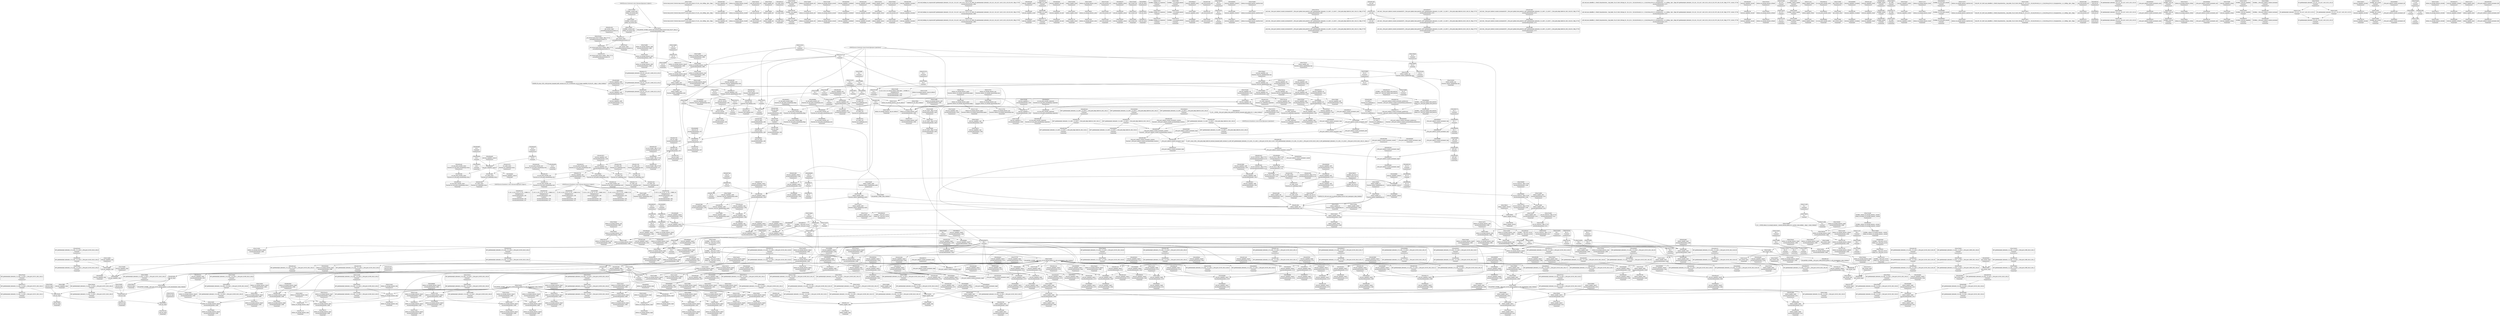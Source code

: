 digraph {
	CE0x47b7220 [shape=record,shape=Mrecord,label="{CE0x47b7220|i32_5|*Constant*|*SummSource*}"]
	CE0x47c9bf0 [shape=record,shape=Mrecord,label="{CE0x47c9bf0|%struct.task_struct*_(%struct.task_struct**)*_asm_movq_%gs:$_1:P_,$0_,_r,im,_dirflag_,_fpsr_,_flags_}"]
	CE0x47f24f0 [shape=record,shape=Mrecord,label="{CE0x47f24f0|selinux_capable:_tmp4|security/selinux/hooks.c,2008}"]
	CE0x4849960 [shape=record,shape=Mrecord,label="{CE0x4849960|i64*_getelementptr_inbounds_(_21_x_i64_,_21_x_i64_*___llvm_gcov_ctr143,_i64_0,_i64_12)|*Constant*|*SummSink*}"]
	CE0x4830600 [shape=record,shape=Mrecord,label="{CE0x4830600|_ret_i32_%tmp6,_!dbg_!27716|security/selinux/hooks.c,197}"]
	CE0x4851d20 [shape=record,shape=Mrecord,label="{CE0x4851d20|_ret_i32_%tmp6,_!dbg_!27716|security/selinux/hooks.c,197|*SummSource*}"]
	CE0x4825c60 [shape=record,shape=Mrecord,label="{CE0x4825c60|i64_1|*Constant*}"]
	CE0x4829dd0 [shape=record,shape=Mrecord,label="{CE0x4829dd0|selinux_capable:_tmp8|security/selinux/hooks.c,2011|*SummSink*}"]
	CE0x47d40c0 [shape=record,shape=Mrecord,label="{CE0x47d40c0|cred_has_capability:_shl|security/selinux/hooks.c,1559}"]
	CE0x47ac5b0 [shape=record,shape=Mrecord,label="{CE0x47ac5b0|selinux_vm_enough_memory:_tobool1|security/selinux/hooks.c,2088|*SummSource*}"]
	CE0x47d63c0 [shape=record,shape=Mrecord,label="{CE0x47d63c0|GLOBAL:_init_user_ns|Global_var:init_user_ns|*SummSink*}"]
	CE0x47ace20 [shape=record,shape=Mrecord,label="{CE0x47ace20|selinux_vm_enough_memory:_tmp18|security/selinux/hooks.c,2088|*SummSource*}"]
	CE0x4847930 [shape=record,shape=Mrecord,label="{CE0x4847930|cred_has_capability:_bb|*SummSource*}"]
	CE0x47bcfb0 [shape=record,shape=Mrecord,label="{CE0x47bcfb0|i32_31|*Constant*|*SummSource*}"]
	CE0x47f05c0 [shape=record,shape=Mrecord,label="{CE0x47f05c0|cred_has_capability:_tmp5|security/selinux/hooks.c,1570|*SummSink*}"]
	CE0x480d380 [shape=record,shape=Mrecord,label="{CE0x480d380|i64_13|*Constant*|*SummSink*}"]
	CE0x480b7e0 [shape=record,shape=Mrecord,label="{CE0x480b7e0|cred_has_capability:_tmp19|security/selinux/hooks.c,1580}"]
	CE0x4837560 [shape=record,shape=Mrecord,label="{CE0x4837560|i64_16|*Constant*|*SummSink*}"]
	CE0x483b8a0 [shape=record,shape=Mrecord,label="{CE0x483b8a0|cred_has_capability:_tmp30|security/selinux/hooks.c,1585}"]
	CE0x48289a0 [shape=record,shape=Mrecord,label="{CE0x48289a0|i64*_getelementptr_inbounds_(_21_x_i64_,_21_x_i64_*___llvm_gcov_ctr143,_i64_0,_i64_7)|*Constant*}"]
	CE0x48260e0 [shape=record,shape=Mrecord,label="{CE0x48260e0|cred_has_capability:_tmp1}"]
	CE0x4794b60 [shape=record,shape=Mrecord,label="{CE0x4794b60|selinux_vm_enough_memory:_if.end6|*SummSink*}"]
	CE0x64cead0 [shape=record,shape=Mrecord,label="{CE0x64cead0|i64_0|*Constant*}"]
	CE0x47b5920 [shape=record,shape=Mrecord,label="{CE0x47b5920|i64*_getelementptr_inbounds_(_2_x_i64_,_2_x_i64_*___llvm_gcov_ctr98,_i64_0,_i64_1)|*Constant*|*SummSource*}"]
	CE0x47a8cf0 [shape=record,shape=Mrecord,label="{CE0x47a8cf0|_call_void_mcount()_#3|*SummSink*}"]
	CE0x47d0f50 [shape=record,shape=Mrecord,label="{CE0x47d0f50|selinux_capable:_bb}"]
	CE0x4835b70 [shape=record,shape=Mrecord,label="{CE0x4835b70|avc_audit:_entry|*SummSink*}"]
	CE0x47abef0 [shape=record,shape=Mrecord,label="{CE0x47abef0|selinux_vm_enough_memory:_cred|security/selinux/hooks.c,2088}"]
	CE0x481c190 [shape=record,shape=Mrecord,label="{CE0x481c190|selinux_capable:_tmp1|*SummSource*}"]
	CE0x47b5280 [shape=record,shape=Mrecord,label="{CE0x47b5280|GLOBAL:_cap_capable|*Constant*|*SummSource*}"]
	CE0x47ab8a0 [shape=record,shape=Mrecord,label="{CE0x47ab8a0|i64_0|*Constant*|*SummSource*}"]
	CE0x47ac480 [shape=record,shape=Mrecord,label="{CE0x47ac480|i32_0|*Constant*|*SummSink*}"]
	CE0x4847160 [shape=record,shape=Mrecord,label="{CE0x4847160|cred_sid:_tmp6|security/selinux/hooks.c,197}"]
	CE0x47acfb0 [shape=record,shape=Mrecord,label="{CE0x47acfb0|selinux_vm_enough_memory:_bb|*SummSink*}"]
	CE0x47edd90 [shape=record,shape=Mrecord,label="{CE0x47edd90|selinux_capable:_tmp|*SummSource*}"]
	CE0x479d650 [shape=record,shape=Mrecord,label="{CE0x479d650|selinux_vm_enough_memory:_do.end}"]
	CE0x4855800 [shape=record,shape=Mrecord,label="{CE0x4855800|cred_has_capability:_sw.default|*SummSource*}"]
	CE0x47af2a0 [shape=record,shape=Mrecord,label="{CE0x47af2a0|selinux_vm_enough_memory:_tmp23|security/selinux/hooks.c,2090|*SummSink*}"]
	CE0x481e380 [shape=record,shape=Mrecord,label="{CE0x481e380|cred_has_capability:_do.end6}"]
	CE0x481c120 [shape=record,shape=Mrecord,label="{CE0x481c120|selinux_capable:_tmp1}"]
	CE0x4820990 [shape=record,shape=Mrecord,label="{CE0x4820990|cred_has_capability:_tmp12|security/selinux/hooks.c,1575|*SummSource*}"]
	CE0x484ad30 [shape=record,shape=Mrecord,label="{CE0x484ad30|i16_47|*Constant*|*SummSink*}"]
	CE0x47a45a0 [shape=record,shape=Mrecord,label="{CE0x47a45a0|selinux_capable:_tmp3|security/selinux/hooks.c,2008|*SummSource*}"]
	CE0x4854960 [shape=record,shape=Mrecord,label="{CE0x4854960|i8*_getelementptr_inbounds_(_40_x_i8_,_40_x_i8_*_.str49,_i32_0,_i32_0)|*Constant*}"]
	CE0x47aadb0 [shape=record,shape=Mrecord,label="{CE0x47aadb0|selinux_capable:_cred|Function::selinux_capable&Arg::cred::|*SummSource*}"]
	CE0x484e280 [shape=record,shape=Mrecord,label="{CE0x484e280|i64_13|*Constant*}"]
	CE0x483bef0 [shape=record,shape=Mrecord,label="{CE0x483bef0|i64*_getelementptr_inbounds_(_21_x_i64_,_21_x_i64_*___llvm_gcov_ctr143,_i64_0,_i64_19)|*Constant*|*SummSource*}"]
	CE0x47d5160 [shape=record,shape=Mrecord,label="{CE0x47d5160|selinux_capable:_return|*SummSource*}"]
	CE0x48370a0 [shape=record,shape=Mrecord,label="{CE0x48370a0|i64_16|*Constant*|*SummSource*}"]
	CE0x47cef70 [shape=record,shape=Mrecord,label="{CE0x47cef70|selinux_vm_enough_memory:_call7|security/selinux/hooks.c,2093|*SummSink*}"]
	CE0x47abf60 [shape=record,shape=Mrecord,label="{CE0x47abf60|selinux_vm_enough_memory:_cred|security/selinux/hooks.c,2088|*SummSource*}"]
	CE0x64ceb40 [shape=record,shape=Mrecord,label="{CE0x64ceb40|selinux_vm_enough_memory:_tmp4|security/selinux/hooks.c,2088|*SummSink*}"]
	CE0x47d5d60 [shape=record,shape=Mrecord,label="{CE0x47d5d60|selinux_capable:_tmp|*SummSink*}"]
	CE0x47f4b10 [shape=record,shape=Mrecord,label="{CE0x47f4b10|cred_sid:_tmp1|*SummSink*}"]
	CE0x47f6610 [shape=record,shape=Mrecord,label="{CE0x47f6610|selinux_capable:_retval.0|*SummSource*}"]
	CE0x484a6f0 [shape=record,shape=Mrecord,label="{CE0x484a6f0|i16_4|*Constant*|*SummSource*}"]
	CE0x480d160 [shape=record,shape=Mrecord,label="{CE0x480d160|cred_has_capability:_cmp|security/selinux/hooks.c,1580|*SummSink*}"]
	CE0x4845a70 [shape=record,shape=Mrecord,label="{CE0x4845a70|i64*_getelementptr_inbounds_(_21_x_i64_,_21_x_i64_*___llvm_gcov_ctr143,_i64_0,_i64_9)|*Constant*|*SummSource*}"]
	CE0x47c1c50 [shape=record,shape=Mrecord,label="{CE0x47c1c50|i64_5|*Constant*|*SummSource*}"]
	CE0x47b3ba0 [shape=record,shape=Mrecord,label="{CE0x47b3ba0|selinux_vm_enough_memory:_tmp9|security/selinux/hooks.c,2088|*SummSink*}"]
	CE0x47d2ab0 [shape=record,shape=Mrecord,label="{CE0x47d2ab0|_call_void_mcount()_#3|*SummSink*}"]
	CE0x483a790 [shape=record,shape=Mrecord,label="{CE0x483a790|i64*_getelementptr_inbounds_(_21_x_i64_,_21_x_i64_*___llvm_gcov_ctr143,_i64_0,_i64_18)|*Constant*|*SummSource*}"]
	CE0x47ab830 [shape=record,shape=Mrecord,label="{CE0x47ab830|GLOBAL:___llvm_gcov_ctr160|Global_var:__llvm_gcov_ctr160}"]
	CE0x482db80 [shape=record,shape=Mrecord,label="{CE0x482db80|i64*_getelementptr_inbounds_(_21_x_i64_,_21_x_i64_*___llvm_gcov_ctr143,_i64_0,_i64_4)|*Constant*}"]
	CE0x4847570 [shape=record,shape=Mrecord,label="{CE0x4847570|cred_has_capability:_do.body4}"]
	CE0x5bf2ed0 [shape=record,shape=Mrecord,label="{CE0x5bf2ed0|selinux_vm_enough_memory:_tmp2}"]
	CE0x47a73e0 [shape=record,shape=Mrecord,label="{CE0x47a73e0|_call_void_lockdep_rcu_suspicious(i8*_getelementptr_inbounds_(_25_x_i8_,_25_x_i8_*_.str3,_i32_0,_i32_0),_i32_2088,_i8*_getelementptr_inbounds_(_45_x_i8_,_45_x_i8_*_.str12,_i32_0,_i32_0))_#10,_!dbg_!27730|security/selinux/hooks.c,2088|*SummSink*}"]
	CE0x47ce070 [shape=record,shape=Mrecord,label="{CE0x47ce070|cred_has_capability:_tmp9|security/selinux/hooks.c,1575|*SummSource*}"]
	CE0x47b04a0 [shape=record,shape=Mrecord,label="{CE0x47b04a0|i64*_getelementptr_inbounds_(_14_x_i64_,_14_x_i64_*___llvm_gcov_ctr160,_i64_0,_i64_9)|*Constant*|*SummSink*}"]
	CE0x4833c90 [shape=record,shape=Mrecord,label="{CE0x4833c90|cred_has_capability:_tmp3|security/selinux/hooks.c,1567}"]
	CE0x484c640 [shape=record,shape=Mrecord,label="{CE0x484c640|avc_has_perm_noaudit:_tsid|Function::avc_has_perm_noaudit&Arg::tsid::|*SummSource*}"]
	CE0x482a480 [shape=record,shape=Mrecord,label="{CE0x482a480|cred_has_capability:_sw.bb}"]
	CE0x47d6a00 [shape=record,shape=Mrecord,label="{CE0x47d6a00|i32_21|*Constant*}"]
	CE0x4835770 [shape=record,shape=Mrecord,label="{CE0x4835770|GLOBAL:_avc_audit|*Constant*|*SummSink*}"]
	CE0x4855de0 [shape=record,shape=Mrecord,label="{CE0x4855de0|cred_has_capability:_do.cond|*SummSource*}"]
	CE0x47d1750 [shape=record,shape=Mrecord,label="{CE0x47d1750|selinux_capable:_if.end|*SummSink*}"]
	CE0x47aaec0 [shape=record,shape=Mrecord,label="{CE0x47aaec0|selinux_capable:_cred|Function::selinux_capable&Arg::cred::|*SummSink*}"]
	CE0x48394c0 [shape=record,shape=Mrecord,label="{CE0x48394c0|i64*_getelementptr_inbounds_(_21_x_i64_,_21_x_i64_*___llvm_gcov_ctr143,_i64_0,_i64_17)|*Constant*|*SummSink*}"]
	CE0x4848dd0 [shape=record,shape=Mrecord,label="{CE0x4848dd0|cred_sid:_sid|security/selinux/hooks.c,197|*SummSource*}"]
	CE0x484fa40 [shape=record,shape=Mrecord,label="{CE0x484fa40|__llvm_gcov_indirect_counter_increment:_tmp6|*SummSink*}"]
	CE0x47d2180 [shape=record,shape=Mrecord,label="{CE0x47d2180|cred_sid:_tmp3|*SummSource*}"]
	CE0x47b0510 [shape=record,shape=Mrecord,label="{CE0x47b0510|selinux_vm_enough_memory:_tmp17|security/selinux/hooks.c,2088}"]
	CE0x47a5030 [shape=record,shape=Mrecord,label="{CE0x47a5030|i64_2|*Constant*|*SummSource*}"]
	CE0x47cd490 [shape=record,shape=Mrecord,label="{CE0x47cd490|selinux_capable:_call1|security/selinux/hooks.c,2011}"]
	CE0x47afaa0 [shape=record,shape=Mrecord,label="{CE0x47afaa0|i64*_getelementptr_inbounds_(_14_x_i64_,_14_x_i64_*___llvm_gcov_ctr160,_i64_0,_i64_8)|*Constant*|*SummSource*}"]
	CE0x47a82f0 [shape=record,shape=Mrecord,label="{CE0x47a82f0|selinux_vm_enough_memory:_entry|*SummSource*}"]
	CE0x47d1a00 [shape=record,shape=Mrecord,label="{CE0x47d1a00|_call_void_mcount()_#3|*SummSource*}"]
	CE0x4855c80 [shape=record,shape=Mrecord,label="{CE0x4855c80|cred_has_capability:_return}"]
	CE0x4810b10 [shape=record,shape=Mrecord,label="{CE0x4810b10|cred_has_capability:_call8|security/selinux/hooks.c,1581|*SummSink*}"]
	CE0x482e3d0 [shape=record,shape=Mrecord,label="{CE0x482e3d0|cred_has_capability:_avd|security/selinux/hooks.c, 1556}"]
	CE0x47bf020 [shape=record,shape=Mrecord,label="{CE0x47bf020|selinux_vm_enough_memory:_tmp24|security/selinux/hooks.c,2091|*SummSource*}"]
	CE0x47a4320 [shape=record,shape=Mrecord,label="{CE0x47a4320|i64_0|*Constant*}"]
	CE0x47b8ac0 [shape=record,shape=Mrecord,label="{CE0x47b8ac0|cred_has_capability:_cap|Function::cred_has_capability&Arg::cap::|*SummSource*}"]
	CE0x47c9480 [shape=record,shape=Mrecord,label="{CE0x47c9480|GLOBAL:_current_task|Global_var:current_task|*SummSource*}"]
	CE0x47aea00 [shape=record,shape=Mrecord,label="{CE0x47aea00|selinux_vm_enough_memory:_tmp22|security/selinux/hooks.c,2090}"]
	CE0x47f2c10 [shape=record,shape=Mrecord,label="{CE0x47f2c10|get_current:_tmp4|./arch/x86/include/asm/current.h,14}"]
	CE0x47a27a0 [shape=record,shape=Mrecord,label="{CE0x47a27a0|selinux_vm_enough_memory:_tmp}"]
	CE0x47b4a10 [shape=record,shape=Mrecord,label="{CE0x47b4a10|get_current:_bb}"]
	CE0x47a1120 [shape=record,shape=Mrecord,label="{CE0x47a1120|selinux_vm_enough_memory:_tmp1|*SummSink*}"]
	CE0x47bec60 [shape=record,shape=Mrecord,label="{CE0x47bec60|selinux_vm_enough_memory:_tmp10|security/selinux/hooks.c,2088|*SummSource*}"]
	CE0x484dfd0 [shape=record,shape=Mrecord,label="{CE0x484dfd0|_ret_i32_%rc.0,_!dbg_!27793|security/selinux/avc.c,744|*SummSink*}"]
	CE0x47b28a0 [shape=record,shape=Mrecord,label="{CE0x47b28a0|_ret_i32_%retval.0,_!dbg_!27725|security/selinux/hooks.c,2012}"]
	CE0x4847a10 [shape=record,shape=Mrecord,label="{CE0x4847a10|cred_has_capability:_bb|*SummSink*}"]
	CE0x47c9db0 [shape=record,shape=Mrecord,label="{CE0x47c9db0|%struct.task_struct*_(%struct.task_struct**)*_asm_movq_%gs:$_1:P_,$0_,_r,im,_dirflag_,_fpsr_,_flags_|*SummSink*}"]
	CE0x484f880 [shape=record,shape=Mrecord,label="{CE0x484f880|__llvm_gcov_indirect_counter_increment:_tmp6|*SummSource*}"]
	CE0x4838d00 [shape=record,shape=Mrecord,label="{CE0x4838d00|cred_has_capability:_tmp26|security/selinux/hooks.c,1583}"]
	CE0x4846e20 [shape=record,shape=Mrecord,label="{CE0x4846e20|i64**_getelementptr_inbounds_(_3_x_i64*_,_3_x_i64*_*___llvm_gcda_edge_table144,_i64_0,_i64_0)|*Constant*|*SummSource*}"]
	CE0x47a4430 [shape=record,shape=Mrecord,label="{CE0x47a4430|selinux_capable:_tmp3|security/selinux/hooks.c,2008}"]
	CE0x483fb60 [shape=record,shape=Mrecord,label="{CE0x483fb60|cred_sid:_entry|*SummSource*}"]
	CE0x4835a10 [shape=record,shape=Mrecord,label="{CE0x4835a10|avc_audit:_entry|*SummSource*}"]
	CE0x4825d90 [shape=record,shape=Mrecord,label="{CE0x4825d90|cred_sid:_tmp1}"]
	CE0x4833980 [shape=record,shape=Mrecord,label="{CE0x4833980|0:_i32,_4:_i32,_8:_i32,_12:_i32,_:_CMRE_16,20_|*MultipleSource*|security/selinux/hooks.c,196|*LoadInst*|security/selinux/hooks.c,196|security/selinux/hooks.c,197}"]
	CE0x47d6500 [shape=record,shape=Mrecord,label="{CE0x47d6500|selinux_capable:_ns|Function::selinux_capable&Arg::ns::}"]
	CE0x47bff70 [shape=record,shape=Mrecord,label="{CE0x47bff70|i32_1|*Constant*}"]
	CE0x47d0680 [shape=record,shape=Mrecord,label="{CE0x47d0680|i64*_getelementptr_inbounds_(_2_x_i64_,_2_x_i64_*___llvm_gcov_ctr131,_i64_0,_i64_0)|*Constant*|*SummSource*}"]
	CE0x47a7a80 [shape=record,shape=Mrecord,label="{CE0x47a7a80|selinux_vm_enough_memory:_tmp27|security/selinux/hooks.c,2093|*SummSink*}"]
	CE0x4834f20 [shape=record,shape=Mrecord,label="{CE0x4834f20|cred_has_capability:_tmp3|security/selinux/hooks.c,1567|*SummSink*}"]
	CE0x4793700 [shape=record,shape=Mrecord,label="{CE0x4793700|GLOBAL:_lockdep_rcu_suspicious|*Constant*|*SummSink*}"]
	CE0x47cf570 [shape=record,shape=Mrecord,label="{CE0x47cf570|GLOBAL:___vm_enough_memory|*Constant*|*SummSink*}"]
	CE0x47d1df0 [shape=record,shape=Mrecord,label="{CE0x47d1df0|0:_i8,_8:_i32,_24:_%struct.selinux_audit_data*,_:_SCMRE_0,1_|*MultipleSource*|security/selinux/hooks.c, 1555|security/selinux/hooks.c,1562}"]
	CE0x47b56f0 [shape=record,shape=Mrecord,label="{CE0x47b56f0|cred_sid:_tmp|*SummSource*}"]
	CE0x47f31d0 [shape=record,shape=Mrecord,label="{CE0x47f31d0|i8_3|*Constant*|*SummSink*}"]
	CE0x48554a0 [shape=record,shape=Mrecord,label="{CE0x48554a0|0:_i32,_4:_i32,_8:_i32,_12:_i32,_:_CMRE_4,8_|*MultipleSource*|security/selinux/hooks.c,196|*LoadInst*|security/selinux/hooks.c,196|security/selinux/hooks.c,197}"]
	CE0x4812970 [shape=record,shape=Mrecord,label="{CE0x4812970|avc_audit:_tclass|Function::avc_audit&Arg::tclass::|*SummSource*}"]
	CE0x47c1800 [shape=record,shape=Mrecord,label="{CE0x47c1800|i8_1|*Constant*|*SummSink*}"]
	CE0x47cd900 [shape=record,shape=Mrecord,label="{CE0x47cd900|cred_has_capability:_entry}"]
	CE0x47dd6d0 [shape=record,shape=Mrecord,label="{CE0x47dd6d0|GLOBAL:_selinux_vm_enough_memory.__warned|Global_var:selinux_vm_enough_memory.__warned|*SummSink*}"]
	CE0x47bd2e0 [shape=record,shape=Mrecord,label="{CE0x47bd2e0|selinux_capable:_tmp1|*SummSink*}"]
	CE0x48311f0 [shape=record,shape=Mrecord,label="{CE0x48311f0|_call_void_mcount()_#3}"]
	CE0x47b8030 [shape=record,shape=Mrecord,label="{CE0x47b8030|i64_12|*Constant*|*SummSource*}"]
	CE0x484da30 [shape=record,shape=Mrecord,label="{CE0x484da30|avc_has_perm_noaudit:_avd|Function::avc_has_perm_noaudit&Arg::avd::}"]
	CE0x4825e50 [shape=record,shape=Mrecord,label="{CE0x4825e50|cred_sid:_tmp1|*SummSource*}"]
	CE0x47cb4c0 [shape=record,shape=Mrecord,label="{CE0x47cb4c0|i64_11|*Constant*|*SummSource*}"]
	CE0x47a4e40 [shape=record,shape=Mrecord,label="{CE0x47a4e40|i64_1|*Constant*|*SummSink*}"]
	CE0x47bac40 [shape=record,shape=Mrecord,label="{CE0x47bac40|selinux_vm_enough_memory:_tmp18|security/selinux/hooks.c,2088|*SummSink*}"]
	CE0x484ce90 [shape=record,shape=Mrecord,label="{CE0x484ce90|avc_has_perm_noaudit:_requested|Function::avc_has_perm_noaudit&Arg::requested::}"]
	CE0x48482d0 [shape=record,shape=Mrecord,label="{CE0x48482d0|i32_-1|*Constant*|*SummSink*}"]
	CE0x4814980 [shape=record,shape=Mrecord,label="{CE0x4814980|cred_has_capability:_if.end10}"]
	CE0x47ee4c0 [shape=record,shape=Mrecord,label="{CE0x47ee4c0|cred_has_capability:_cap1|security/selinux/hooks.c,1563}"]
	CE0x4821020 [shape=record,shape=Mrecord,label="{CE0x4821020|cred_has_capability:_tmp13|security/selinux/hooks.c,1575|*SummSource*}"]
	CE0x47a4150 [shape=record,shape=Mrecord,label="{CE0x47a4150|GLOBAL:___llvm_gcov_ctr142|Global_var:__llvm_gcov_ctr142|*SummSink*}"]
	CE0x479d1b0 [shape=record,shape=Mrecord,label="{CE0x479d1b0|selinux_vm_enough_memory:_tmp8|security/selinux/hooks.c,2088}"]
	CE0x4799d20 [shape=record,shape=Mrecord,label="{CE0x4799d20|selinux_vm_enough_memory:_land.lhs.true2|*SummSink*}"]
	CE0x47f0c80 [shape=record,shape=Mrecord,label="{CE0x47f0c80|cred_sid:_tmp4|*LoadInst*|security/selinux/hooks.c,196}"]
	CE0x4794df0 [shape=record,shape=Mrecord,label="{CE0x4794df0|i64_5|*Constant*|*SummSink*}"]
	CE0x47b7450 [shape=record,shape=Mrecord,label="{CE0x47b7450|_call_void___llvm_gcov_indirect_counter_increment(i32*___llvm_gcov_global_state_pred145,_i64**_getelementptr_inbounds_(_3_x_i64*_,_3_x_i64*_*___llvm_gcda_edge_table144,_i64_0,_i64_1)),_!dbg_!27728|security/selinux/hooks.c,1567}"]
	CE0x4814e40 [shape=record,shape=Mrecord,label="{CE0x4814e40|i64*_getelementptr_inbounds_(_21_x_i64_,_21_x_i64_*___llvm_gcov_ctr143,_i64_0,_i64_6)|*Constant*}"]
	CE0x47a13e0 [shape=record,shape=Mrecord,label="{CE0x47a13e0|selinux_vm_enough_memory:_if.end6|*SummSource*}"]
	CE0x47a7780 [shape=record,shape=Mrecord,label="{CE0x47a7780|i64*_getelementptr_inbounds_(_14_x_i64_,_14_x_i64_*___llvm_gcov_ctr160,_i64_0,_i64_13)|*Constant*}"]
	CE0x4823360 [shape=record,shape=Mrecord,label="{CE0x4823360|cred_sid:_tmp5|security/selinux/hooks.c,196|*SummSource*}"]
	CE0x484a540 [shape=record,shape=Mrecord,label="{CE0x484a540|avc_has_perm_noaudit:_flags|Function::avc_has_perm_noaudit&Arg::flags::}"]
	CE0x481e180 [shape=record,shape=Mrecord,label="{CE0x481e180|get_current:_tmp4|./arch/x86/include/asm/current.h,14|*SummSource*}"]
	CE0x47ed490 [shape=record,shape=Mrecord,label="{CE0x47ed490|selinux_capable:_tobool|security/selinux/hooks.c,2008|*SummSink*}"]
	CE0x47d1900 [shape=record,shape=Mrecord,label="{CE0x47d1900|_call_void_mcount()_#3}"]
	CE0x4832370 [shape=record,shape=Mrecord,label="{CE0x4832370|cred_has_capability:_call3|security/selinux/hooks.c,1573}"]
	CE0x48125b0 [shape=record,shape=Mrecord,label="{CE0x48125b0|avc_audit:_tsid|Function::avc_audit&Arg::tsid::|*SummSource*}"]
	CE0x47b2450 [shape=record,shape=Mrecord,label="{CE0x47b2450|i32_21|*Constant*|*SummSink*}"]
	CE0x4823e50 [shape=record,shape=Mrecord,label="{CE0x4823e50|cred_sid:_entry}"]
	CE0x4847860 [shape=record,shape=Mrecord,label="{CE0x4847860|cred_has_capability:_bb}"]
	CE0x4844d50 [shape=record,shape=Mrecord,label="{CE0x4844d50|cred_has_capability:_tmp10|security/selinux/hooks.c,1575}"]
	CE0x47ce500 [shape=record,shape=Mrecord,label="{CE0x47ce500|_call_void_asm_sideeffect_1:_09ud2_0A.pushsection___bug_table,_22a_22_0A2:_09.long_1b_-_2b,_$_0:c_-_2b_0A_09.word_$_1:c_,_0_0A_09.org_2b+$_2:c_0A.popsection_,_i,i,i,_dirflag_,_fpsr_,_flags_(i8*_getelementptr_inbounds_(_25_x_i8_,_25_x_i8_*_.str3,_i32_0,_i32_0),_i32_1575,_i64_12)_#3,_!dbg_!27737,_!srcloc_!27740|security/selinux/hooks.c,1575|*SummSink*}"]
	CE0x480c850 [shape=record,shape=Mrecord,label="{CE0x480c850|cred_has_capability:_do.end|*SummSource*}"]
	CE0x479c850 [shape=record,shape=Mrecord,label="{CE0x479c850|selinux_vm_enough_memory:_tmp12|security/selinux/hooks.c,2088|*SummSource*}"]
	CE0x47cf9a0 [shape=record,shape=Mrecord,label="{CE0x47cf9a0|VOIDTB_TE:_CE:_elem_0:default:}"]
	CE0x481d6d0 [shape=record,shape=Mrecord,label="{CE0x481d6d0|selinux_capable:_tmp9|security/selinux/hooks.c,2011|*SummSource*}"]
	CE0x482f470 [shape=record,shape=Mrecord,label="{CE0x482f470|cred_has_capability:_tmp8|security/selinux/hooks.c,1575|*SummSink*}"]
	CE0x48324b0 [shape=record,shape=Mrecord,label="{CE0x48324b0|cred_has_capability:_tmp7|security/selinux/hooks.c,1574}"]
	CE0x47b8c40 [shape=record,shape=Mrecord,label="{CE0x47b8c40|cred_has_capability:_cap|Function::cred_has_capability&Arg::cap::|*SummSink*}"]
	CE0x5b36420 [shape=record,shape=Mrecord,label="{CE0x5b36420|selinux_vm_enough_memory:_tmp5|security/selinux/hooks.c,2088}"]
	CE0x483b080 [shape=record,shape=Mrecord,label="{CE0x483b080|cred_has_capability:_tmp29|security/selinux/hooks.c,1584|*SummSource*}"]
	CE0x47a7630 [shape=record,shape=Mrecord,label="{CE0x47a7630|selinux_vm_enough_memory:_tmp26|security/selinux/hooks.c,2093}"]
	CE0x64cea60 [shape=record,shape=Mrecord,label="{CE0x64cea60|selinux_vm_enough_memory:_tmp4|security/selinux/hooks.c,2088|*SummSource*}"]
	CE0x47a4b20 [shape=record,shape=Mrecord,label="{CE0x47a4b20|selinux_capable:_if.end}"]
	CE0x4793850 [shape=record,shape=Mrecord,label="{CE0x4793850|selinux_vm_enough_memory:_if.then5}"]
	CE0x47bf440 [shape=record,shape=Mrecord,label="{CE0x47bf440|selinux_vm_enough_memory:_tmp24|security/selinux/hooks.c,2091|*SummSink*}"]
	CE0x4840c80 [shape=record,shape=Mrecord,label="{CE0x4840c80|__llvm_gcov_indirect_counter_increment:_tmp1|*SummSource*}"]
	CE0x47b79e0 [shape=record,shape=Mrecord,label="{CE0x47b79e0|i32_1575|*Constant*|*SummSource*}"]
	CE0x47ac760 [shape=record,shape=Mrecord,label="{CE0x47ac760|selinux_vm_enough_memory:_tobool1|security/selinux/hooks.c,2088}"]
	CE0x481c0b0 [shape=record,shape=Mrecord,label="{CE0x481c0b0|selinux_capable:_call|security/selinux/hooks.c,2007}"]
	CE0x484d600 [shape=record,shape=Mrecord,label="{CE0x484d600|avc_has_perm_noaudit:_flags|Function::avc_has_perm_noaudit&Arg::flags::|*SummSink*}"]
	CE0x47a56f0 [shape=record,shape=Mrecord,label="{CE0x47a56f0|i64_4|*Constant*}"]
	CE0x47a2ed0 [shape=record,shape=Mrecord,label="{CE0x47a2ed0|selinux_vm_enough_memory:_do.end|*SummSource*}"]
	CE0x47b2af0 [shape=record,shape=Mrecord,label="{CE0x47b2af0|selinux_capable:_audit|Function::selinux_capable&Arg::audit::|*SummSource*}"]
	CE0x4834990 [shape=record,shape=Mrecord,label="{CE0x4834990|i64*_null|*Constant*|*SummSource*}"]
	CE0x47ac0d0 [shape=record,shape=Mrecord,label="{CE0x47ac0d0|selinux_vm_enough_memory:_tmp19|security/selinux/hooks.c,2088|*SummSink*}"]
	CE0x47c2e50 [shape=record,shape=Mrecord,label="{CE0x47c2e50|selinux_vm_enough_memory:_tmp14|security/selinux/hooks.c,2088|*SummSink*}"]
	CE0x47f6480 [shape=record,shape=Mrecord,label="{CE0x47f6480|selinux_capable:_retval.0}"]
	CE0x480aee0 [shape=record,shape=Mrecord,label="{CE0x480aee0|cred_has_capability:_tmp18|security/selinux/hooks.c,1580|*SummSink*}"]
	CE0x47aa690 [shape=record,shape=Mrecord,label="{CE0x47aa690|GLOBAL:_selinux_capable|*Constant*|*SummSink*}"]
	CE0x47ad9c0 [shape=record,shape=Mrecord,label="{CE0x47ad9c0|get_current:_tmp1}"]
	CE0x483e2c0 [shape=record,shape=Mrecord,label="{CE0x483e2c0|i64*_getelementptr_inbounds_(_21_x_i64_,_21_x_i64_*___llvm_gcov_ctr143,_i64_0,_i64_20)|*Constant*|*SummSource*}"]
	CE0x47c4620 [shape=record,shape=Mrecord,label="{CE0x47c4620|selinux_vm_enough_memory:_call4|security/selinux/hooks.c,2088}"]
	CE0x47f3c20 [shape=record,shape=Mrecord,label="{CE0x47f3c20|i32_0|*Constant*}"]
	CE0x47cc350 [shape=record,shape=Mrecord,label="{CE0x47cc350|selinux_capable:_if.then|*SummSink*}"]
	CE0x480bec0 [shape=record,shape=Mrecord,label="{CE0x480bec0|cred_has_capability:_entry|*SummSource*}"]
	CE0x4838420 [shape=record,shape=Mrecord,label="{CE0x4838420|cred_has_capability:_tmp24|security/selinux/hooks.c,1582|*SummSink*}"]
	CE0x47c0130 [shape=record,shape=Mrecord,label="{CE0x47c0130|i32_1|*Constant*|*SummSource*}"]
	CE0x47d4c90 [shape=record,shape=Mrecord,label="{CE0x47d4c90|_call_void_mcount()_#3|*SummSink*}"]
	CE0x4855d40 [shape=record,shape=Mrecord,label="{CE0x4855d40|cred_has_capability:_do.cond}"]
	CE0x480cc40 [shape=record,shape=Mrecord,label="{CE0x480cc40|COLLAPSED:_GCMRE___llvm_gcov_ctr98_internal_global_2_x_i64_zeroinitializer:_elem_0:default:}"]
	CE0x482ca50 [shape=record,shape=Mrecord,label="{CE0x482ca50|cred_has_capability:_avd|security/selinux/hooks.c, 1556|*SummSink*}"]
	CE0x484bc20 [shape=record,shape=Mrecord,label="{CE0x484bc20|avc_has_perm_noaudit:_entry|*SummSource*}"]
	CE0x484d670 [shape=record,shape=Mrecord,label="{CE0x484d670|avc_has_perm_noaudit:_flags|Function::avc_has_perm_noaudit&Arg::flags::|*SummSource*}"]
	CE0x484b4d0 [shape=record,shape=Mrecord,label="{CE0x484b4d0|cred_has_capability:_call7|security/selinux/hooks.c,1579|*SummSink*}"]
	CE0x4837030 [shape=record,shape=Mrecord,label="{CE0x4837030|i64_16|*Constant*}"]
	CE0x4821ca0 [shape=record,shape=Mrecord,label="{CE0x4821ca0|i64*_getelementptr_inbounds_(_21_x_i64_,_21_x_i64_*___llvm_gcov_ctr143,_i64_0,_i64_11)|*Constant*|*SummSource*}"]
	CE0x483fc70 [shape=record,shape=Mrecord,label="{CE0x483fc70|cred_sid:_entry|*SummSink*}"]
	CE0x4834850 [shape=record,shape=Mrecord,label="{CE0x4834850|__llvm_gcov_indirect_counter_increment:_predecessor|Function::__llvm_gcov_indirect_counter_increment&Arg::predecessor::|*SummSink*}"]
	CE0x4810200 [shape=record,shape=Mrecord,label="{CE0x4810200|cred_has_capability:_tmp21|security/selinux/hooks.c,1580}"]
	CE0x480acb0 [shape=record,shape=Mrecord,label="{CE0x480acb0|cred_has_capability:_tmp18|security/selinux/hooks.c,1580}"]
	CE0x48300d0 [shape=record,shape=Mrecord,label="{CE0x48300d0|__llvm_gcov_indirect_counter_increment:_pred|*SummSink*}"]
	CE0x47c5300 [shape=record,shape=Mrecord,label="{CE0x47c5300|selinux_vm_enough_memory:_call3|security/selinux/hooks.c,2088|*SummSink*}"]
	CE0x4812d70 [shape=record,shape=Mrecord,label="{CE0x4812d70|avc_audit:_requested|Function::avc_audit&Arg::requested::|*SummSource*}"]
	CE0x47a5450 [shape=record,shape=Mrecord,label="{CE0x47a5450|COLLAPSED:_GCMRE___llvm_gcov_ctr160_internal_global_14_x_i64_zeroinitializer:_elem_0:default:}"]
	CE0x47cb810 [shape=record,shape=Mrecord,label="{CE0x47cb810|i64_10|*Constant*|*SummSink*}"]
	CE0x47c0840 [shape=record,shape=Mrecord,label="{CE0x47c0840|get_current:_entry}"]
	CE0x47cfaa0 [shape=record,shape=Mrecord,label="{CE0x47cfaa0|selinux_vm_enough_memory:_pages|Function::selinux_vm_enough_memory&Arg::pages::}"]
	CE0x4836a50 [shape=record,shape=Mrecord,label="{CE0x4836a50|cred_has_capability:_sw.epilog|*SummSink*}"]
	CE0x47cdde0 [shape=record,shape=Mrecord,label="{CE0x47cdde0|_call_void_asm_sideeffect_1:_09ud2_0A.pushsection___bug_table,_22a_22_0A2:_09.long_1b_-_2b,_$_0:c_-_2b_0A_09.word_$_1:c_,_0_0A_09.org_2b+$_2:c_0A.popsection_,_i,i,i,_dirflag_,_fpsr_,_flags_(i8*_getelementptr_inbounds_(_25_x_i8_,_25_x_i8_*_.str3,_i32_0,_i32_0),_i32_1575,_i64_12)_#3,_!dbg_!27737,_!srcloc_!27740|security/selinux/hooks.c,1575}"]
	CE0x4812770 [shape=record,shape=Mrecord,label="{CE0x4812770|avc_audit:_tsid|Function::avc_audit&Arg::tsid::|*SummSink*}"]
	CE0x4812b30 [shape=record,shape=Mrecord,label="{CE0x4812b30|avc_audit:_tclass|Function::avc_audit&Arg::tclass::|*SummSink*}"]
	CE0x4835220 [shape=record,shape=Mrecord,label="{CE0x4835220|__llvm_gcov_indirect_counter_increment:_tmp3}"]
	CE0x481c5d0 [shape=record,shape=Mrecord,label="{CE0x481c5d0|cred_has_capability:_if.end|*SummSink*}"]
	CE0x4855060 [shape=record,shape=Mrecord,label="{CE0x4855060|GLOBAL:_printk|*Constant*|*SummSource*}"]
	CE0x47b8440 [shape=record,shape=Mrecord,label="{CE0x47b8440|i64*_getelementptr_inbounds_(_21_x_i64_,_21_x_i64_*___llvm_gcov_ctr143,_i64_0,_i64_8)|*Constant*|*SummSource*}"]
	CE0x47c4d20 [shape=record,shape=Mrecord,label="{CE0x47c4d20|i32_2088|*Constant*|*SummSink*}"]
	CE0x47ac060 [shape=record,shape=Mrecord,label="{CE0x47ac060|selinux_vm_enough_memory:_cred|security/selinux/hooks.c,2088|*SummSink*}"]
	CE0x546be90 [shape=record,shape=Mrecord,label="{CE0x546be90|selinux_vm_enough_memory:_tmp13|security/selinux/hooks.c,2088|*SummSink*}"]
	"CONST[source:2(external),value:0(static)][purpose:{operation}]"
	CE0x47ae1e0 [shape=record,shape=Mrecord,label="{CE0x47ae1e0|get_current:_tmp1|*SummSink*}"]
	CE0x47c4170 [shape=record,shape=Mrecord,label="{CE0x47c4170|selinux_vm_enough_memory:_tmp19|security/selinux/hooks.c,2088|*SummSource*}"]
	CE0x47f2b80 [shape=record,shape=Mrecord,label="{CE0x47f2b80|cred_has_capability:_sw.bb2|*SummSink*}"]
	CE0x47b48f0 [shape=record,shape=Mrecord,label="{CE0x47b48f0|_ret_i32_%call7,_!dbg_!27749|security/selinux/hooks.c,2093|*SummSource*}"]
	CE0x4813b40 [shape=record,shape=Mrecord,label="{CE0x4813b40|avc_audit:_a|Function::avc_audit&Arg::a::|*SummSink*}"]
	CE0x47c1a70 [shape=record,shape=Mrecord,label="{CE0x47c1a70|selinux_vm_enough_memory:_if.end|*SummSource*}"]
	CE0x48454d0 [shape=record,shape=Mrecord,label="{CE0x48454d0|cred_has_capability:_tmp11|security/selinux/hooks.c,1575|*SummSource*}"]
	CE0x4813d40 [shape=record,shape=Mrecord,label="{CE0x4813d40|_ret_i32_%retval.0,_!dbg_!27732|security/selinux/include/avc.h,142}"]
	CE0x47cfce0 [shape=record,shape=Mrecord,label="{CE0x47cfce0|selinux_vm_enough_memory:_pages|Function::selinux_vm_enough_memory&Arg::pages::|*SummSource*}"]
	CE0x47afcf0 [shape=record,shape=Mrecord,label="{CE0x47afcf0|selinux_vm_enough_memory:_tmp16|security/selinux/hooks.c,2088}"]
	CE0x47afc10 [shape=record,shape=Mrecord,label="{CE0x47afc10|selinux_vm_enough_memory:_tmp15|security/selinux/hooks.c,2088|*SummSink*}"]
	CE0x4846e90 [shape=record,shape=Mrecord,label="{CE0x4846e90|i64**_getelementptr_inbounds_(_3_x_i64*_,_3_x_i64*_*___llvm_gcda_edge_table144,_i64_0,_i64_0)|*Constant*|*SummSink*}"]
	CE0x47d6ae0 [shape=record,shape=Mrecord,label="{CE0x47d6ae0|i32_21|*Constant*|*SummSource*}"]
	CE0x484b830 [shape=record,shape=Mrecord,label="{CE0x484b830|GLOBAL:_avc_has_perm_noaudit|*Constant*|*SummSource*}"]
	CE0x47f6ac0 [shape=record,shape=Mrecord,label="{CE0x47f6ac0|i64*_getelementptr_inbounds_(_6_x_i64_,_6_x_i64_*___llvm_gcov_ctr142,_i64_0,_i64_5)|*Constant*|*SummSource*}"]
	CE0x4793da0 [shape=record,shape=Mrecord,label="{CE0x4793da0|selinux_vm_enough_memory:_call|security/selinux/hooks.c,2088|*SummSource*}"]
	CE0x4837e90 [shape=record,shape=Mrecord,label="{CE0x4837e90|cred_has_capability:_tmp23|security/selinux/hooks.c,1582|*SummSink*}"]
	CE0x4821dc0 [shape=record,shape=Mrecord,label="{CE0x4821dc0|cred_has_capability:_tmp14|security/selinux/hooks.c,1575|*SummSink*}"]
	CE0x47b6a90 [shape=record,shape=Mrecord,label="{CE0x47b6a90|i64*_getelementptr_inbounds_(_6_x_i64_,_6_x_i64_*___llvm_gcov_ctr142,_i64_0,_i64_0)|*Constant*|*SummSink*}"]
	CE0x4794c90 [shape=record,shape=Mrecord,label="{CE0x4794c90|selinux_vm_enough_memory:_land.lhs.true|*SummSink*}"]
	CE0x4828840 [shape=record,shape=Mrecord,label="{CE0x4828840|VOIDTB_TE_array:_GCE_.str49_private_unnamed_addr_constant_40_x_i8_c_013SELinux:_out_of_range_capability_%d_0A_00_,_align_1:_elem_0:default:}"]
	CE0x48138a0 [shape=record,shape=Mrecord,label="{CE0x48138a0|avc_audit:_a|Function::avc_audit&Arg::a::}"]
	CE0x48498b0 [shape=record,shape=Mrecord,label="{CE0x48498b0|i64*_getelementptr_inbounds_(_21_x_i64_,_21_x_i64_*___llvm_gcov_ctr143,_i64_0,_i64_12)|*Constant*|*SummSource*}"]
	CE0x47bb1a0 [shape=record,shape=Mrecord,label="{CE0x47bb1a0|selinux_vm_enough_memory:_if.end6}"]
	CE0x47f6d00 [shape=record,shape=Mrecord,label="{CE0x47f6d00|selinux_capable:_tmp5|security/selinux/hooks.c,2008|*SummSource*}"]
	CE0x47cff70 [shape=record,shape=Mrecord,label="{CE0x47cff70|_ret_i32_%call7,_!dbg_!27749|security/selinux/hooks.c,2093}"]
	CE0x47f6790 [shape=record,shape=Mrecord,label="{CE0x47f6790|selinux_capable:_retval.0|*SummSink*}"]
	CE0x47ad790 [shape=record,shape=Mrecord,label="{CE0x47ad790|_call_void_mcount()_#3}"]
	CE0x4822a90 [shape=record,shape=Mrecord,label="{CE0x4822a90|cred_sid:_tmp4|*LoadInst*|security/selinux/hooks.c,196|*SummSink*}"]
	CE0x47aca40 [shape=record,shape=Mrecord,label="{CE0x47aca40|selinux_vm_enough_memory:_call3|security/selinux/hooks.c,2088}"]
	CE0x546be20 [shape=record,shape=Mrecord,label="{CE0x546be20|i64*_getelementptr_inbounds_(_14_x_i64_,_14_x_i64_*___llvm_gcov_ctr160,_i64_0,_i64_8)|*Constant*}"]
	CE0x47ce670 [shape=record,shape=Mrecord,label="{CE0x47ce670|void_(i8*,_i32,_i64)*_asm_sideeffect_1:_09ud2_0A.pushsection___bug_table,_22a_22_0A2:_09.long_1b_-_2b,_$_0:c_-_2b_0A_09.word_$_1:c_,_0_0A_09.org_2b+$_2:c_0A.popsection_,_i,i,i,_dirflag_,_fpsr_,_flags_|*SummSink*}"]
	CE0x47b2f20 [shape=record,shape=Mrecord,label="{CE0x47b2f20|_ret_i32_%retval.0,_!dbg_!27725|security/selinux/hooks.c,2012|*SummSink*}"]
	CE0x47db270 [shape=record,shape=Mrecord,label="{CE0x47db270|selinux_vm_enough_memory:_tmp7|security/selinux/hooks.c,2088|*SummSink*}"]
	CE0x47ee940 [shape=record,shape=Mrecord,label="{CE0x47ee940|cred_sid:_security|security/selinux/hooks.c,196}"]
	CE0x47d50a0 [shape=record,shape=Mrecord,label="{CE0x47d50a0|selinux_capable:_return}"]
	CE0x47ee800 [shape=record,shape=Mrecord,label="{CE0x47ee800|i32_22|*Constant*|*SummSource*}"]
	CE0x483a430 [shape=record,shape=Mrecord,label="{CE0x483a430|i64*_getelementptr_inbounds_(_21_x_i64_,_21_x_i64_*___llvm_gcov_ctr143,_i64_0,_i64_18)|*Constant*}"]
	CE0x47af5e0 [shape=record,shape=Mrecord,label="{CE0x47af5e0|selinux_vm_enough_memory:_tmp24|security/selinux/hooks.c,2091}"]
	CE0x4828b20 [shape=record,shape=Mrecord,label="{CE0x4828b20|i64*_getelementptr_inbounds_(_21_x_i64_,_21_x_i64_*___llvm_gcov_ctr143,_i64_0,_i64_7)|*Constant*|*SummSource*}"]
	CE0x47b5100 [shape=record,shape=Mrecord,label="{CE0x47b5100|GLOBAL:_cap_capable|*Constant*}"]
	CE0x47a4ab0 [shape=record,shape=Mrecord,label="{CE0x47a4ab0|selinux_capable:_bb|*SummSink*}"]
	CE0x4794ab0 [shape=record,shape=Mrecord,label="{CE0x4794ab0|i64_1|*Constant*|*SummSource*}"]
	"CONST[source:2(external),value:2(dynamic)][purpose:{subject}]"
	CE0x47cf6b0 [shape=record,shape=Mrecord,label="{CE0x47cf6b0|selinux_vm_enough_memory:_mm|Function::selinux_vm_enough_memory&Arg::mm::}"]
	CE0x47afec0 [shape=record,shape=Mrecord,label="{CE0x47afec0|selinux_vm_enough_memory:_call|security/selinux/hooks.c,2088}"]
	CE0x481c860 [shape=record,shape=Mrecord,label="{CE0x481c860|_call_void_mcount()_#3|*SummSource*}"]
	CE0x47bd670 [shape=record,shape=Mrecord,label="{CE0x47bd670|i32_2088|*Constant*|*SummSource*}"]
	CE0x483f000 [shape=record,shape=Mrecord,label="{CE0x483f000|cred_sid:_bb}"]
	CE0x4839530 [shape=record,shape=Mrecord,label="{CE0x4839530|cred_has_capability:_tmp26|security/selinux/hooks.c,1583|*SummSink*}"]
	CE0x47c9010 [shape=record,shape=Mrecord,label="{CE0x47c9010|void_(i8*,_i32,_i64)*_asm_sideeffect_1:_09ud2_0A.pushsection___bug_table,_22a_22_0A2:_09.long_1b_-_2b,_$_0:c_-_2b_0A_09.word_$_1:c_,_0_0A_09.org_2b+$_2:c_0A.popsection_,_i,i,i,_dirflag_,_fpsr_,_flags_}"]
	CE0x47a5ec0 [shape=record,shape=Mrecord,label="{CE0x47a5ec0|selinux_vm_enough_memory:_tmp11|security/selinux/hooks.c,2088|*SummSource*}"]
	CE0x48534d0 [shape=record,shape=Mrecord,label="{CE0x48534d0|cred_has_capability:_tmp2|security/selinux/hooks.c,1567|*SummSource*}"]
	CE0x4794690 [shape=record,shape=Mrecord,label="{CE0x4794690|selinux_vm_enough_memory:_tmp4|security/selinux/hooks.c,2088}"]
	CE0x47f1560 [shape=record,shape=Mrecord,label="{CE0x47f1560|cred_has_capability:_tmp4|security/selinux/hooks.c,1570}"]
	CE0x47f0410 [shape=record,shape=Mrecord,label="{CE0x47f0410|cred_has_capability:_tmp4|security/selinux/hooks.c,1570|*SummSink*}"]
	CE0x4838ff0 [shape=record,shape=Mrecord,label="{CE0x4838ff0|i64*_getelementptr_inbounds_(_21_x_i64_,_21_x_i64_*___llvm_gcov_ctr143,_i64_0,_i64_17)|*Constant*}"]
	CE0x48319b0 [shape=record,shape=Mrecord,label="{CE0x48319b0|__llvm_gcov_indirect_counter_increment:_counters|Function::__llvm_gcov_indirect_counter_increment&Arg::counters::|*SummSink*}"]
	CE0x47a36c0 [shape=record,shape=Mrecord,label="{CE0x47a36c0|i64_4|*Constant*|*SummSink*}"]
	CE0x4831940 [shape=record,shape=Mrecord,label="{CE0x4831940|i64**_getelementptr_inbounds_(_3_x_i64*_,_3_x_i64*_*___llvm_gcda_edge_table144,_i64_0,_i64_1)|*Constant*|*SummSink*}"]
	CE0x47d4340 [shape=record,shape=Mrecord,label="{CE0x47d4340|i32_22|*Constant*|*SummSink*}"]
	CE0x47caac0 [shape=record,shape=Mrecord,label="{CE0x47caac0|i64*_getelementptr_inbounds_(_6_x_i64_,_6_x_i64_*___llvm_gcov_ctr142,_i64_0,_i64_0)|*Constant*}"]
	CE0x4831260 [shape=record,shape=Mrecord,label="{CE0x4831260|i32_0|*Constant*}"]
	CE0x4812c40 [shape=record,shape=Mrecord,label="{CE0x4812c40|avc_audit:_requested|Function::avc_audit&Arg::requested::}"]
	CE0x47c9c80 [shape=record,shape=Mrecord,label="{CE0x47c9c80|%struct.task_struct*_(%struct.task_struct**)*_asm_movq_%gs:$_1:P_,$0_,_r,im,_dirflag_,_fpsr_,_flags_|*SummSource*}"]
	CE0x47af120 [shape=record,shape=Mrecord,label="{CE0x47af120|selinux_vm_enough_memory:_tmp23|security/selinux/hooks.c,2090|*SummSource*}"]
	CE0x4849a40 [shape=record,shape=Mrecord,label="{CE0x4849a40|cred_has_capability:_tmp17|security/selinux/hooks.c,1576|*SummSink*}"]
	CE0x4813700 [shape=record,shape=Mrecord,label="{CE0x4813700|avc_audit:_result|Function::avc_audit&Arg::result::|*SummSink*}"]
	CE0x480ce30 [shape=record,shape=Mrecord,label="{CE0x480ce30|i64*_getelementptr_inbounds_(_2_x_i64_,_2_x_i64_*___llvm_gcov_ctr98,_i64_0,_i64_1)|*Constant*}"]
	CE0x546bdb0 [shape=record,shape=Mrecord,label="{CE0x546bdb0|selinux_vm_enough_memory:_tmp13|security/selinux/hooks.c,2088|*SummSource*}"]
	CE0x47d2770 [shape=record,shape=Mrecord,label="{CE0x47d2770|cred_has_capability:_u|security/selinux/hooks.c,1563}"]
	CE0x482e210 [shape=record,shape=Mrecord,label="{CE0x482e210|cred_has_capability:_ad|security/selinux/hooks.c, 1555|*SummSource*}"]
	CE0x48450b0 [shape=record,shape=Mrecord,label="{CE0x48450b0|i64*_getelementptr_inbounds_(_21_x_i64_,_21_x_i64_*___llvm_gcov_ctr143,_i64_0,_i64_9)|*Constant*|*SummSink*}"]
	CE0x47f5580 [shape=record,shape=Mrecord,label="{CE0x47f5580|cred_sid:_tmp2}"]
	CE0x47c92d0 [shape=record,shape=Mrecord,label="{CE0x47c92d0|void_(i8*,_i32,_i64)*_asm_sideeffect_1:_09ud2_0A.pushsection___bug_table,_22a_22_0A2:_09.long_1b_-_2b,_$_0:c_-_2b_0A_09.word_$_1:c_,_0_0A_09.org_2b+$_2:c_0A.popsection_,_i,i,i,_dirflag_,_fpsr_,_flags_|*SummSource*}"]
	CE0x47ba3c0 [shape=record,shape=Mrecord,label="{CE0x47ba3c0|selinux_capable:_tmp11|security/selinux/hooks.c,2012|*SummSink*}"]
	CE0x480add0 [shape=record,shape=Mrecord,label="{CE0x480add0|cred_has_capability:_tmp18|security/selinux/hooks.c,1580|*SummSource*}"]
	CE0x481d290 [shape=record,shape=Mrecord,label="{CE0x481d290|selinux_capable:_tmp9|security/selinux/hooks.c,2011|*SummSink*}"]
	CE0x47b8130 [shape=record,shape=Mrecord,label="{CE0x47b8130|i64_12|*Constant*|*SummSink*}"]
	CE0x47c4ff0 [shape=record,shape=Mrecord,label="{CE0x47c4ff0|i8*_getelementptr_inbounds_(_45_x_i8_,_45_x_i8_*_.str12,_i32_0,_i32_0)|*Constant*|*SummSink*}"]
	CE0x47f0770 [shape=record,shape=Mrecord,label="{CE0x47f0770|cred_has_capability:_tmp5|security/selinux/hooks.c,1570}"]
	CE0x4844dc0 [shape=record,shape=Mrecord,label="{CE0x4844dc0|cred_has_capability:_tmp10|security/selinux/hooks.c,1575|*SummSource*}"]
	CE0x4845680 [shape=record,shape=Mrecord,label="{CE0x4845680|cred_has_capability:_tmp11|security/selinux/hooks.c,1575|*SummSink*}"]
	CE0x47a9c30 [shape=record,shape=Mrecord,label="{CE0x47a9c30|COLLAPSED:_GCMRE_current_task_external_global_%struct.task_struct*:_elem_0::|security/selinux/hooks.c,2088}"]
	CE0x4834520 [shape=record,shape=Mrecord,label="{CE0x4834520|__llvm_gcov_indirect_counter_increment:_entry|*SummSink*}"]
	CE0x480d240 [shape=record,shape=Mrecord,label="{CE0x480d240|i64_13|*Constant*|*SummSource*}"]
	CE0x4821e30 [shape=record,shape=Mrecord,label="{CE0x4821e30|cred_has_capability:_tmp16|security/selinux/hooks.c,1576|*SummSource*}"]
	CE0x47f59f0 [shape=record,shape=Mrecord,label="{CE0x47f59f0|i8_3|*Constant*|*SummSource*}"]
	CE0x66cd630 [shape=record,shape=Mrecord,label="{CE0x66cd630|selinux_vm_enough_memory:_tmp6|security/selinux/hooks.c,2088|*SummSource*}"]
	CE0x4836ae0 [shape=record,shape=Mrecord,label="{CE0x4836ae0|cred_has_capability:_sw.default}"]
	CE0x480b950 [shape=record,shape=Mrecord,label="{CE0x480b950|cred_has_capability:_tmp19|security/selinux/hooks.c,1580|*SummSource*}"]
	CE0x484a1a0 [shape=record,shape=Mrecord,label="{CE0x484a1a0|cred_has_capability:_tmp17|security/selinux/hooks.c,1576|*SummSource*}"]
	CE0x4795160 [shape=record,shape=Mrecord,label="{CE0x4795160|selinux_vm_enough_memory:_tmp|*SummSink*}"]
	CE0x4794110 [shape=record,shape=Mrecord,label="{CE0x4794110|selinux_vm_enough_memory:_call|security/selinux/hooks.c,2088|*SummSink*}"]
	CE0x47f2620 [shape=record,shape=Mrecord,label="{CE0x47f2620|selinux_capable:_tmp4|security/selinux/hooks.c,2008|*SummSource*}"]
	CE0x47aebc0 [shape=record,shape=Mrecord,label="{CE0x47aebc0|selinux_vm_enough_memory:_tmp22|security/selinux/hooks.c,2090|*SummSource*}"]
	CE0x4848820 [shape=record,shape=Mrecord,label="{CE0x4848820|i64*_getelementptr_inbounds_(_21_x_i64_,_21_x_i64_*___llvm_gcov_ctr143,_i64_0,_i64_5)|*Constant*|*SummSink*}"]
	CE0x48313f0 [shape=record,shape=Mrecord,label="{CE0x48313f0|GLOBAL:_cred_sid|*Constant*}"]
	CE0x4810960 [shape=record,shape=Mrecord,label="{CE0x4810960|cred_has_capability:_call8|security/selinux/hooks.c,1581|*SummSource*}"]
	CE0x47bc640 [shape=record,shape=Mrecord,label="{CE0x47bc640|_ret_%struct.task_struct*_%tmp4,_!dbg_!27714|./arch/x86/include/asm/current.h,14}"]
	CE0x47cd2c0 [shape=record,shape=Mrecord,label="{CE0x47cd2c0|selinux_capable:_call1|security/selinux/hooks.c,2011|*SummSink*}"]
	CE0x4836e70 [shape=record,shape=Mrecord,label="{CE0x4836e70|i64_15|*Constant*|*SummSink*}"]
	CE0x47bebf0 [shape=record,shape=Mrecord,label="{CE0x47bebf0|i64*_getelementptr_inbounds_(_14_x_i64_,_14_x_i64_*___llvm_gcov_ctr160,_i64_0,_i64_6)|*Constant*|*SummSink*}"]
	CE0x47cdf20 [shape=record,shape=Mrecord,label="{CE0x47cdf20|cred_has_capability:_tmp9|security/selinux/hooks.c,1575}"]
	CE0x483ef90 [shape=record,shape=Mrecord,label="{CE0x483ef90|i64*_getelementptr_inbounds_(_2_x_i64_,_2_x_i64_*___llvm_gcov_ctr131,_i64_0,_i64_0)|*Constant*|*SummSink*}"]
	CE0x47f4000 [shape=record,shape=Mrecord,label="{CE0x47f4000|i64*_getelementptr_inbounds_(_2_x_i64_,_2_x_i64_*___llvm_gcov_ctr98,_i64_0,_i64_0)|*Constant*|*SummSource*}"]
	CE0x48504d0 [shape=record,shape=Mrecord,label="{CE0x48504d0|__llvm_gcov_indirect_counter_increment:_counters|Function::__llvm_gcov_indirect_counter_increment&Arg::counters::}"]
	CE0x479a310 [shape=record,shape=Mrecord,label="{CE0x479a310|selinux_vm_enough_memory:_if.then|*SummSource*}"]
	CE0x5b01380 [shape=record,shape=Mrecord,label="{CE0x5b01380|selinux_vm_enough_memory:_tmp6|security/selinux/hooks.c,2088}"]
	CE0x47ad950 [shape=record,shape=Mrecord,label="{CE0x47ad950|i64_1|*Constant*}"]
	CE0x47f5ec0 [shape=record,shape=Mrecord,label="{CE0x47f5ec0|cred_sid:_tmp3}"]
	CE0x47f4c70 [shape=record,shape=Mrecord,label="{CE0x47f4c70|i64*_getelementptr_inbounds_(_2_x_i64_,_2_x_i64_*___llvm_gcov_ctr131,_i64_0,_i64_1)|*Constant*}"]
	CE0x47c93a0 [shape=record,shape=Mrecord,label="{CE0x47c93a0|GLOBAL:_current_task|Global_var:current_task}"]
	CE0x480b6d0 [shape=record,shape=Mrecord,label="{CE0x480b6d0|i64_0|*Constant*}"]
	CE0x5b36500 [shape=record,shape=Mrecord,label="{CE0x5b36500|selinux_vm_enough_memory:_tmp5|security/selinux/hooks.c,2088|*SummSource*}"]
	CE0x4795210 [shape=record,shape=Mrecord,label="{CE0x4795210|i64*_getelementptr_inbounds_(_14_x_i64_,_14_x_i64_*___llvm_gcov_ctr160,_i64_0,_i64_1)|*Constant*|*SummSource*}"]
	CE0x4850d00 [shape=record,shape=Mrecord,label="{CE0x4850d00|i64*_getelementptr_inbounds_(_21_x_i64_,_21_x_i64_*___llvm_gcov_ctr143,_i64_0,_i64_5)|*Constant*}"]
	CE0x481e1f0 [shape=record,shape=Mrecord,label="{CE0x481e1f0|get_current:_tmp3}"]
	CE0x4822150 [shape=record,shape=Mrecord,label="{CE0x4822150|cred_has_capability:_tmp15|security/selinux/hooks.c,1575|*SummSource*}"]
	CE0x47baf90 [shape=record,shape=Mrecord,label="{CE0x47baf90|selinux_vm_enough_memory:_call3|security/selinux/hooks.c,2088|*SummSource*}"]
	CE0x47b30a0 [shape=record,shape=Mrecord,label="{CE0x47b30a0|selinux_vm_enough_memory:_cmp|security/selinux/hooks.c,2090|*SummSink*}"]
	CE0x484f3d0 [shape=record,shape=Mrecord,label="{CE0x484f3d0|i32_1|*Constant*}"]
	CE0x47ce3c0 [shape=record,shape=Mrecord,label="{CE0x47ce3c0|_call_void_asm_sideeffect_1:_09ud2_0A.pushsection___bug_table,_22a_22_0A2:_09.long_1b_-_2b,_$_0:c_-_2b_0A_09.word_$_1:c_,_0_0A_09.org_2b+$_2:c_0A.popsection_,_i,i,i,_dirflag_,_fpsr_,_flags_(i8*_getelementptr_inbounds_(_25_x_i8_,_25_x_i8_*_.str3,_i32_0,_i32_0),_i32_1575,_i64_12)_#3,_!dbg_!27737,_!srcloc_!27740|security/selinux/hooks.c,1575|*SummSource*}"]
	CE0x4845930 [shape=record,shape=Mrecord,label="{CE0x4845930|i64*_getelementptr_inbounds_(_21_x_i64_,_21_x_i64_*___llvm_gcov_ctr143,_i64_0,_i64_9)|*Constant*}"]
	CE0x48358d0 [shape=record,shape=Mrecord,label="{CE0x48358d0|avc_audit:_entry}"]
	CE0x47bf3d0 [shape=record,shape=Mrecord,label="{CE0x47bf3d0|i64*_getelementptr_inbounds_(_14_x_i64_,_14_x_i64_*___llvm_gcov_ctr160,_i64_0,_i64_12)|*Constant*|*SummSink*}"]
	CE0x481dd80 [shape=record,shape=Mrecord,label="{CE0x481dd80|selinux_capable:_tmp2|security/selinux/hooks.c,2008|*SummSink*}"]
	CE0x47f72c0 [shape=record,shape=Mrecord,label="{CE0x47f72c0|i64*_getelementptr_inbounds_(_6_x_i64_,_6_x_i64_*___llvm_gcov_ctr142,_i64_0,_i64_3)|*Constant*|*SummSource*}"]
	CE0x484b6f0 [shape=record,shape=Mrecord,label="{CE0x484b6f0|GLOBAL:_avc_has_perm_noaudit|*Constant*}"]
	CE0x4823b90 [shape=record,shape=Mrecord,label="{CE0x4823b90|__llvm_gcov_indirect_counter_increment:_tmp2|*SummSource*}"]
	CE0x4830800 [shape=record,shape=Mrecord,label="{CE0x4830800|i32_-1|*Constant*}"]
	CE0x480fd00 [shape=record,shape=Mrecord,label="{CE0x480fd00|cred_has_capability:_tmp20|security/selinux/hooks.c,1580}"]
	CE0x4823ec0 [shape=record,shape=Mrecord,label="{CE0x4823ec0|GLOBAL:_cred_sid|*Constant*|*SummSource*}"]
	CE0x4814ff0 [shape=record,shape=Mrecord,label="{CE0x4814ff0|_call_void___llvm_gcov_indirect_counter_increment(i32*___llvm_gcov_global_state_pred145,_i64**_getelementptr_inbounds_(_3_x_i64*_,_3_x_i64*_*___llvm_gcda_edge_table144,_i64_0,_i64_0)),_!dbg_!27734|security/selinux/hooks.c,1574|*SummSink*}"]
	CE0x479a1f0 [shape=record,shape=Mrecord,label="{CE0x479a1f0|selinux_vm_enough_memory:_land.lhs.true2}"]
	CE0x47a5190 [shape=record,shape=Mrecord,label="{CE0x47a5190|selinux_vm_enough_memory:_tmp1}"]
	CE0x47c9e20 [shape=record,shape=Mrecord,label="{CE0x47c9e20|selinux_capable:_if.then}"]
	CE0x5b36490 [shape=record,shape=Mrecord,label="{CE0x5b36490|selinux_vm_enough_memory:_tmp5|security/selinux/hooks.c,2088|*SummSink*}"]
	CE0x4823570 [shape=record,shape=Mrecord,label="{CE0x4823570|cred_has_capability:_call|security/selinux/hooks.c,1558}"]
	CE0x483e450 [shape=record,shape=Mrecord,label="{CE0x483e450|cred_has_capability:_tmp33|security/selinux/hooks.c,1586|*SummSink*}"]
	CE0x4848cd0 [shape=record,shape=Mrecord,label="{CE0x4848cd0|__llvm_gcov_indirect_counter_increment:_exit}"]
	CE0x479a090 [shape=record,shape=Mrecord,label="{CE0x479a090|selinux_vm_enough_memory:_land.lhs.true2|*SummSource*}"]
	CE0x47d2f70 [shape=record,shape=Mrecord,label="{CE0x47d2f70|cred_has_capability:_shl|security/selinux/hooks.c,1559|*SummSink*}"]
	CE0x4829440 [shape=record,shape=Mrecord,label="{CE0x4829440|i64*_getelementptr_inbounds_(_21_x_i64_,_21_x_i64_*___llvm_gcov_ctr143,_i64_0,_i64_0)|*Constant*|*SummSource*}"]
	CE0x47cc1a0 [shape=record,shape=Mrecord,label="{CE0x47cc1a0|selinux_capable:_if.then|*SummSource*}"]
	CE0x4841380 [shape=record,shape=Mrecord,label="{CE0x4841380|i64*_getelementptr_inbounds_(_21_x_i64_,_21_x_i64_*___llvm_gcov_ctr143,_i64_0,_i64_5)|*Constant*|*SummSource*}"]
	CE0x484f270 [shape=record,shape=Mrecord,label="{CE0x484f270|__llvm_gcov_indirect_counter_increment:_tmp5|*SummSource*}"]
	CE0x47a34d0 [shape=record,shape=Mrecord,label="{CE0x47a34d0|i64_5|*Constant*}"]
	CE0x47f43f0 [shape=record,shape=Mrecord,label="{CE0x47f43f0|cred_has_capability:_if.then|*SummSource*}"]
	CE0x4813470 [shape=record,shape=Mrecord,label="{CE0x4813470|avc_audit:_result|Function::avc_audit&Arg::result::}"]
	CE0x47edcb0 [shape=record,shape=Mrecord,label="{CE0x47edcb0|selinux_capable:_tmp}"]
	CE0x47f4280 [shape=record,shape=Mrecord,label="{CE0x47f4280|cred_has_capability:_if.then}"]
	CE0x47b5610 [shape=record,shape=Mrecord,label="{CE0x47b5610|cred_sid:_tmp}"]
	CE0x47cb060 [shape=record,shape=Mrecord,label="{CE0x47cb060|selinux_vm_enough_memory:_cmp|security/selinux/hooks.c,2090|*SummSource*}"]
	CE0x48499d0 [shape=record,shape=Mrecord,label="{CE0x48499d0|cred_has_capability:_tmp16|security/selinux/hooks.c,1576|*SummSink*}"]
	CE0x48151c0 [shape=record,shape=Mrecord,label="{CE0x48151c0|cred_has_capability:_do.end6|*SummSink*}"]
	CE0x483b830 [shape=record,shape=Mrecord,label="{CE0x483b830|cred_has_capability:_tmp30|security/selinux/hooks.c,1585|*SummSource*}"]
	CE0x480bc30 [shape=record,shape=Mrecord,label="{CE0x480bc30|GLOBAL:_cred_has_capability|*Constant*|*SummSink*}"]
	CE0x4849260 [shape=record,shape=Mrecord,label="{CE0x4849260|cred_has_capability:_tmp16|security/selinux/hooks.c,1576}"]
	CE0x47abb00 [shape=record,shape=Mrecord,label="{CE0x47abb00|i64_3|*Constant*|*SummSink*}"]
	CE0x47baa50 [shape=record,shape=Mrecord,label="{CE0x47baa50|i64_3|*Constant*|*SummSource*}"]
	CE0x483e370 [shape=record,shape=Mrecord,label="{CE0x483e370|i64*_getelementptr_inbounds_(_21_x_i64_,_21_x_i64_*___llvm_gcov_ctr143,_i64_0,_i64_20)|*Constant*|*SummSink*}"]
	CE0x48401d0 [shape=record,shape=Mrecord,label="{CE0x48401d0|0:_i64*,_array:_GCR___llvm_gcda_edge_table144_internal_unnamed_addr_constant_3_x_i64*_i64*_getelementptr_inbounds_(_21_x_i64_,_21_x_i64_*___llvm_gcov_ctr143,_i64_0,_i64_1),_i64*_getelementptr_inbounds_(_21_x_i64_,_21_x_i64_*___llvm_gcov_ctr143,_i64_0,_i64_2),_i64*_getelementptr_inbounds_(_21_x_i64_,_21_x_i64_*___llvm_gcov_ctr143,_i64_0,_i64_3)_:_elem_0::}"]
	CE0x482c300 [shape=record,shape=Mrecord,label="{CE0x482c300|__llvm_gcov_indirect_counter_increment:_counters|Function::__llvm_gcov_indirect_counter_increment&Arg::counters::|*SummSource*}"]
	CE0x47b3b30 [shape=record,shape=Mrecord,label="{CE0x47b3b30|selinux_vm_enough_memory:_tmp10|security/selinux/hooks.c,2088}"]
	CE0x482f6c0 [shape=record,shape=Mrecord,label="{CE0x482f6c0|cred_has_capability:_tmp9|security/selinux/hooks.c,1575|*SummSink*}"]
	CE0x479d220 [shape=record,shape=Mrecord,label="{CE0x479d220|selinux_vm_enough_memory:_tmp8|security/selinux/hooks.c,2088|*SummSink*}"]
	CE0x47b8890 [shape=record,shape=Mrecord,label="{CE0x47b8890|_ret_i32_%retval.0,_!dbg_!27765|security/selinux/hooks.c,1586}"]
	CE0x47ba6d0 [shape=record,shape=Mrecord,label="{CE0x47ba6d0|selinux_capable:_tmp11|security/selinux/hooks.c,2012|*SummSource*}"]
	CE0x47edd20 [shape=record,shape=Mrecord,label="{CE0x47edd20|COLLAPSED:_GCMRE___llvm_gcov_ctr142_internal_global_6_x_i64_zeroinitializer:_elem_0:default:}"]
	CE0x484cae0 [shape=record,shape=Mrecord,label="{CE0x484cae0|avc_has_perm_noaudit:_tclass|Function::avc_has_perm_noaudit&Arg::tclass::|*SummSource*}"]
	CE0x47a8c30 [shape=record,shape=Mrecord,label="{CE0x47a8c30|_call_void_mcount()_#3|*SummSource*}"]
	CE0x47f62b0 [shape=record,shape=Mrecord,label="{CE0x47f62b0|selinux_capable:_tmp10|security/selinux/hooks.c,2012}"]
	CE0x47a3540 [shape=record,shape=Mrecord,label="{CE0x47a3540|i64_4|*Constant*|*SummSource*}"]
	CE0x4848400 [shape=record,shape=Mrecord,label="{CE0x4848400|__llvm_gcov_indirect_counter_increment:_tmp1|*SummSink*}"]
	CE0x4847e80 [shape=record,shape=Mrecord,label="{CE0x4847e80|GLOBAL:___llvm_gcov_indirect_counter_increment|*Constant*}"]
	CE0x483de80 [shape=record,shape=Mrecord,label="{CE0x483de80|cred_has_capability:_tmp32|security/selinux/hooks.c,1586}"]
	CE0x47a74c0 [shape=record,shape=Mrecord,label="{CE0x47a74c0|i8*_getelementptr_inbounds_(_25_x_i8_,_25_x_i8_*_.str3,_i32_0,_i32_0)|*Constant*}"]
	CE0x484b3b0 [shape=record,shape=Mrecord,label="{CE0x484b3b0|cred_has_capability:_call7|security/selinux/hooks.c,1579|*SummSource*}"]
	CE0x47cb730 [shape=record,shape=Mrecord,label="{CE0x47cb730|i64_10|*Constant*}"]
	CE0x481bbf0 [shape=record,shape=Mrecord,label="{CE0x481bbf0|i64*_getelementptr_inbounds_(_6_x_i64_,_6_x_i64_*___llvm_gcov_ctr142,_i64_0,_i64_4)|*Constant*}"]
	CE0x4854640 [shape=record,shape=Mrecord,label="{CE0x4854640|cred_sid:_sid|security/selinux/hooks.c,197|*SummSink*}"]
	CE0x47f6a20 [shape=record,shape=Mrecord,label="{CE0x47f6a20|i64*_getelementptr_inbounds_(_6_x_i64_,_6_x_i64_*___llvm_gcov_ctr142,_i64_0,_i64_5)|*Constant*}"]
	CE0x47f0ff0 [shape=record,shape=Mrecord,label="{CE0x47f0ff0|cred_has_capability:_tmp1|*SummSink*}"]
	CE0x484d790 [shape=record,shape=Mrecord,label="{CE0x484d790|_ret_i32_%rc.0,_!dbg_!27793|security/selinux/avc.c,744}"]
	CE0x47b2dd0 [shape=record,shape=Mrecord,label="{CE0x47b2dd0|_ret_i32_%retval.0,_!dbg_!27725|security/selinux/hooks.c,2012|*SummSource*}"]
	CE0x47b7fc0 [shape=record,shape=Mrecord,label="{CE0x47b7fc0|i64_12|*Constant*}"]
	CE0x48130c0 [shape=record,shape=Mrecord,label="{CE0x48130c0|avc_audit:_avd|Function::avc_audit&Arg::avd::}"]
	CE0x4837ce0 [shape=record,shape=Mrecord,label="{CE0x4837ce0|cred_has_capability:_tmp23|security/selinux/hooks.c,1582|*SummSource*}"]
	CE0x4845fc0 [shape=record,shape=Mrecord,label="{CE0x4845fc0|0:_i32,_4:_i32,_8:_i32,_12:_i32,_:_CMRE_12,16_|*MultipleSource*|security/selinux/hooks.c,196|*LoadInst*|security/selinux/hooks.c,196|security/selinux/hooks.c,197}"]
	CE0x47d4720 [shape=record,shape=Mrecord,label="{CE0x47d4720|cred_has_capability:_do.body|*SummSink*}"]
	CE0x47cf7b0 [shape=record,shape=Mrecord,label="{CE0x47cf7b0|selinux_vm_enough_memory:_mm|Function::selinux_vm_enough_memory&Arg::mm::|*SummSink*}"]
	CE0x47f2aa0 [shape=record,shape=Mrecord,label="{CE0x47f2aa0|cred_has_capability:_sw.bb2|*SummSource*}"]
	CE0x484c450 [shape=record,shape=Mrecord,label="{CE0x484c450|avc_has_perm_noaudit:_tsid|Function::avc_has_perm_noaudit&Arg::tsid::}"]
	CE0x47f55f0 [shape=record,shape=Mrecord,label="{CE0x47f55f0|cred_sid:_tmp2|*SummSource*}"]
	CE0x47d20a0 [shape=record,shape=Mrecord,label="{CE0x47d20a0|cred_has_capability:_type|security/selinux/hooks.c,1562|*SummSource*}"]
	CE0x480d6b0 [shape=record,shape=Mrecord,label="{CE0x480d6b0|i64_14|*Constant*|*SummSource*}"]
	CE0x546c010 [shape=record,shape=Mrecord,label="{CE0x546c010|selinux_vm_enough_memory:_tmp14|security/selinux/hooks.c,2088}"]
	CE0x47990a0 [shape=record,shape=Mrecord,label="{CE0x47990a0|selinux_vm_enough_memory:_if.then|*SummSink*}"]
	CE0x481cb80 [shape=record,shape=Mrecord,label="{CE0x481cb80|selinux_capable:_call|security/selinux/hooks.c,2007|*SummSource*}"]
	CE0x4849d60 [shape=record,shape=Mrecord,label="{CE0x4849d60|cred_has_capability:_tmp17|security/selinux/hooks.c,1576}"]
	CE0x47add70 [shape=record,shape=Mrecord,label="{CE0x47add70|get_current:_tmp|*SummSink*}"]
	CE0x484c7c0 [shape=record,shape=Mrecord,label="{CE0x484c7c0|avc_has_perm_noaudit:_tsid|Function::avc_has_perm_noaudit&Arg::tsid::|*SummSink*}"]
	CE0x47b72e0 [shape=record,shape=Mrecord,label="{CE0x47b72e0|i32_5|*Constant*|*SummSink*}"]
	CE0x479c9d0 [shape=record,shape=Mrecord,label="{CE0x479c9d0|selinux_vm_enough_memory:_tmp12|security/selinux/hooks.c,2088|*SummSink*}"]
	CE0x47d3770 [shape=record,shape=Mrecord,label="{CE0x47d3770|__llvm_gcov_indirect_counter_increment:_predecessor|Function::__llvm_gcov_indirect_counter_increment&Arg::predecessor::}"]
	CE0x4830470 [shape=record,shape=Mrecord,label="{CE0x4830470|cred_sid:_cred|Function::cred_sid&Arg::cred::|*SummSink*}"]
	CE0x483d6b0 [shape=record,shape=Mrecord,label="{CE0x483d6b0|cred_has_capability:_retval.0|*SummSource*}"]
	CE0x481ddf0 [shape=record,shape=Mrecord,label="{CE0x481ddf0|selinux_capable:_tmp2|security/selinux/hooks.c,2008}"]
	CE0x47f2990 [shape=record,shape=Mrecord,label="{CE0x47f2990|selinux_capable:_tmp5|security/selinux/hooks.c,2008}"]
	CE0x4836d50 [shape=record,shape=Mrecord,label="{CE0x4836d50|i64_15|*Constant*|*SummSource*}"]
	CE0x484c980 [shape=record,shape=Mrecord,label="{CE0x484c980|avc_has_perm_noaudit:_tclass|Function::avc_has_perm_noaudit&Arg::tclass::}"]
	CE0x48244c0 [shape=record,shape=Mrecord,label="{CE0x48244c0|__llvm_gcov_indirect_counter_increment:_counter}"]
	CE0x47a24e0 [shape=record,shape=Mrecord,label="{CE0x47a24e0|selinux_vm_enough_memory:_tmp|*SummSource*}"]
	CE0x47c76c0 [shape=record,shape=Mrecord,label="{CE0x47c76c0|selinux_vm_enough_memory:_tmp27|security/selinux/hooks.c,2093|*SummSource*}"]
	CE0x4837bd0 [shape=record,shape=Mrecord,label="{CE0x4837bd0|cred_has_capability:_tmp23|security/selinux/hooks.c,1582}"]
	CE0x4848bc0 [shape=record,shape=Mrecord,label="{CE0x4848bc0|cred_sid:_tmp5|security/selinux/hooks.c,196|*SummSink*}"]
	CE0x47c15e0 [shape=record,shape=Mrecord,label="{CE0x47c15e0|_call_void_lockdep_rcu_suspicious(i8*_getelementptr_inbounds_(_25_x_i8_,_25_x_i8_*_.str3,_i32_0,_i32_0),_i32_2088,_i8*_getelementptr_inbounds_(_45_x_i8_,_45_x_i8_*_.str12,_i32_0,_i32_0))_#10,_!dbg_!27730|security/selinux/hooks.c,2088}"]
	CE0x4852440 [shape=record,shape=Mrecord,label="{CE0x4852440|cred_sid:_tmp6|security/selinux/hooks.c,197|*SummSink*}"]
	CE0x4845390 [shape=record,shape=Mrecord,label="{CE0x4845390|cred_has_capability:_tmp11|security/selinux/hooks.c,1575}"]
	CE0x47d4610 [shape=record,shape=Mrecord,label="{CE0x47d4610|cred_has_capability:_do.body|*SummSource*}"]
	CE0x4823a30 [shape=record,shape=Mrecord,label="{CE0x4823a30|__llvm_gcov_indirect_counter_increment:_tmp2}"]
	CE0x47c4870 [shape=record,shape=Mrecord,label="{CE0x47c4870|selinux_vm_enough_memory:_call4|security/selinux/hooks.c,2088|*SummSource*}"]
	CE0x47b4880 [shape=record,shape=Mrecord,label="{CE0x47b4880|_ret_i32_%call7,_!dbg_!27749|security/selinux/hooks.c,2093|*SummSink*}"]
	CE0x484f4e0 [shape=record,shape=Mrecord,label="{CE0x484f4e0|GLOBAL:___llvm_gcov_global_state_pred145|Global_var:__llvm_gcov_global_state_pred145}"]
	CE0x47b2550 [shape=record,shape=Mrecord,label="{CE0x47b2550|selinux_capable:_cap|Function::selinux_capable&Arg::cap::}"]
	CE0x4794f50 [shape=record,shape=Mrecord,label="{CE0x4794f50|i64*_getelementptr_inbounds_(_14_x_i64_,_14_x_i64_*___llvm_gcov_ctr160,_i64_0,_i64_1)|*Constant*}"]
	CE0x47f1150 [shape=record,shape=Mrecord,label="{CE0x47f1150|cred_sid:_tmp|*SummSink*}"]
	CE0x47b3ac0 [shape=record,shape=Mrecord,label="{CE0x47b3ac0|selinux_vm_enough_memory:_tmp9|security/selinux/hooks.c,2088|*SummSource*}"]
	CE0x4836ba0 [shape=record,shape=Mrecord,label="{CE0x4836ba0|cred_has_capability:_tmp26|security/selinux/hooks.c,1583|*SummSource*}"]
	CE0x48368d0 [shape=record,shape=Mrecord,label="{CE0x48368d0|cred_has_capability:_sw.epilog|*SummSource*}"]
	CE0x48292f0 [shape=record,shape=Mrecord,label="{CE0x48292f0|i64*_getelementptr_inbounds_(_21_x_i64_,_21_x_i64_*___llvm_gcov_ctr143,_i64_0,_i64_0)|*Constant*}"]
	CE0x483c7e0 [shape=record,shape=Mrecord,label="{CE0x483c7e0|cred_has_capability:_tmp31|security/selinux/hooks.c,1585|*SummSource*}"]
	CE0x4846730 [shape=record,shape=Mrecord,label="{CE0x4846730|__llvm_gcov_indirect_counter_increment:_exit|*SummSink*}"]
	CE0x4847440 [shape=record,shape=Mrecord,label="{CE0x4847440|cred_sid:_tmp6|security/selinux/hooks.c,197|*SummSource*}"]
	CE0x47aed40 [shape=record,shape=Mrecord,label="{CE0x47aed40|selinux_vm_enough_memory:_tmp22|security/selinux/hooks.c,2090|*SummSink*}"]
	CE0x47b0830 [shape=record,shape=Mrecord,label="{CE0x47b0830|selinux_vm_enough_memory:_tmp17|security/selinux/hooks.c,2088|*SummSink*}"]
	CE0x47bf320 [shape=record,shape=Mrecord,label="{CE0x47bf320|i64*_getelementptr_inbounds_(_14_x_i64_,_14_x_i64_*___llvm_gcov_ctr160,_i64_0,_i64_12)|*Constant*|*SummSource*}"]
	CE0x4837630 [shape=record,shape=Mrecord,label="{CE0x4837630|cred_has_capability:_tmp22|security/selinux/hooks.c,1582}"]
	CE0x4820ee0 [shape=record,shape=Mrecord,label="{CE0x4820ee0|cred_has_capability:_tmp13|security/selinux/hooks.c,1575}"]
	CE0x47d1070 [shape=record,shape=Mrecord,label="{CE0x47d1070|get_current:_tmp3|*SummSource*}"]
	CE0x47d4270 [shape=record,shape=Mrecord,label="{CE0x47d4270|i32_22|*Constant*}"]
	CE0x47aaa70 [shape=record,shape=Mrecord,label="{CE0x47aaa70|selinux_capable:_audit|Function::selinux_capable&Arg::audit::|*SummSink*}"]
	CE0x47bff00 [shape=record,shape=Mrecord,label="{CE0x47bff00|selinux_vm_enough_memory:_tmp26|security/selinux/hooks.c,2093|*SummSource*}"]
	CE0x47a78a0 [shape=record,shape=Mrecord,label="{CE0x47a78a0|i64*_getelementptr_inbounds_(_14_x_i64_,_14_x_i64_*___llvm_gcov_ctr160,_i64_0,_i64_13)|*Constant*|*SummSource*}"]
	CE0x47f3b80 [shape=record,shape=Mrecord,label="{CE0x47f3b80|COLLAPSED:_CMRE:_elem_0:default:}"]
	CE0x480c380 [shape=record,shape=Mrecord,label="{CE0x480c380|cred_has_capability:_cred|Function::cred_has_capability&Arg::cred::|*SummSource*}"]
	CE0x47d1f30 [shape=record,shape=Mrecord,label="{CE0x47d1f30|cred_has_capability:_type|security/selinux/hooks.c,1562}"]
	CE0x4821fb0 [shape=record,shape=Mrecord,label="{CE0x4821fb0|cred_has_capability:_tmp15|security/selinux/hooks.c,1575}"]
	CE0x4836050 [shape=record,shape=Mrecord,label="{CE0x4836050|__llvm_gcov_indirect_counter_increment:_tmp6}"]
	CE0x4831ce0 [shape=record,shape=Mrecord,label="{CE0x4831ce0|_ret_void}"]
	CE0x47d5220 [shape=record,shape=Mrecord,label="{CE0x47d5220|selinux_capable:_return|*SummSink*}"]
	CE0x47c5620 [shape=record,shape=Mrecord,label="{CE0x47c5620|GLOBAL:_get_current|*Constant*}"]
	CE0x48398c0 [shape=record,shape=Mrecord,label="{CE0x48398c0|cred_has_capability:_tmp27|security/selinux/hooks.c,1583}"]
	CE0x482ffc0 [shape=record,shape=Mrecord,label="{CE0x482ffc0|__llvm_gcov_indirect_counter_increment:_bb|*SummSink*}"]
	CE0x482fa50 [shape=record,shape=Mrecord,label="{CE0x482fa50|cred_has_capability:_tmp|*SummSink*}"]
	CE0x4812ee0 [shape=record,shape=Mrecord,label="{CE0x4812ee0|avc_audit:_requested|Function::avc_audit&Arg::requested::|*SummSink*}"]
	CE0x47c0900 [shape=record,shape=Mrecord,label="{CE0x47c0900|get_current:_entry|*SummSource*}"]
	CE0x4813310 [shape=record,shape=Mrecord,label="{CE0x4813310|avc_audit:_avd|Function::avc_audit&Arg::avd::|*SummSink*}"]
	CE0x4810340 [shape=record,shape=Mrecord,label="{CE0x4810340|cred_has_capability:_tmp21|security/selinux/hooks.c,1580|*SummSource*}"]
	CE0x47d4050 [shape=record,shape=Mrecord,label="{CE0x47d4050|cred_has_capability:_type|security/selinux/hooks.c,1562|*SummSink*}"]
	CE0x48104b0 [shape=record,shape=Mrecord,label="{CE0x48104b0|cred_has_capability:_tmp21|security/selinux/hooks.c,1580|*SummSink*}"]
	CE0x47c7a30 [shape=record,shape=Mrecord,label="{CE0x47c7a30|selinux_vm_enough_memory:_pages|Function::selinux_vm_enough_memory&Arg::pages::|*SummSink*}"]
	CE0x47a5a70 [shape=record,shape=Mrecord,label="{CE0x47a5a70|selinux_vm_enough_memory:_tmp3}"]
	CE0x47c1e60 [shape=record,shape=Mrecord,label="{CE0x47c1e60|selinux_vm_enough_memory:_tobool|security/selinux/hooks.c,2088}"]
	CE0x47ba1c0 [shape=record,shape=Mrecord,label="{CE0x47ba1c0|selinux_capable:_tmp10|security/selinux/hooks.c,2012|*SummSink*}"]
	CE0x47b8380 [shape=record,shape=Mrecord,label="{CE0x47b8380|i64*_getelementptr_inbounds_(_21_x_i64_,_21_x_i64_*___llvm_gcov_ctr143,_i64_0,_i64_8)|*Constant*}"]
	CE0x484ac80 [shape=record,shape=Mrecord,label="{CE0x484ac80|i16_47|*Constant*|*SummSource*}"]
	CE0x48135d0 [shape=record,shape=Mrecord,label="{CE0x48135d0|avc_audit:_result|Function::avc_audit&Arg::result::|*SummSource*}"]
	"CONST[source:0(mediator),value:0(static)][purpose:{operation}]"
	CE0x483d2f0 [shape=record,shape=Mrecord,label="{CE0x483d2f0|i32_-22|*Constant*|*SummSink*}"]
	CE0x47cb390 [shape=record,shape=Mrecord,label="{CE0x47cb390|i64_11|*Constant*}"]
	CE0x47b0330 [shape=record,shape=Mrecord,label="{CE0x47b0330|i64*_getelementptr_inbounds_(_14_x_i64_,_14_x_i64_*___llvm_gcov_ctr160,_i64_0,_i64_9)|*Constant*|*SummSource*}"]
	CE0x47c7aa0 [shape=record,shape=Mrecord,label="{CE0x47c7aa0|selinux_vm_enough_memory:_call7|security/selinux/hooks.c,2093}"]
	CE0x47d1140 [shape=record,shape=Mrecord,label="{CE0x47d1140|get_current:_tmp3|*SummSink*}"]
	CE0x47b7800 [shape=record,shape=Mrecord,label="{CE0x47b7800|i64*_getelementptr_inbounds_(_21_x_i64_,_21_x_i64_*___llvm_gcov_ctr143,_i64_0,_i64_8)|*Constant*|*SummSink*}"]
	CE0x47cedf0 [shape=record,shape=Mrecord,label="{CE0x47cedf0|selinux_vm_enough_memory:_call7|security/selinux/hooks.c,2093|*SummSource*}"]
	CE0x484d1a0 [shape=record,shape=Mrecord,label="{CE0x484d1a0|avc_has_perm_noaudit:_requested|Function::avc_has_perm_noaudit&Arg::requested::|*SummSink*}"]
	CE0x47a48b0 [shape=record,shape=Mrecord,label="{CE0x47a48b0|cred_has_capability:_tmp}"]
	CE0x484bdb0 [shape=record,shape=Mrecord,label="{CE0x484bdb0|avc_has_perm_noaudit:_entry|*SummSink*}"]
	CE0x47cd120 [shape=record,shape=Mrecord,label="{CE0x47cd120|selinux_vm_enough_memory:_cap_sys_admin.0}"]
	CE0x47ae130 [shape=record,shape=Mrecord,label="{CE0x47ae130|selinux_vm_enough_memory:_bb}"]
	CE0x47ba9e0 [shape=record,shape=Mrecord,label="{CE0x47ba9e0|i64_3|*Constant*}"]
	CE0x4852680 [shape=record,shape=Mrecord,label="{CE0x4852680|__llvm_gcov_indirect_counter_increment:_counter|*SummSource*}"]
	CE0x48466a0 [shape=record,shape=Mrecord,label="{CE0x48466a0|__llvm_gcov_indirect_counter_increment:_exit|*SummSource*}"]
	CE0x48472d0 [shape=record,shape=Mrecord,label="{CE0x48472d0|__llvm_gcov_indirect_counter_increment:_bb}"]
	CE0x47b53f0 [shape=record,shape=Mrecord,label="{CE0x47b53f0|GLOBAL:_cap_capable|*Constant*|*SummSink*}"]
	CE0x47ca2d0 [shape=record,shape=Mrecord,label="{CE0x47ca2d0|selinux_vm_enough_memory:_tmp12|security/selinux/hooks.c,2088}"]
	CE0x47ca080 [shape=record,shape=Mrecord,label="{CE0x47ca080|selinux_vm_enough_memory:_tmp11|security/selinux/hooks.c,2088|*SummSink*}"]
	CE0x481a770 [shape=record,shape=Mrecord,label="{CE0x481a770|i8*_getelementptr_inbounds_(_40_x_i8_,_40_x_i8_*_.str49,_i32_0,_i32_0)|*Constant*|*SummSource*}"]
	CE0x484bfa0 [shape=record,shape=Mrecord,label="{CE0x484bfa0|avc_has_perm_noaudit:_ssid|Function::avc_has_perm_noaudit&Arg::ssid::}"]
	CE0x47f2a00 [shape=record,shape=Mrecord,label="{CE0x47f2a00|cred_has_capability:_sw.bb2}"]
	CE0x47cf230 [shape=record,shape=Mrecord,label="{CE0x47cf230|GLOBAL:___vm_enough_memory|*Constant*}"]
	CE0x4820a00 [shape=record,shape=Mrecord,label="{CE0x4820a00|cred_has_capability:_tmp12|security/selinux/hooks.c,1575|*SummSink*}"]
	CE0x47ad410 [shape=record,shape=Mrecord,label="{CE0x47ad410|selinux_vm_enough_memory:_cap_sys_admin.0|*SummSink*}"]
	CE0x47d2500 [shape=record,shape=Mrecord,label="{CE0x47d2500|_call_void_mcount()_#3}"]
	CE0x47a2c70 [shape=record,shape=Mrecord,label="{CE0x47a2c70|i32_0|*Constant*}"]
	CE0x47bea90 [shape=record,shape=Mrecord,label="{CE0x47bea90|i1_true|*Constant*|*SummSource*}"]
	CE0x47b9510 [shape=record,shape=Mrecord,label="{CE0x47b9510|_ret_i32_%retval.0,_!dbg_!27765|security/selinux/hooks.c,1586|*SummSink*}"]
	CE0x48535c0 [shape=record,shape=Mrecord,label="{CE0x48535c0|cred_has_capability:_tmp2|security/selinux/hooks.c,1567|*SummSink*}"]
	CE0x484a5b0 [shape=record,shape=Mrecord,label="{CE0x484a5b0|i16_4|*Constant*}"]
	CE0x47be8a0 [shape=record,shape=Mrecord,label="{CE0x47be8a0|i1_true|*Constant*}"]
	CE0x4847740 [shape=record,shape=Mrecord,label="{CE0x4847740|cred_has_capability:_do.body4|*SummSink*}"]
	CE0x47f0d90 [shape=record,shape=Mrecord,label="{CE0x47f0d90|cred_has_capability:_tmp1|*SummSource*}"]
	CE0x484ae00 [shape=record,shape=Mrecord,label="{CE0x484ae00|cred_has_capability:_sclass.0}"]
	CE0x47c3fc0 [shape=record,shape=Mrecord,label="{CE0x47c3fc0|selinux_vm_enough_memory:_tmp19|security/selinux/hooks.c,2088}"]
	CE0x4848620 [shape=record,shape=Mrecord,label="{CE0x4848620|i64**_getelementptr_inbounds_(_3_x_i64*_,_3_x_i64*_*___llvm_gcda_edge_table144,_i64_0,_i64_2)|*Constant*|*SummSink*}"]
	CE0x47a2590 [shape=record,shape=Mrecord,label="{CE0x47a2590|selinux_vm_enough_memory:_do.body|*SummSink*}"]
	CE0x47d1aa0 [shape=record,shape=Mrecord,label="{CE0x47d1aa0|_call_void_mcount()_#3|*SummSink*}"]
	CE0x4793590 [shape=record,shape=Mrecord,label="{CE0x4793590|i8*_getelementptr_inbounds_(_25_x_i8_,_25_x_i8_*_.str3,_i32_0,_i32_0)|*Constant*|*SummSink*}"]
	CE0x4854370 [shape=record,shape=Mrecord,label="{CE0x4854370|cred_has_capability:_if.then9|*SummSource*}"]
	CE0x47ed920 [shape=record,shape=Mrecord,label="{CE0x47ed920|cred_has_capability:_shr|security/selinux/hooks.c,1565}"]
	CE0x480abb0 [shape=record,shape=Mrecord,label="{CE0x480abb0|i64_14|*Constant*|*SummSink*}"]
	CE0x4835d30 [shape=record,shape=Mrecord,label="{CE0x4835d30|__llvm_gcov_indirect_counter_increment:_tmp5|*SummSink*}"]
	CE0x482c1e0 [shape=record,shape=Mrecord,label="{CE0x482c1e0|i64**_getelementptr_inbounds_(_3_x_i64*_,_3_x_i64*_*___llvm_gcda_edge_table144,_i64_0,_i64_1)|*Constant*}"]
	CE0x480c930 [shape=record,shape=Mrecord,label="{CE0x480c930|cred_has_capability:_do.end|*SummSink*}"]
	CE0x47d05e0 [shape=record,shape=Mrecord,label="{CE0x47d05e0|i64*_getelementptr_inbounds_(_2_x_i64_,_2_x_i64_*___llvm_gcov_ctr131,_i64_0,_i64_0)|*Constant*}"]
	CE0x47cb8b0 [shape=record,shape=Mrecord,label="{CE0x47cb8b0|selinux_vm_enough_memory:_tmp20|security/selinux/hooks.c,2090}"]
	CE0x47ed3b0 [shape=record,shape=Mrecord,label="{CE0x47ed3b0|selinux_capable:_tobool|security/selinux/hooks.c,2008|*SummSource*}"]
	CE0x4837860 [shape=record,shape=Mrecord,label="{CE0x4837860|cred_has_capability:_tmp22|security/selinux/hooks.c,1582|*SummSink*}"]
	CE0x4831c40 [shape=record,shape=Mrecord,label="{CE0x4831c40|_ret_void|*SummSink*}"]
	CE0x47d3700 [shape=record,shape=Mrecord,label="{CE0x47d3700|cred_has_capability:_shr|security/selinux/hooks.c,1565|*SummSink*}"]
	CE0x4830a70 [shape=record,shape=Mrecord,label="{CE0x4830a70|__llvm_gcov_indirect_counter_increment:_pred|*SummSource*}"]
	CE0x483d140 [shape=record,shape=Mrecord,label="{CE0x483d140|i32_-22|*Constant*|*SummSource*}"]
	CE0x482fac0 [shape=record,shape=Mrecord,label="{CE0x482fac0|cred_has_capability:_ad|security/selinux/hooks.c, 1555|*SummSink*}"]
	CE0x47b8900 [shape=record,shape=Mrecord,label="{CE0x47b8900|cred_has_capability:_cap|Function::cred_has_capability&Arg::cap::}"]
	CE0x4793e50 [shape=record,shape=Mrecord,label="{CE0x4793e50|i64*_getelementptr_inbounds_(_14_x_i64_,_14_x_i64_*___llvm_gcov_ctr160,_i64_0,_i64_0)|*Constant*}"]
	CE0x47a1670 [shape=record,shape=Mrecord,label="{CE0x47a1670|selinux_vm_enough_memory:_land.lhs.true|*SummSource*}"]
	CE0x480bab0 [shape=record,shape=Mrecord,label="{CE0x480bab0|cred_has_capability:_tmp19|security/selinux/hooks.c,1580|*SummSink*}"]
	CE0x47f7190 [shape=record,shape=Mrecord,label="{CE0x47f7190|i64*_getelementptr_inbounds_(_6_x_i64_,_6_x_i64_*___llvm_gcov_ctr142,_i64_0,_i64_3)|*Constant*}"]
	CE0x47abdd0 [shape=record,shape=Mrecord,label="{CE0x47abdd0|i32_78|*Constant*|*SummSource*}"]
	CE0x4823730 [shape=record,shape=Mrecord,label="{CE0x4823730|cred_has_capability:_call|security/selinux/hooks.c,1558|*SummSink*}"]
	CE0x47d8fa0 [shape=record,shape=Mrecord,label="{CE0x47d8fa0|selinux_vm_enough_memory:_tmp7|security/selinux/hooks.c,2088}"]
	CE0x483bb90 [shape=record,shape=Mrecord,label="{CE0x483bb90|i64*_getelementptr_inbounds_(_21_x_i64_,_21_x_i64_*___llvm_gcov_ctr143,_i64_0,_i64_19)|*Constant*}"]
	CE0x48552e0 [shape=record,shape=Mrecord,label="{CE0x48552e0|0:_i32,_4:_i32,_8:_i32,_12:_i32,_:_CMRE_0,4_|*MultipleSource*|security/selinux/hooks.c,196|*LoadInst*|security/selinux/hooks.c,196|security/selinux/hooks.c,197}"]
	CE0x4848100 [shape=record,shape=Mrecord,label="{CE0x4848100|__llvm_gcov_indirect_counter_increment:_tmp}"]
	CE0x47ae2f0 [shape=record,shape=Mrecord,label="{CE0x47ae2f0|GLOBAL:___llvm_gcov_ctr160|Global_var:__llvm_gcov_ctr160|*SummSource*}"]
	CE0x47de990 [shape=record,shape=Mrecord,label="{CE0x47de990|0:_i8,_:_GCMR_selinux_vm_enough_memory.__warned_internal_global_i8_0,_section_.data.unlikely_,_align_1:_elem_0:default:}"]
	CE0x47aa970 [shape=record,shape=Mrecord,label="{CE0x47aa970|selinux_capable:_entry}"]
	CE0x4856130 [shape=record,shape=Mrecord,label="{CE0x4856130|cred_has_capability:_if.end}"]
	CE0x483ff00 [shape=record,shape=Mrecord,label="{CE0x483ff00|__llvm_gcov_indirect_counter_increment:_tmp|*SummSink*}"]
	CE0x480bfa0 [shape=record,shape=Mrecord,label="{CE0x480bfa0|cred_has_capability:_entry|*SummSink*}"]
	CE0x47f6e70 [shape=record,shape=Mrecord,label="{CE0x47f6e70|selinux_capable:_tmp5|security/selinux/hooks.c,2008|*SummSink*}"]
	CE0x4834f90 [shape=record,shape=Mrecord,label="{CE0x4834f90|_call_void___llvm_gcov_indirect_counter_increment(i32*___llvm_gcov_global_state_pred145,_i64**_getelementptr_inbounds_(_3_x_i64*_,_3_x_i64*_*___llvm_gcda_edge_table144,_i64_0,_i64_2)),_!dbg_!27732|security/selinux/hooks.c,1570}"]
	CE0x4841ba0 [shape=record,shape=Mrecord,label="{CE0x4841ba0|i64*_getelementptr_inbounds_(_21_x_i64_,_21_x_i64_*___llvm_gcov_ctr143,_i64_0,_i64_4)|*Constant*|*SummSource*}"]
	CE0x480d1d0 [shape=record,shape=Mrecord,label="{CE0x480d1d0|i64_14|*Constant*}"]
	CE0x47a2d20 [shape=record,shape=Mrecord,label="{CE0x47a2d20|selinux_vm_enough_memory:_do.body|*SummSource*}"]
	CE0x47abcd0 [shape=record,shape=Mrecord,label="{CE0x47abcd0|i64_0|*Constant*|*SummSink*}"]
	CE0x4821480 [shape=record,shape=Mrecord,label="{CE0x4821480|i1_true|*Constant*}"]
	CE0x48485b0 [shape=record,shape=Mrecord,label="{CE0x48485b0|i64**_getelementptr_inbounds_(_3_x_i64*_,_3_x_i64*_*___llvm_gcda_edge_table144,_i64_0,_i64_2)|*Constant*|*SummSource*}"]
	CE0x47f3d00 [shape=record,shape=Mrecord,label="{CE0x47f3d00|VOIDTB_TE:_GCE_init_user_ns_external_global_%struct.user_namespace:_elem_0:default:}"]
	CE0x47ee2d0 [shape=record,shape=Mrecord,label="{CE0x47ee2d0|i64*_getelementptr_inbounds_(_2_x_i64_,_2_x_i64_*___llvm_gcov_ctr98,_i64_0,_i64_0)|*Constant*|*SummSink*}"]
	CE0x47d2e00 [shape=record,shape=Mrecord,label="{CE0x47d2e00|cred_has_capability:_shl|security/selinux/hooks.c,1559|*SummSource*}"]
	CE0x47bcea0 [shape=record,shape=Mrecord,label="{CE0x47bcea0|i32_31|*Constant*}"]
	CE0x47b2260 [shape=record,shape=Mrecord,label="{CE0x47b2260|i64*_getelementptr_inbounds_(_14_x_i64_,_14_x_i64_*___llvm_gcov_ctr160,_i64_0,_i64_1)|*Constant*|*SummSink*}"]
	CE0x481c970 [shape=record,shape=Mrecord,label="{CE0x481c970|_call_void_mcount()_#3|*SummSink*}"]
	CE0x48290b0 [shape=record,shape=Mrecord,label="{CE0x48290b0|get_current:_tmp2|*SummSink*}"]
	CE0x4839d30 [shape=record,shape=Mrecord,label="{CE0x4839d30|cred_has_capability:_tmp27|security/selinux/hooks.c,1583|*SummSource*}"]
	CE0x47d27e0 [shape=record,shape=Mrecord,label="{CE0x47d27e0|cred_has_capability:_shr|security/selinux/hooks.c,1565|*SummSource*}"]
	CE0x480cb10 [shape=record,shape=Mrecord,label="{CE0x480cb10|cred_has_capability:_sw.bb|*SummSink*}"]
	CE0x4794060 [shape=record,shape=Mrecord,label="{CE0x4794060|i64_2|*Constant*}"]
	CE0x48409d0 [shape=record,shape=Mrecord,label="{CE0x48409d0|cred_has_capability:_tmp6|security/selinux/hooks.c,1574|*SummSink*}"]
	CE0x47ae620 [shape=record,shape=Mrecord,label="{CE0x47ae620|selinux_vm_enough_memory:_tmp21|security/selinux/hooks.c,2090|*SummSource*}"]
	CE0x47afb10 [shape=record,shape=Mrecord,label="{CE0x47afb10|i64*_getelementptr_inbounds_(_14_x_i64_,_14_x_i64_*___llvm_gcov_ctr160,_i64_0,_i64_8)|*Constant*|*SummSink*}"]
	CE0x481a920 [shape=record,shape=Mrecord,label="{CE0x481a920|i8*_getelementptr_inbounds_(_40_x_i8_,_40_x_i8_*_.str49,_i32_0,_i32_0)|*Constant*|*SummSink*}"]
	CE0x4822c20 [shape=record,shape=Mrecord,label="{CE0x4822c20|cred_sid:_tmp5|security/selinux/hooks.c,196}"]
	CE0x4848f20 [shape=record,shape=Mrecord,label="{CE0x4848f20|cred_has_capability:_tmp15|security/selinux/hooks.c,1575|*SummSink*}"]
	CE0x47b2980 [shape=record,shape=Mrecord,label="{CE0x47b2980|selinux_capable:_audit|Function::selinux_capable&Arg::audit::}"]
	CE0x48382b0 [shape=record,shape=Mrecord,label="{CE0x48382b0|cred_has_capability:_tmp24|security/selinux/hooks.c,1582|*SummSource*}"]
	CE0x47ad3a0 [shape=record,shape=Mrecord,label="{CE0x47ad3a0|_call_void_lockdep_rcu_suspicious(i8*_getelementptr_inbounds_(_25_x_i8_,_25_x_i8_*_.str3,_i32_0,_i32_0),_i32_2088,_i8*_getelementptr_inbounds_(_45_x_i8_,_45_x_i8_*_.str12,_i32_0,_i32_0))_#10,_!dbg_!27730|security/selinux/hooks.c,2088|*SummSource*}"]
	CE0x482f210 [shape=record,shape=Mrecord,label="{CE0x482f210|cred_has_capability:_tmp8|security/selinux/hooks.c,1575}"]
	CE0x47a9800 [shape=record,shape=Mrecord,label="{CE0x47a9800|selinux_capable:_tmp6|security/selinux/hooks.c,2009|*SummSource*}"]
	CE0x47cb7a0 [shape=record,shape=Mrecord,label="{CE0x47cb7a0|i64_10|*Constant*|*SummSource*}"]
	CE0x47939b0 [shape=record,shape=Mrecord,label="{CE0x47939b0|selinux_vm_enough_memory:_if.then}"]
	CE0x4849550 [shape=record,shape=Mrecord,label="{CE0x4849550|i64*_getelementptr_inbounds_(_21_x_i64_,_21_x_i64_*___llvm_gcov_ctr143,_i64_0,_i64_12)|*Constant*}"]
	CE0x4839410 [shape=record,shape=Mrecord,label="{CE0x4839410|i64*_getelementptr_inbounds_(_21_x_i64_,_21_x_i64_*___llvm_gcov_ctr143,_i64_0,_i64_17)|*Constant*|*SummSource*}"]
	CE0x480bda0 [shape=record,shape=Mrecord,label="{CE0x480bda0|cred_has_capability:_cred|Function::cred_has_capability&Arg::cred::|*SummSink*}"]
	CE0x484c0c0 [shape=record,shape=Mrecord,label="{CE0x484c0c0|avc_has_perm_noaudit:_ssid|Function::avc_has_perm_noaudit&Arg::ssid::|*SummSource*}"]
	CE0x483bfa0 [shape=record,shape=Mrecord,label="{CE0x483bfa0|i64*_getelementptr_inbounds_(_21_x_i64_,_21_x_i64_*___llvm_gcov_ctr143,_i64_0,_i64_19)|*Constant*|*SummSink*}"]
	CE0x47eeb00 [shape=record,shape=Mrecord,label="{CE0x47eeb00|cred_sid:_security|security/selinux/hooks.c,196|*SummSink*}"]
	CE0x47c06e0 [shape=record,shape=Mrecord,label="{CE0x47c06e0|GLOBAL:_get_current|*Constant*|*SummSink*}"]
	CE0x480cd70 [shape=record,shape=Mrecord,label="{CE0x480cd70|cred_has_capability:_return|*SummSource*}"]
	CE0x47c02b0 [shape=record,shape=Mrecord,label="{CE0x47c02b0|i32_1|*Constant*|*SummSink*}"]
	CE0x47a4920 [shape=record,shape=Mrecord,label="{CE0x47a4920|COLLAPSED:_GCMRE___llvm_gcov_ctr143_internal_global_21_x_i64_zeroinitializer:_elem_0:default:}"]
	CE0x47f11c0 [shape=record,shape=Mrecord,label="{CE0x47f11c0|i64*_getelementptr_inbounds_(_2_x_i64_,_2_x_i64_*___llvm_gcov_ctr131,_i64_0,_i64_1)|*Constant*|*SummSink*}"]
	CE0x47d0c50 [shape=record,shape=Mrecord,label="{CE0x47d0c50|GLOBAL:___llvm_gcov_ctr142|Global_var:__llvm_gcov_ctr142}"]
	CE0x4823cc0 [shape=record,shape=Mrecord,label="{CE0x4823cc0|__llvm_gcov_indirect_counter_increment:_tmp2|*SummSink*}"]
	CE0x48239c0 [shape=record,shape=Mrecord,label="{CE0x48239c0|__llvm_gcov_indirect_counter_increment:_counter|*SummSink*}"]
	CE0x4814eb0 [shape=record,shape=Mrecord,label="{CE0x4814eb0|_call_void___llvm_gcov_indirect_counter_increment(i32*___llvm_gcov_global_state_pred145,_i64**_getelementptr_inbounds_(_3_x_i64*_,_3_x_i64*_*___llvm_gcda_edge_table144,_i64_0,_i64_0)),_!dbg_!27734|security/selinux/hooks.c,1574|*SummSource*}"]
	CE0x47b34d0 [shape=record,shape=Mrecord,label="{CE0x47b34d0|selinux_vm_enough_memory:_tmp3|*SummSink*}"]
	CE0x47b6290 [shape=record,shape=Mrecord,label="{CE0x47b6290|cred_has_capability:_return|*SummSink*}"]
	CE0x47f35e0 [shape=record,shape=Mrecord,label="{CE0x47f35e0|selinux_capable:_bb|*SummSource*}"]
	CE0x47cf720 [shape=record,shape=Mrecord,label="{CE0x47cf720|selinux_vm_enough_memory:_mm|Function::selinux_vm_enough_memory&Arg::mm::|*SummSource*}"]
	CE0x48386a0 [shape=record,shape=Mrecord,label="{CE0x48386a0|cred_has_capability:_tmp25|security/selinux/hooks.c,1582}"]
	CE0x4810ff0 [shape=record,shape=Mrecord,label="{CE0x4810ff0|GLOBAL:_avc_audit|*Constant*}"]
	CE0x483f140 [shape=record,shape=Mrecord,label="{CE0x483f140|cred_sid:_bb|*SummSource*}"]
	CE0x48406c0 [shape=record,shape=Mrecord,label="{CE0x48406c0|cred_has_capability:_tmp6|security/selinux/hooks.c,1574|*SummSource*}"]
	CE0x4851670 [shape=record,shape=Mrecord,label="{CE0x4851670|i64**_getelementptr_inbounds_(_3_x_i64*_,_3_x_i64*_*___llvm_gcda_edge_table144,_i64_0,_i64_2)|*Constant*}"]
	CE0x47a9870 [shape=record,shape=Mrecord,label="{CE0x47a9870|selinux_capable:_tmp6|security/selinux/hooks.c,2009|*SummSink*}"]
	CE0x4812860 [shape=record,shape=Mrecord,label="{CE0x4812860|avc_audit:_tclass|Function::avc_audit&Arg::tclass::}"]
	CE0x48215c0 [shape=record,shape=Mrecord,label="{CE0x48215c0|cred_has_capability:_tmp14|security/selinux/hooks.c,1575}"]
	CE0x481e450 [shape=record,shape=Mrecord,label="{CE0x481e450|cred_has_capability:_do.end6|*SummSource*}"]
	CE0x47a80c0 [shape=record,shape=Mrecord,label="{CE0x47a80c0|selinux_vm_enough_memory:_if.end}"]
	CE0x47b6860 [shape=record,shape=Mrecord,label="{CE0x47b6860|_call_void___llvm_gcov_indirect_counter_increment(i32*___llvm_gcov_global_state_pred145,_i64**_getelementptr_inbounds_(_3_x_i64*_,_3_x_i64*_*___llvm_gcda_edge_table144,_i64_0,_i64_1)),_!dbg_!27728|security/selinux/hooks.c,1567|*SummSink*}"]
	CE0x4846900 [shape=record,shape=Mrecord,label="{CE0x4846900|__llvm_gcov_indirect_counter_increment:_bb|*SummSource*}"]
	CE0x483a140 [shape=record,shape=Mrecord,label="{CE0x483a140|cred_has_capability:_tmp28|security/selinux/hooks.c,1584}"]
	CE0x47b4a80 [shape=record,shape=Mrecord,label="{CE0x47b4a80|i64*_getelementptr_inbounds_(_2_x_i64_,_2_x_i64_*___llvm_gcov_ctr98,_i64_0,_i64_0)|*Constant*}"]
	CE0x483e120 [shape=record,shape=Mrecord,label="{CE0x483e120|i64*_getelementptr_inbounds_(_21_x_i64_,_21_x_i64_*___llvm_gcov_ctr143,_i64_0,_i64_20)|*Constant*}"]
	CE0x4836840 [shape=record,shape=Mrecord,label="{CE0x4836840|cred_has_capability:_if.end10|*SummSource*}"]
	CE0x47a7530 [shape=record,shape=Mrecord,label="{CE0x47a7530|GLOBAL:_lockdep_rcu_suspicious|*Constant*|*SummSource*}"]
	CE0x4834af0 [shape=record,shape=Mrecord,label="{CE0x4834af0|i64*_null|*Constant*|*SummSink*}"]
	CE0x47a8b90 [shape=record,shape=Mrecord,label="{CE0x47a8b90|selinux_vm_enough_memory:_tmp16|security/selinux/hooks.c,2088|*SummSink*}"]
	CE0x47cd600 [shape=record,shape=Mrecord,label="{CE0x47cd600|selinux_capable:_call1|security/selinux/hooks.c,2011|*SummSource*}"]
	CE0x4831ab0 [shape=record,shape=Mrecord,label="{CE0x4831ab0|_ret_void|*SummSource*}"]
	CE0x4848d40 [shape=record,shape=Mrecord,label="{CE0x4848d40|cred_sid:_sid|security/selinux/hooks.c,197}"]
	CE0x47b4fe0 [shape=record,shape=Mrecord,label="{CE0x47b4fe0|get_current:_bb|*SummSink*}"]
	CE0x4830330 [shape=record,shape=Mrecord,label="{CE0x4830330|cred_sid:_cred|Function::cred_sid&Arg::cred::}"]
	CE0x47bd5a0 [shape=record,shape=Mrecord,label="{CE0x47bd5a0|_call_void_mcount()_#3}"]
	CE0x4829040 [shape=record,shape=Mrecord,label="{CE0x4829040|get_current:_tmp2|*SummSource*}"]
	CE0x47f2ce0 [shape=record,shape=Mrecord,label="{CE0x47f2ce0|get_current:_tmp4|./arch/x86/include/asm/current.h,14|*SummSink*}"]
	CE0x4837750 [shape=record,shape=Mrecord,label="{CE0x4837750|cred_has_capability:_tmp22|security/selinux/hooks.c,1582|*SummSource*}"]
	CE0x47cd190 [shape=record,shape=Mrecord,label="{CE0x47cd190|selinux_vm_enough_memory:_cap_sys_admin.0|*SummSource*}"]
	CE0x47c1fc0 [shape=record,shape=Mrecord,label="{CE0x47c1fc0|i64_2|*Constant*|*SummSink*}"]
	CE0x47cd010 [shape=record,shape=Mrecord,label="{CE0x47cd010|get_current:_tmp2}"]
	CE0x484d020 [shape=record,shape=Mrecord,label="{CE0x484d020|avc_has_perm_noaudit:_requested|Function::avc_has_perm_noaudit&Arg::requested::|*SummSource*}"]
	CE0x483a8b0 [shape=record,shape=Mrecord,label="{CE0x483a8b0|cred_has_capability:_tmp28|security/selinux/hooks.c,1584|*SummSink*}"]
	CE0x47f5660 [shape=record,shape=Mrecord,label="{CE0x47f5660|cred_sid:_tmp2|*SummSink*}"]
	CE0x47c9640 [shape=record,shape=Mrecord,label="{CE0x47c9640|GLOBAL:_current_task|Global_var:current_task|*SummSink*}"]
	CE0x484f5f0 [shape=record,shape=Mrecord,label="{CE0x484f5f0|cred_has_capability:_ad|security/selinux/hooks.c, 1555}"]
	CE0x47bedc0 [shape=record,shape=Mrecord,label="{CE0x47bedc0|selinux_vm_enough_memory:_tmp10|security/selinux/hooks.c,2088|*SummSink*}"]
	CE0x4830290 [shape=record,shape=Mrecord,label="{CE0x4830290|__llvm_gcov_indirect_counter_increment:_bb4|*SummSource*}"]
	CE0x481c4e0 [shape=record,shape=Mrecord,label="{CE0x481c4e0|cred_has_capability:_if.end|*SummSource*}"]
	CE0x4855ec0 [shape=record,shape=Mrecord,label="{CE0x4855ec0|cred_has_capability:_do.cond|*SummSink*}"]
	CE0x4824130 [shape=record,shape=Mrecord,label="{CE0x4824130|cred_has_capability:_and|security/selinux/hooks.c,1559|*SummSource*}"]
	CE0x4853c40 [shape=record,shape=Mrecord,label="{CE0x4853c40|i64**_getelementptr_inbounds_(_3_x_i64*_,_3_x_i64*_*___llvm_gcda_edge_table144,_i64_0,_i64_1)|*Constant*|*SummSource*}"]
	CE0x48226e0 [shape=record,shape=Mrecord,label="{CE0x48226e0|GLOBAL:_printk|*Constant*}"]
	CE0x47d6250 [shape=record,shape=Mrecord,label="{CE0x47d6250|GLOBAL:_init_user_ns|Global_var:init_user_ns|*SummSource*}"]
	CE0x47b69b0 [shape=record,shape=Mrecord,label="{CE0x47b69b0|GLOBAL:___llvm_gcov_indirect_counter_increment|*Constant*|*SummSource*}"]
	CE0x47ae7a0 [shape=record,shape=Mrecord,label="{CE0x47ae7a0|selinux_vm_enough_memory:_tmp21|security/selinux/hooks.c,2090|*SummSink*}"]
	CE0x482ccb0 [shape=record,shape=Mrecord,label="{CE0x482ccb0|GLOBAL:___llvm_gcov_global_state_pred145|Global_var:__llvm_gcov_global_state_pred145|*SummSink*}"]
	CE0x4841ea0 [shape=record,shape=Mrecord,label="{CE0x4841ea0|i64*_getelementptr_inbounds_(_21_x_i64_,_21_x_i64_*___llvm_gcov_ctr143,_i64_0,_i64_4)|*Constant*|*SummSink*}"]
	CE0x4840470 [shape=record,shape=Mrecord,label="{CE0x4840470|cred_has_capability:_tmp6|security/selinux/hooks.c,1574}"]
	CE0x47ce350 [shape=record,shape=Mrecord,label="{CE0x47ce350|i8*_getelementptr_inbounds_(_25_x_i8_,_25_x_i8_*_.str3,_i32_0,_i32_0)|*Constant*}"]
	CE0x5bf2f40 [shape=record,shape=Mrecord,label="{CE0x5bf2f40|selinux_vm_enough_memory:_tmp2|*SummSource*}"]
	CE0x4820920 [shape=record,shape=Mrecord,label="{CE0x4820920|cred_has_capability:_tmp12|security/selinux/hooks.c,1575}"]
	CE0x47a2010 [shape=record,shape=Mrecord,label="{CE0x47a2010|i32_0|*Constant*|*SummSource*}"]
	CE0x4832300 [shape=record,shape=Mrecord,label="{CE0x4832300|cred_has_capability:_tmp7|security/selinux/hooks.c,1574|*SummSink*}"]
	CE0x484cc60 [shape=record,shape=Mrecord,label="{CE0x484cc60|avc_has_perm_noaudit:_tclass|Function::avc_has_perm_noaudit&Arg::tclass::|*SummSink*}"]
	CE0x483a920 [shape=record,shape=Mrecord,label="{CE0x483a920|cred_has_capability:_tmp29|security/selinux/hooks.c,1584|*SummSink*}"]
	CE0x47a4990 [shape=record,shape=Mrecord,label="{CE0x47a4990|cred_has_capability:_tmp|*SummSource*}"]
	CE0x4840b50 [shape=record,shape=Mrecord,label="{CE0x4840b50|__llvm_gcov_indirect_counter_increment:_tmp1}"]
	CE0x48352e0 [shape=record,shape=Mrecord,label="{CE0x48352e0|__llvm_gcov_indirect_counter_increment:_tmp3|*SummSource*}"]
	CE0x4833e90 [shape=record,shape=Mrecord,label="{CE0x4833e90|cred_has_capability:_tmp3|security/selinux/hooks.c,1567|*SummSource*}"]
	CE0x47b5680 [shape=record,shape=Mrecord,label="{CE0x47b5680|COLLAPSED:_GCMRE___llvm_gcov_ctr131_internal_global_2_x_i64_zeroinitializer:_elem_0:default:}"]
	CE0x4793770 [shape=record,shape=Mrecord,label="{CE0x4793770|i32_2088|*Constant*}"]
	CE0x47aef60 [shape=record,shape=Mrecord,label="{CE0x47aef60|selinux_vm_enough_memory:_tmp23|security/selinux/hooks.c,2090}"]
	CE0x47f40d0 [shape=record,shape=Mrecord,label="{CE0x47f40d0|cred_has_capability:_if.then|*SummSink*}"]
	CE0x484aed0 [shape=record,shape=Mrecord,label="{CE0x484aed0|cred_has_capability:_sclass.0|*SummSource*}"]
	CE0x47c4f10 [shape=record,shape=Mrecord,label="{CE0x47c4f10|i8*_getelementptr_inbounds_(_45_x_i8_,_45_x_i8_*_.str12,_i32_0,_i32_0)|*Constant*|*SummSource*}"]
	CE0x484b240 [shape=record,shape=Mrecord,label="{CE0x484b240|cred_has_capability:_call7|security/selinux/hooks.c,1579}"]
	CE0x47bd6e0 [shape=record,shape=Mrecord,label="{CE0x47bd6e0|i8*_getelementptr_inbounds_(_45_x_i8_,_45_x_i8_*_.str12,_i32_0,_i32_0)|*Constant*}"]
	CE0x4847660 [shape=record,shape=Mrecord,label="{CE0x4847660|cred_has_capability:_do.body4|*SummSource*}"]
	CE0x47f17b0 [shape=record,shape=Mrecord,label="{CE0x47f17b0|cred_has_capability:_tmp4|security/selinux/hooks.c,1570|*SummSource*}"]
	CE0x47bc730 [shape=record,shape=Mrecord,label="{CE0x47bc730|_ret_%struct.task_struct*_%tmp4,_!dbg_!27714|./arch/x86/include/asm/current.h,14|*SummSink*}"]
	CE0x47afc80 [shape=record,shape=Mrecord,label="{CE0x47afc80|selinux_vm_enough_memory:_tmp15|security/selinux/hooks.c,2088|*SummSource*}"]
	CE0x47bc5a0 [shape=record,shape=Mrecord,label="{CE0x47bc5a0|_ret_%struct.task_struct*_%tmp4,_!dbg_!27714|./arch/x86/include/asm/current.h,14|*SummSource*}"]
	CE0x4855530 [shape=record,shape=Mrecord,label="{CE0x4855530|0:_i32,_4:_i32,_8:_i32,_12:_i32,_:_CMRE_8,12_|*MultipleSource*|security/selinux/hooks.c,196|*LoadInst*|security/selinux/hooks.c,196|security/selinux/hooks.c,197}"]
	CE0x4850d70 [shape=record,shape=Mrecord,label="{CE0x4850d70|_call_void___llvm_gcov_indirect_counter_increment(i32*___llvm_gcov_global_state_pred145,_i64**_getelementptr_inbounds_(_3_x_i64*_,_3_x_i64*_*___llvm_gcda_edge_table144,_i64_0,_i64_2)),_!dbg_!27732|security/selinux/hooks.c,1570|*SummSource*}"]
	CE0x47cda40 [shape=record,shape=Mrecord,label="{CE0x47cda40|selinux_vm_enough_memory:_tmp27|security/selinux/hooks.c,2093}"]
	CE0x47a04f0 [shape=record,shape=Mrecord,label="{CE0x47a04f0|i64*_getelementptr_inbounds_(_14_x_i64_,_14_x_i64_*___llvm_gcov_ctr160,_i64_0,_i64_0)|*Constant*|*SummSource*}"]
	CE0x484d800 [shape=record,shape=Mrecord,label="{CE0x484d800|avc_has_perm_noaudit:_avd|Function::avc_has_perm_noaudit&Arg::avd::|*SummSink*}"]
	CE0x4834bd0 [shape=record,shape=Mrecord,label="{CE0x4834bd0|__llvm_gcov_indirect_counter_increment:_tmp3|*SummSink*}"]
	CE0x483a840 [shape=record,shape=Mrecord,label="{CE0x483a840|i64*_getelementptr_inbounds_(_21_x_i64_,_21_x_i64_*___llvm_gcov_ctr143,_i64_0,_i64_18)|*Constant*|*SummSink*}"]
	CE0x47f6070 [shape=record,shape=Mrecord,label="{CE0x47f6070|cred_has_capability:_if.end10|*SummSink*}"]
	CE0x482b150 [shape=record,shape=Mrecord,label="{CE0x482b150|0:_i32,_:_GCMR___llvm_gcov_global_state_pred145_internal_unnamed_addr_global_i32_-1:_elem_0:default:}"]
	CE0x480c1a0 [shape=record,shape=Mrecord,label="{CE0x480c1a0|cred_has_capability:_audit|Function::cred_has_capability&Arg::audit::}"]
	CE0x48550d0 [shape=record,shape=Mrecord,label="{CE0x48550d0|GLOBAL:_printk|*Constant*|*SummSink*}"]
	CE0x4820d10 [shape=record,shape=Mrecord,label="{CE0x4820d10|cred_has_capability:_tmp14|security/selinux/hooks.c,1575|*SummSource*}"]
	CE0x4847000 [shape=record,shape=Mrecord,label="{CE0x4847000|i64*_getelementptr_inbounds_(_21_x_i64_,_21_x_i64_*___llvm_gcov_ctr143,_i64_0,_i64_6)|*Constant*|*SummSink*}"]
	CE0x4855890 [shape=record,shape=Mrecord,label="{CE0x4855890|cred_has_capability:_sw.default|*SummSink*}"]
	CE0x4829d60 [shape=record,shape=Mrecord,label="{CE0x4829d60|selinux_capable:_tmp8|security/selinux/hooks.c,2011|*SummSource*}"]
	CE0x47d6630 [shape=record,shape=Mrecord,label="{CE0x47d6630|selinux_capable:_ns|Function::selinux_capable&Arg::ns::|*SummSource*}"]
	CE0x47d16b0 [shape=record,shape=Mrecord,label="{CE0x47d16b0|selinux_capable:_if.end|*SummSource*}"]
	CE0x47eebb0 [shape=record,shape=Mrecord,label="{CE0x47eebb0|i32_31|*Constant*|*SummSink*}"]
	CE0x47b9390 [shape=record,shape=Mrecord,label="{CE0x47b9390|_ret_i32_%retval.0,_!dbg_!27765|security/selinux/hooks.c,1586|*SummSource*}"]
	CE0x484e360 [shape=record,shape=Mrecord,label="{CE0x484e360|cred_has_capability:_cmp|security/selinux/hooks.c,1580}"]
	CE0x47a2640 [shape=record,shape=Mrecord,label="{CE0x47a2640|selinux_vm_enough_memory:_tmp9|security/selinux/hooks.c,2088}"]
	"CONST[source:0(mediator),value:2(dynamic)][purpose:{object}]"
	CE0x480c270 [shape=record,shape=Mrecord,label="{CE0x480c270|cred_has_capability:_cred|Function::cred_has_capability&Arg::cred::}"]
	CE0x47b07c0 [shape=record,shape=Mrecord,label="{CE0x47b07c0|selinux_vm_enough_memory:_tmp17|security/selinux/hooks.c,2088|*SummSource*}"]
	CE0x47cbde0 [shape=record,shape=Mrecord,label="{CE0x47cbde0|selinux_vm_enough_memory:_tmp21|security/selinux/hooks.c,2090}"]
	CE0x481ded0 [shape=record,shape=Mrecord,label="{CE0x481ded0|selinux_capable:_tmp2|security/selinux/hooks.c,2008|*SummSource*}"]
	CE0x47b8dd0 [shape=record,shape=Mrecord,label="{CE0x47b8dd0|cred_has_capability:_audit|Function::cred_has_capability&Arg::audit::|*SummSource*}"]
	CE0x483d640 [shape=record,shape=Mrecord,label="{CE0x483d640|cred_has_capability:_retval.0}"]
	CE0x480fe10 [shape=record,shape=Mrecord,label="{CE0x480fe10|cred_has_capability:_tmp20|security/selinux/hooks.c,1580|*SummSource*}"]
	CE0x480ca80 [shape=record,shape=Mrecord,label="{CE0x480ca80|cred_has_capability:_sw.bb|*SummSource*}"]
	CE0x47a09c0 [shape=record,shape=Mrecord,label="{CE0x47a09c0|selinux_vm_enough_memory:_tmp1|*SummSource*}"]
	CE0x4824360 [shape=record,shape=Mrecord,label="{CE0x4824360|i64*_null|*Constant*}"]
	CE0x47eea30 [shape=record,shape=Mrecord,label="{CE0x47eea30|cred_sid:_security|security/selinux/hooks.c,196|*SummSource*}"]
	CE0x481d560 [shape=record,shape=Mrecord,label="{CE0x481d560|selinux_capable:_tmp9|security/selinux/hooks.c,2011}"]
	CE0x4814310 [shape=record,shape=Mrecord,label="{CE0x4814310|cred_has_capability:_tobool|security/selinux/hooks.c,1582}"]
	CE0x4853dc0 [shape=record,shape=Mrecord,label="{CE0x4853dc0|__llvm_gcov_indirect_counter_increment:_entry|*SummSource*}"]
	CE0x483fe30 [shape=record,shape=Mrecord,label="{CE0x483fe30|__llvm_gcov_indirect_counter_increment:_tmp|*SummSource*}"]
	CE0x480b4e0 [shape=record,shape=Mrecord,label="{CE0x480b4e0|GLOBAL:___llvm_gcov_ctr143|Global_var:__llvm_gcov_ctr143|*SummSink*}"]
	CE0x48131a0 [shape=record,shape=Mrecord,label="{CE0x48131a0|avc_audit:_avd|Function::avc_audit&Arg::avd::|*SummSource*}"]
	CE0x47b2630 [shape=record,shape=Mrecord,label="{CE0x47b2630|selinux_capable:_cap|Function::selinux_capable&Arg::cap::|*SummSink*}"]
	CE0x47a1e00 [shape=record,shape=Mrecord,label="{CE0x47a1e00|selinux_vm_enough_memory:_land.lhs.true}"]
	CE0x481b8f0 [shape=record,shape=Mrecord,label="{CE0x481b8f0|selinux_capable:_tmp7|security/selinux/hooks.c,2009|*SummSource*}"]
	CE0x48211d0 [shape=record,shape=Mrecord,label="{CE0x48211d0|cred_has_capability:_tmp13|security/selinux/hooks.c,1575|*SummSink*}"]
	CE0x47bc7d0 [shape=record,shape=Mrecord,label="{CE0x47bc7d0|i32_78|*Constant*}"]
	CE0x483ebf0 [shape=record,shape=Mrecord,label="{CE0x483ebf0|cred_has_capability:_tmp33|security/selinux/hooks.c,1586|*SummSource*}"]
	CE0x4825260 [shape=record,shape=Mrecord,label="{CE0x4825260|i64**_getelementptr_inbounds_(_3_x_i64*_,_3_x_i64*_*___llvm_gcda_edge_table144,_i64_0,_i64_0)|*Constant*}"]
	CE0x47a5760 [shape=record,shape=Mrecord,label="{CE0x47a5760|selinux_vm_enough_memory:_tobool1|security/selinux/hooks.c,2088|*SummSink*}"]
	CE0x47abd60 [shape=record,shape=Mrecord,label="{CE0x47abd60|i32_78|*Constant*|*SummSink*}"]
	CE0x47bfb90 [shape=record,shape=Mrecord,label="{CE0x47bfb90|selinux_vm_enough_memory:_tmp25|security/selinux/hooks.c,2091|*SummSource*}"]
	CE0x47f22e0 [shape=record,shape=Mrecord,label="{CE0x47f22e0|selinux_capable:_tmp3|security/selinux/hooks.c,2008|*SummSink*}"]
	CE0x47c1340 [shape=record,shape=Mrecord,label="{CE0x47c1340|selinux_vm_enough_memory:_tmp13|security/selinux/hooks.c,2088}"]
	CE0x47d2590 [shape=record,shape=Mrecord,label="{CE0x47d2590|cred_has_capability:_u|security/selinux/hooks.c,1563|*SummSource*}"]
	CE0x48524f0 [shape=record,shape=Mrecord,label="{CE0x48524f0|cred_has_capability:_sw.epilog}"]
	CE0x47f5f60 [shape=record,shape=Mrecord,label="{CE0x47f5f60|i64*_getelementptr_inbounds_(_21_x_i64_,_21_x_i64_*___llvm_gcov_ctr143,_i64_0,_i64_0)|*Constant*|*SummSink*}"]
	CE0x4832660 [shape=record,shape=Mrecord,label="{CE0x4832660|cred_has_capability:_tmp7|security/selinux/hooks.c,1574|*SummSource*}"]
	CE0x48297b0 [shape=record,shape=Mrecord,label="{CE0x48297b0|i64*_getelementptr_inbounds_(_6_x_i64_,_6_x_i64_*___llvm_gcov_ctr142,_i64_0,_i64_4)|*Constant*|*SummSource*}"]
	CE0x48139d0 [shape=record,shape=Mrecord,label="{CE0x48139d0|avc_audit:_a|Function::avc_audit&Arg::a::|*SummSource*}"]
	CE0x481b780 [shape=record,shape=Mrecord,label="{CE0x481b780|selinux_capable:_tmp7|security/selinux/hooks.c,2009}"]
	CE0x47c5930 [shape=record,shape=Mrecord,label="{CE0x47c5930|selinux_vm_enough_memory:_tobool|security/selinux/hooks.c,2088|*SummSink*}"]
	CE0x47f0630 [shape=record,shape=Mrecord,label="{CE0x47f0630|_call_void___llvm_gcov_indirect_counter_increment(i32*___llvm_gcov_global_state_pred145,_i64**_getelementptr_inbounds_(_3_x_i64*_,_3_x_i64*_*___llvm_gcda_edge_table144,_i64_0,_i64_0)),_!dbg_!27734|security/selinux/hooks.c,1574}"]
	CE0x47afa30 [shape=record,shape=Mrecord,label="{CE0x47afa30|selinux_vm_enough_memory:_tmp15|security/selinux/hooks.c,2088}"]
	CE0x47ed300 [shape=record,shape=Mrecord,label="{CE0x47ed300|i64_2|*Constant*}"]
	CE0x4826070 [shape=record,shape=Mrecord,label="{CE0x4826070|i64_1|*Constant*}"]
	CE0x4824050 [shape=record,shape=Mrecord,label="{CE0x4824050|GLOBAL:_cred_sid|*Constant*|*SummSink*}"]
	CE0x483e770 [shape=record,shape=Mrecord,label="{CE0x483e770|cred_has_capability:_tmp33|security/selinux/hooks.c,1586}"]
	CE0x47ae520 [shape=record,shape=Mrecord,label="{CE0x47ae520|selinux_vm_enough_memory:_do.end|*SummSink*}"]
	CE0x47f56d0 [shape=record,shape=Mrecord,label="{CE0x47f56d0|i32_0|*Constant*}"]
	CE0x48303a0 [shape=record,shape=Mrecord,label="{CE0x48303a0|cred_sid:_cred|Function::cred_sid&Arg::cred::|*SummSource*}"]
	CE0x47aa270 [shape=record,shape=Mrecord,label="{CE0x47aa270|selinux_vm_enough_memory:_call4|security/selinux/hooks.c,2088|*SummSink*}"]
	CE0x4833b80 [shape=record,shape=Mrecord,label="{CE0x4833b80|0:_i32,_4:_i32,_8:_i32,_12:_i32,_:_CMRE_20,24_|*MultipleSource*|security/selinux/hooks.c,196|*LoadInst*|security/selinux/hooks.c,196|security/selinux/hooks.c,197}"]
	CE0x48122e0 [shape=record,shape=Mrecord,label="{CE0x48122e0|avc_audit:_ssid|Function::avc_audit&Arg::ssid::|*SummSink*}"]
	CE0x479d290 [shape=record,shape=Mrecord,label="{CE0x479d290|selinux_vm_enough_memory:_tmp8|security/selinux/hooks.c,2088|*SummSource*}"]
	CE0x48355c0 [shape=record,shape=Mrecord,label="{CE0x48355c0|GLOBAL:_avc_audit|*Constant*|*SummSource*}"]
	CE0x4836c10 [shape=record,shape=Mrecord,label="{CE0x4836c10|i64_15|*Constant*}"]
	CE0x47b9f40 [shape=record,shape=Mrecord,label="{CE0x47b9f40|selinux_capable:_tmp10|security/selinux/hooks.c,2012|*SummSource*}"]
	CE0x47ee3e0 [shape=record,shape=Mrecord,label="{CE0x47ee3e0|cred_has_capability:_u|security/selinux/hooks.c,1563|*SummSink*}"]
	CE0x47aded0 [shape=record,shape=Mrecord,label="{CE0x47aded0|selinux_vm_enough_memory:_bb|*SummSource*}"]
	CE0x483db90 [shape=record,shape=Mrecord,label="{CE0x483db90|cred_has_capability:_retval.0|*SummSink*}"]
	CE0x47f5860 [shape=record,shape=Mrecord,label="{CE0x47f5860|i8_3|*Constant*}"]
	CE0x483ac40 [shape=record,shape=Mrecord,label="{CE0x483ac40|cred_has_capability:_tmp29|security/selinux/hooks.c,1584}"]
	CE0x47c0990 [shape=record,shape=Mrecord,label="{CE0x47c0990|get_current:_entry|*SummSink*}"]
	CE0x47dc480 [shape=record,shape=Mrecord,label="{CE0x47dc480|GLOBAL:_selinux_vm_enough_memory.__warned|Global_var:selinux_vm_enough_memory.__warned|*SummSource*}"]
	CE0x4838990 [shape=record,shape=Mrecord,label="{CE0x4838990|cred_has_capability:_tmp25|security/selinux/hooks.c,1582|*SummSink*}"]
	CE0x47cbad0 [shape=record,shape=Mrecord,label="{CE0x47cbad0|selinux_vm_enough_memory:_tmp20|security/selinux/hooks.c,2090|*SummSink*}"]
	CE0x47c4270 [shape=record,shape=Mrecord,label="{CE0x47c4270|selinux_capable:_entry|*SummSource*}"]
	CE0x47d67f0 [shape=record,shape=Mrecord,label="{CE0x47d67f0|selinux_capable:_ns|Function::selinux_capable&Arg::ns::|*SummSink*}"]
	CE0x4844e30 [shape=record,shape=Mrecord,label="{CE0x4844e30|cred_has_capability:_tmp10|security/selinux/hooks.c,1575|*SummSink*}"]
	CE0x484a8a0 [shape=record,shape=Mrecord,label="{CE0x484a8a0|i16_4|*Constant*|*SummSink*}"]
	CE0x47da120 [shape=record,shape=Mrecord,label="{CE0x47da120|selinux_vm_enough_memory:_tmp7|security/selinux/hooks.c,2088|*SummSource*}"]
	CE0x47aa810 [shape=record,shape=Mrecord,label="{CE0x47aa810|GLOBAL:_selinux_capable|*Constant*|*SummSource*}"]
	CE0x47a9790 [shape=record,shape=Mrecord,label="{CE0x47a9790|selinux_capable:_tmp6|security/selinux/hooks.c,2009}"]
	CE0x480d4f0 [shape=record,shape=Mrecord,label="{CE0x480d4f0|cred_has_capability:_tobool|security/selinux/hooks.c,1582|*SummSink*}"]
	CE0x47d29a0 [shape=record,shape=Mrecord,label="{CE0x47d29a0|_call_void_mcount()_#3|*SummSource*}"]
	CE0x47cf3f0 [shape=record,shape=Mrecord,label="{CE0x47cf3f0|GLOBAL:___vm_enough_memory|*Constant*|*SummSource*}"]
	CE0x47a0c50 [shape=record,shape=Mrecord,label="{CE0x47a0c50|GLOBAL:___llvm_gcov_ctr160|Global_var:__llvm_gcov_ctr160|*SummSink*}"]
	CE0x47eeef0 [shape=record,shape=Mrecord,label="{CE0x47eeef0|cred_has_capability:_and|security/selinux/hooks.c,1559}"]
	CE0x47c50c0 [shape=record,shape=Mrecord,label="{CE0x47c50c0|i64*_getelementptr_inbounds_(_14_x_i64_,_14_x_i64_*___llvm_gcov_ctr160,_i64_0,_i64_9)|*Constant*}"]
	CE0x47aacf0 [shape=record,shape=Mrecord,label="{CE0x47aacf0|selinux_capable:_cred|Function::selinux_capable&Arg::cred::}"]
	CE0x47c0c00 [shape=record,shape=Mrecord,label="{CE0x47c0c00|selinux_vm_enough_memory:_tobool|security/selinux/hooks.c,2088|*SummSource*}"]
	CE0x47be5c0 [shape=record,shape=Mrecord,label="{CE0x47be5c0|i64*_getelementptr_inbounds_(_14_x_i64_,_14_x_i64_*___llvm_gcov_ctr160,_i64_0,_i64_6)|*Constant*|*SummSource*}"]
	CE0x47beb50 [shape=record,shape=Mrecord,label="{CE0x47beb50|selinux_vm_enough_memory:_entry}"]
	CE0x4831380 [shape=record,shape=Mrecord,label="{CE0x4831380|_call_void_mcount()_#3|*SummSource*}"]
	CE0x47a1330 [shape=record,shape=Mrecord,label="{CE0x47a1330|selinux_vm_enough_memory:_entry|*SummSink*}"]
	CE0x4853a60 [shape=record,shape=Mrecord,label="{CE0x4853a60|GLOBAL:___llvm_gcov_indirect_counter_increment|*Constant*|*SummSink*}"]
	CE0x47d6100 [shape=record,shape=Mrecord,label="{CE0x47d6100|GLOBAL:_init_user_ns|Global_var:init_user_ns}"]
	CE0x4823670 [shape=record,shape=Mrecord,label="{CE0x4823670|cred_has_capability:_call|security/selinux/hooks.c,1558|*SummSource*}"]
	CE0x47aaa00 [shape=record,shape=Mrecord,label="{CE0x47aaa00|selinux_capable:_entry|*SummSink*}"]
	CE0x47d2260 [shape=record,shape=Mrecord,label="{CE0x47d2260|cred_sid:_tmp3|*SummSink*}"]
	CE0x480c760 [shape=record,shape=Mrecord,label="{CE0x480c760|cred_has_capability:_do.end}"]
	CE0x47f4ce0 [shape=record,shape=Mrecord,label="{CE0x47f4ce0|i64*_getelementptr_inbounds_(_2_x_i64_,_2_x_i64_*___llvm_gcov_ctr131,_i64_0,_i64_1)|*Constant*|*SummSource*}"]
	CE0x48387e0 [shape=record,shape=Mrecord,label="{CE0x48387e0|cred_has_capability:_tmp25|security/selinux/hooks.c,1582|*SummSource*}"]
	CE0x483f2f0 [shape=record,shape=Mrecord,label="{CE0x483f2f0|cred_sid:_bb|*SummSink*}"]
	CE0x47c2cf0 [shape=record,shape=Mrecord,label="{CE0x47c2cf0|selinux_vm_enough_memory:_tmp14|security/selinux/hooks.c,2088|*SummSource*}"]
	CE0x47cb320 [shape=record,shape=Mrecord,label="{CE0x47cb320|i64*_getelementptr_inbounds_(_14_x_i64_,_14_x_i64_*___llvm_gcov_ctr160,_i64_0,_i64_12)|*Constant*}"]
	CE0x47bf640 [shape=record,shape=Mrecord,label="{CE0x47bf640|selinux_vm_enough_memory:_tmp25|security/selinux/hooks.c,2091}"]
	CE0x47d26e0 [shape=record,shape=Mrecord,label="{CE0x47d26e0|i32_5|*Constant*}"]
	CE0x4810820 [shape=record,shape=Mrecord,label="{CE0x4810820|cred_has_capability:_call8|security/selinux/hooks.c,1581}"]
	CE0x480cbd0 [shape=record,shape=Mrecord,label="{CE0x480cbd0|get_current:_tmp}"]
	CE0x47acc90 [shape=record,shape=Mrecord,label="{CE0x47acc90|selinux_vm_enough_memory:_tmp18|security/selinux/hooks.c,2088}"]
	CE0x484c1e0 [shape=record,shape=Mrecord,label="{CE0x484c1e0|avc_has_perm_noaudit:_ssid|Function::avc_has_perm_noaudit&Arg::ssid::|*SummSink*}"]
	CE0x48381a0 [shape=record,shape=Mrecord,label="{CE0x48381a0|cred_has_capability:_tmp24|security/selinux/hooks.c,1582}"]
	CE0x47a7a10 [shape=record,shape=Mrecord,label="{CE0x47a7a10|selinux_vm_enough_memory:_tmp26|security/selinux/hooks.c,2093|*SummSink*}"]
	CE0x4846630 [shape=record,shape=Mrecord,label="{CE0x4846630|__llvm_gcov_indirect_counter_increment:_bb4}"]
	CE0x47b6580 [shape=record,shape=Mrecord,label="{CE0x47b6580|get_current:_tmp|*SummSource*}"]
	CE0x47b90e0 [shape=record,shape=Mrecord,label="{CE0x47b90e0|i64*_getelementptr_inbounds_(_6_x_i64_,_6_x_i64_*___llvm_gcov_ctr142,_i64_0,_i64_5)|*Constant*|*SummSink*}"]
	CE0x47c7e80 [shape=record,shape=Mrecord,label="{CE0x47c7e80|i1_true|*Constant*|*SummSink*}"]
	CE0x4850eb0 [shape=record,shape=Mrecord,label="{CE0x4850eb0|_call_void___llvm_gcov_indirect_counter_increment(i32*___llvm_gcov_global_state_pred145,_i64**_getelementptr_inbounds_(_3_x_i64*_,_3_x_i64*_*___llvm_gcda_edge_table144,_i64_0,_i64_2)),_!dbg_!27732|security/selinux/hooks.c,1570|*SummSink*}"]
	CE0x480b330 [shape=record,shape=Mrecord,label="{CE0x480b330|GLOBAL:___llvm_gcov_ctr143|Global_var:__llvm_gcov_ctr143|*SummSource*}"]
	CE0x4813e10 [shape=record,shape=Mrecord,label="{CE0x4813e10|_ret_i32_%retval.0,_!dbg_!27732|security/selinux/include/avc.h,142|*SummSource*}"]
	CE0x4812410 [shape=record,shape=Mrecord,label="{CE0x4812410|avc_audit:_tsid|Function::avc_audit&Arg::tsid::}"]
	CE0x483e3e0 [shape=record,shape=Mrecord,label="{CE0x483e3e0|cred_has_capability:_tmp32|security/selinux/hooks.c,1586|*SummSink*}"]
	CE0x47cea10 [shape=record,shape=Mrecord,label="{CE0x47cea10|i32_1575|*Constant*}"]
	CE0x47c1ae0 [shape=record,shape=Mrecord,label="{CE0x47c1ae0|selinux_vm_enough_memory:_if.end|*SummSink*}"]
	CE0x484ac10 [shape=record,shape=Mrecord,label="{CE0x484ac10|i16_47|*Constant*}"]
	CE0x47a79a0 [shape=record,shape=Mrecord,label="{CE0x47a79a0|i64*_getelementptr_inbounds_(_14_x_i64_,_14_x_i64_*___llvm_gcov_ctr160,_i64_0,_i64_13)|*Constant*|*SummSink*}"]
	CE0x4853cb0 [shape=record,shape=Mrecord,label="{CE0x4853cb0|__llvm_gcov_indirect_counter_increment:_entry}"]
	CE0x4834740 [shape=record,shape=Mrecord,label="{CE0x4834740|__llvm_gcov_indirect_counter_increment:_predecessor|Function::__llvm_gcov_indirect_counter_increment&Arg::predecessor::|*SummSource*}"]
	CE0x482ea70 [shape=record,shape=Mrecord,label="{CE0x482ea70|i64*_getelementptr_inbounds_(_21_x_i64_,_21_x_i64_*___llvm_gcov_ctr143,_i64_0,_i64_7)|*Constant*|*SummSink*}"]
	CE0x484f110 [shape=record,shape=Mrecord,label="{CE0x484f110|__llvm_gcov_indirect_counter_increment:_tmp5}"]
	CE0x47c57e0 [shape=record,shape=Mrecord,label="{CE0x47c57e0|GLOBAL:_get_current|*Constant*|*SummSource*}"]
	CE0x47ee550 [shape=record,shape=Mrecord,label="{CE0x47ee550|cred_has_capability:_cap1|security/selinux/hooks.c,1563|*SummSource*}"]
	CE0x47f1ac0 [shape=record,shape=Mrecord,label="{CE0x47f1ac0|selinux_capable:_call|security/selinux/hooks.c,2007|*SummSink*}"]
	CE0x47c1650 [shape=record,shape=Mrecord,label="{CE0x47c1650|i8_1|*Constant*|*SummSource*}"]
	CE0x4812130 [shape=record,shape=Mrecord,label="{CE0x4812130|avc_audit:_ssid|Function::avc_audit&Arg::ssid::}"]
	CE0x4848170 [shape=record,shape=Mrecord,label="{CE0x4848170|i32_-1|*Constant*|*SummSource*}"]
	CE0x48331a0 [shape=record,shape=Mrecord,label="{CE0x48331a0|i64*_getelementptr_inbounds_(_21_x_i64_,_21_x_i64_*___llvm_gcov_ctr143,_i64_0,_i64_6)|*Constant*|*SummSource*}"]
	CE0x47cb5f0 [shape=record,shape=Mrecord,label="{CE0x47cb5f0|i64_11|*Constant*|*SummSink*}"]
	CE0x47b8f60 [shape=record,shape=Mrecord,label="{CE0x47b8f60|cred_has_capability:_audit|Function::cred_has_capability&Arg::audit::|*SummSink*}"]
	CE0x47a3fe0 [shape=record,shape=Mrecord,label="{CE0x47a3fe0|i64*_getelementptr_inbounds_(_6_x_i64_,_6_x_i64_*___llvm_gcov_ctr142,_i64_0,_i64_3)|*Constant*|*SummSink*}"]
	CE0x483cf90 [shape=record,shape=Mrecord,label="{CE0x483cf90|cred_has_capability:_tmp32|security/selinux/hooks.c,1586|*SummSource*}"]
	CE0x47adde0 [shape=record,shape=Mrecord,label="{CE0x47adde0|i64*_getelementptr_inbounds_(_2_x_i64_,_2_x_i64_*___llvm_gcov_ctr98,_i64_0,_i64_1)|*Constant*|*SummSink*}"]
	CE0x47ba560 [shape=record,shape=Mrecord,label="{CE0x47ba560|selinux_capable:_tmp11|security/selinux/hooks.c,2012}"]
	CE0x48121d0 [shape=record,shape=Mrecord,label="{CE0x48121d0|avc_audit:_ssid|Function::avc_audit&Arg::ssid::|*SummSource*}"]
	CE0x4793ae0 [shape=record,shape=Mrecord,label="{CE0x4793ae0|i64*_getelementptr_inbounds_(_14_x_i64_,_14_x_i64_*___llvm_gcov_ctr160,_i64_0,_i64_0)|*Constant*|*SummSink*}"]
	CE0x4854480 [shape=record,shape=Mrecord,label="{CE0x4854480|cred_has_capability:_if.then9|*SummSink*}"]
	CE0x47ee8d0 [shape=record,shape=Mrecord,label="{CE0x47ee8d0|i32_1|*Constant*}"]
	CE0x47afe50 [shape=record,shape=Mrecord,label="{CE0x47afe50|selinux_vm_enough_memory:_tmp2|*SummSink*}"]
	CE0x4830960 [shape=record,shape=Mrecord,label="{CE0x4830960|__llvm_gcov_indirect_counter_increment:_pred}"]
	CE0x47ed420 [shape=record,shape=Mrecord,label="{CE0x47ed420|selinux_capable:_tobool|security/selinux/hooks.c,2008}"]
	CE0x484afe0 [shape=record,shape=Mrecord,label="{CE0x484afe0|cred_has_capability:_sclass.0|*SummSink*}"]
	CE0x481e040 [shape=record,shape=Mrecord,label="{CE0x481e040|GLOBAL:___llvm_gcov_ctr142|Global_var:__llvm_gcov_ctr142|*SummSource*}"]
	CE0x4814490 [shape=record,shape=Mrecord,label="{CE0x4814490|cred_has_capability:_tobool|security/selinux/hooks.c,1582|*SummSource*}"]
	CE0x47a5d00 [shape=record,shape=Mrecord,label="{CE0x47a5d00|selinux_vm_enough_memory:_tmp11|security/selinux/hooks.c,2088}"]
	CE0x47be3d0 [shape=record,shape=Mrecord,label="{CE0x47be3d0|i64*_getelementptr_inbounds_(_14_x_i64_,_14_x_i64_*___llvm_gcov_ctr160,_i64_0,_i64_6)|*Constant*}"]
	CE0x4815370 [shape=record,shape=Mrecord,label="{CE0x4815370|cred_has_capability:_do.body}"]
	CE0x47ad080 [shape=record,shape=Mrecord,label="{CE0x47ad080|get_current:_tmp1|*SummSource*}"]
	CE0x483c3a0 [shape=record,shape=Mrecord,label="{CE0x483c3a0|cred_has_capability:_tmp31|security/selinux/hooks.c,1585}"]
	CE0x483a0d0 [shape=record,shape=Mrecord,label="{CE0x483a0d0|cred_has_capability:_tmp28|security/selinux/hooks.c,1584|*SummSource*}"]
	CE0x480ff80 [shape=record,shape=Mrecord,label="{CE0x480ff80|cred_has_capability:_tmp20|security/selinux/hooks.c,1580|*SummSink*}"]
	CE0x47a8a00 [shape=record,shape=Mrecord,label="{CE0x47a8a00|selinux_vm_enough_memory:_tmp16|security/selinux/hooks.c,2088|*SummSource*}"]
	CE0x481b480 [shape=record,shape=Mrecord,label="{CE0x481b480|selinux_capable:_tmp7|security/selinux/hooks.c,2009|*SummSink*}"]
	CE0x4853460 [shape=record,shape=Mrecord,label="{CE0x4853460|cred_has_capability:_tmp2|security/selinux/hooks.c,1567}"]
	CE0x47cd970 [shape=record,shape=Mrecord,label="{CE0x47cd970|GLOBAL:_cred_has_capability|*Constant*|*SummSource*}"]
	CE0x47b4eb0 [shape=record,shape=Mrecord,label="{CE0x47b4eb0|get_current:_bb|*SummSource*}"]
	CE0x4854280 [shape=record,shape=Mrecord,label="{CE0x4854280|cred_has_capability:_if.then9}"]
	CE0x4854b10 [shape=record,shape=Mrecord,label="{CE0x4854b10|cred_has_capability:_call3|security/selinux/hooks.c,1573|*SummSink*}"]
	CE0x484dbb0 [shape=record,shape=Mrecord,label="{CE0x484dbb0|avc_has_perm_noaudit:_avd|Function::avc_has_perm_noaudit&Arg::avd::|*SummSource*}"]
	CE0x483d000 [shape=record,shape=Mrecord,label="{CE0x483d000|i32_-22|*Constant*}"]
	CE0x480b220 [shape=record,shape=Mrecord,label="{CE0x480b220|GLOBAL:___llvm_gcov_ctr143|Global_var:__llvm_gcov_ctr143}"]
	CE0x47a5500 [shape=record,shape=Mrecord,label="{CE0x47a5500|i64_1|*Constant*}"]
	CE0x4794320 [shape=record,shape=Mrecord,label="{CE0x4794320|selinux_vm_enough_memory:_if.then5|*SummSource*}"]
	"CONST[source:0(mediator),value:2(dynamic)][purpose:{subject}]"
	CE0x47b25c0 [shape=record,shape=Mrecord,label="{CE0x47b25c0|selinux_capable:_cap|Function::selinux_capable&Arg::cap::|*SummSource*}"]
	CE0x47b0220 [shape=record,shape=Mrecord,label="{CE0x47b0220|selinux_vm_enough_memory:_if.then5|*SummSink*}"]
	CE0x482c930 [shape=record,shape=Mrecord,label="{CE0x482c930|cred_has_capability:_avd|security/selinux/hooks.c, 1556|*SummSource*}"]
	CE0x483c080 [shape=record,shape=Mrecord,label="{CE0x483c080|cred_has_capability:_tmp31|security/selinux/hooks.c,1585|*SummSink*}"]
	CE0x47bf4b0 [shape=record,shape=Mrecord,label="{CE0x47bf4b0|selinux_vm_enough_memory:_tmp25|security/selinux/hooks.c,2091|*SummSink*}"]
	CE0x4813f30 [shape=record,shape=Mrecord,label="{CE0x4813f30|_ret_i32_%retval.0,_!dbg_!27732|security/selinux/include/avc.h,142|*SummSink*}"]
	CE0x4821d50 [shape=record,shape=Mrecord,label="{CE0x4821d50|i64*_getelementptr_inbounds_(_21_x_i64_,_21_x_i64_*___llvm_gcov_ctr143,_i64_0,_i64_11)|*Constant*|*SummSink*}"]
	CE0x48395a0 [shape=record,shape=Mrecord,label="{CE0x48395a0|cred_has_capability:_tmp27|security/selinux/hooks.c,1583|*SummSink*}"]
	CE0x47f2790 [shape=record,shape=Mrecord,label="{CE0x47f2790|selinux_capable:_tmp4|security/selinux/hooks.c,2008|*SummSink*}"]
	CE0x4814b60 [shape=record,shape=Mrecord,label="{CE0x4814b60|cred_has_capability:_tmp5|security/selinux/hooks.c,1570|*SummSource*}"]
	CE0x484dde0 [shape=record,shape=Mrecord,label="{CE0x484dde0|_ret_i32_%rc.0,_!dbg_!27793|security/selinux/avc.c,744|*SummSource*}"]
	CE0x47cba00 [shape=record,shape=Mrecord,label="{CE0x47cba00|selinux_vm_enough_memory:_tmp20|security/selinux/hooks.c,2090|*SummSource*}"]
	CE0x4821ae0 [shape=record,shape=Mrecord,label="{CE0x4821ae0|i64*_getelementptr_inbounds_(_21_x_i64_,_21_x_i64_*___llvm_gcov_ctr143,_i64_0,_i64_11)|*Constant*}"]
	CE0x48549d0 [shape=record,shape=Mrecord,label="{CE0x48549d0|cred_has_capability:_call3|security/selinux/hooks.c,1573|*SummSource*}"]
	CE0x4830740 [shape=record,shape=Mrecord,label="{CE0x4830740|__llvm_gcov_indirect_counter_increment:_bb4|*SummSink*}"]
	CE0x481bb80 [shape=record,shape=Mrecord,label="{CE0x481bb80|i64*_getelementptr_inbounds_(_6_x_i64_,_6_x_i64_*___llvm_gcov_ctr142,_i64_0,_i64_4)|*Constant*|*SummSink*}"]
	CE0x47a5b30 [shape=record,shape=Mrecord,label="{CE0x47a5b30|selinux_vm_enough_memory:_tmp3|*SummSource*}"]
	CE0x47cabb0 [shape=record,shape=Mrecord,label="{CE0x47cabb0|i64*_getelementptr_inbounds_(_6_x_i64_,_6_x_i64_*___llvm_gcov_ctr142,_i64_0,_i64_0)|*Constant*|*SummSource*}"]
	CE0x47a0a70 [shape=record,shape=Mrecord,label="{CE0x47a0a70|selinux_vm_enough_memory:_do.body}"]
	CE0x47ee670 [shape=record,shape=Mrecord,label="{CE0x47ee670|cred_has_capability:_cap1|security/selinux/hooks.c,1563|*SummSink*}"]
	CE0x47d8e50 [shape=record,shape=Mrecord,label="{CE0x47d8e50|selinux_vm_enough_memory:_tmp6|security/selinux/hooks.c,2088|*SummSink*}"]
	CE0x47a6e20 [shape=record,shape=Mrecord,label="{CE0x47a6e20|GLOBAL:_lockdep_rcu_suspicious|*Constant*}"]
	CE0x47cae80 [shape=record,shape=Mrecord,label="{CE0x47cae80|selinux_vm_enough_memory:_cmp|security/selinux/hooks.c,2090}"]
	CE0x47d37e0 [shape=record,shape=Mrecord,label="{CE0x47d37e0|_call_void___llvm_gcov_indirect_counter_increment(i32*___llvm_gcov_global_state_pred145,_i64**_getelementptr_inbounds_(_3_x_i64*_,_3_x_i64*_*___llvm_gcda_edge_table144,_i64_0,_i64_1)),_!dbg_!27728|security/selinux/hooks.c,1567|*SummSource*}"]
	CE0x47b7c40 [shape=record,shape=Mrecord,label="{CE0x47b7c40|i32_1575|*Constant*|*SummSink*}"]
	CE0x484e180 [shape=record,shape=Mrecord,label="{CE0x484e180|cred_has_capability:_cmp|security/selinux/hooks.c,1580|*SummSource*}"]
	CE0x482f280 [shape=record,shape=Mrecord,label="{CE0x482f280|cred_has_capability:_tmp8|security/selinux/hooks.c,1575|*SummSource*}"]
	CE0x47cd330 [shape=record,shape=Mrecord,label="{CE0x47cd330|GLOBAL:_cred_has_capability|*Constant*}"]
	CE0x484b9a0 [shape=record,shape=Mrecord,label="{CE0x484b9a0|GLOBAL:_avc_has_perm_noaudit|*Constant*|*SummSink*}"]
	CE0x482cb70 [shape=record,shape=Mrecord,label="{CE0x482cb70|GLOBAL:___llvm_gcov_global_state_pred145|Global_var:__llvm_gcov_global_state_pred145|*SummSource*}"]
	CE0x4851e50 [shape=record,shape=Mrecord,label="{CE0x4851e50|_ret_i32_%tmp6,_!dbg_!27716|security/selinux/hooks.c,197|*SummSink*}"]
	CE0x484bb20 [shape=record,shape=Mrecord,label="{CE0x484bb20|avc_has_perm_noaudit:_entry}"]
	CE0x4793500 [shape=record,shape=Mrecord,label="{CE0x4793500|i8*_getelementptr_inbounds_(_25_x_i8_,_25_x_i8_*_.str3,_i32_0,_i32_0)|*Constant*|*SummSource*}"]
	CE0x4829cf0 [shape=record,shape=Mrecord,label="{CE0x4829cf0|selinux_capable:_tmp8|security/selinux/hooks.c,2011}"]
	CE0x483c010 [shape=record,shape=Mrecord,label="{CE0x483c010|cred_has_capability:_tmp30|security/selinux/hooks.c,1585|*SummSink*}"]
	CE0x48229b0 [shape=record,shape=Mrecord,label="{CE0x48229b0|cred_sid:_tmp4|*LoadInst*|security/selinux/hooks.c,196|*SummSource*}"]
	CE0x47aa4d0 [shape=record,shape=Mrecord,label="{CE0x47aa4d0|GLOBAL:_selinux_capable|*Constant*}"]
	CE0x47a8810 [shape=record,shape=Mrecord,label="{CE0x47a8810|i8_1|*Constant*}"]
	CE0x47d3fe0 [shape=record,shape=Mrecord,label="{CE0x47d3fe0|cred_has_capability:_and|security/selinux/hooks.c,1559|*SummSink*}"]
	CE0x66cd5c0 [shape=record,shape=Mrecord,label="{CE0x66cd5c0|GLOBAL:_selinux_vm_enough_memory.__warned|Global_var:selinux_vm_enough_memory.__warned}"]
	CE0x4793500 -> CE0x47a74c0
	CE0x47be3d0 -> CE0x47c1340
	CE0x5bf2ed0 -> CE0x47afe50
	CE0x47a5450 -> CE0x47c1340
	CE0x546c010 -> CE0x47a5450
	CE0x48381a0 -> CE0x48386a0
	CE0x47bff00 -> CE0x47a7630
	CE0x483bef0 -> CE0x483bb90
	CE0x47ab8a0 -> CE0x47a4320
	CE0x4847570 -> CE0x4847740
	CE0x484c640 -> CE0x484c450
	CE0x47a13e0 -> CE0x47bb1a0
	CE0x47b0330 -> CE0x47c50c0
	CE0x47a7780 -> CE0x47a79a0
	CE0x480c270 -> CE0x4830330
	CE0x481bbf0 -> CE0x481bb80
	CE0x4793850 -> CE0x47b0220
	CE0x47beb50 -> CE0x47a1330
	CE0x47d6500 -> CE0x47d67f0
	CE0x47ed300 -> CE0x47c1fc0
	CE0x47cae80 -> CE0x47cb8b0
	CE0x4830800 -> CE0x48482d0
	CE0x47ca2d0 -> CE0x47a5450
	CE0x47a7630 -> CE0x47a7a10
	CE0x481b8f0 -> CE0x481b780
	CE0x484f270 -> CE0x484f110
	CE0x4826070 -> CE0x4820ee0
	CE0x47a27a0 -> CE0x47a5190
	CE0x484cae0 -> CE0x484c980
	CE0x546c010 -> CE0x47c2e50
	CE0x47cd900 -> CE0x480bfa0
	CE0x4823a30 -> CE0x4823cc0
	CE0x47d2180 -> CE0x47f5ec0
	CE0x47a82f0 -> CE0x47beb50
	CE0x480c760 -> CE0x480c930
	CE0x48401d0 -> CE0x48244c0
	CE0x47ad950 -> CE0x481d560
	CE0x4834740 -> CE0x47d3770
	CE0x4841380 -> CE0x4850d00
	CE0x482f210 -> CE0x47cdf20
	CE0x4812970 -> CE0x4812860
	CE0x47aea00 -> CE0x47aed40
	CE0x47f5ec0 -> CE0x47b5680
	CE0x484f4e0 -> CE0x482ccb0
	CE0x47b5680 -> CE0x47f5580
	CE0x484f3d0 -> CE0x47c02b0
	CE0x484f4e0 -> CE0x47d3770
	CE0x4821e30 -> CE0x4849260
	CE0x47f6480 -> CE0x47f6790
	CE0x47c0900 -> CE0x47c0840
	CE0x47ed920 -> CE0x47d3700
	CE0x4823b90 -> CE0x4823a30
	CE0x4851d20 -> CE0x4830600
	CE0x4830800 -> CE0x4848100
	CE0x48260e0 -> CE0x47f0ff0
	CE0x47cf6b0 -> CE0x47cf7b0
	CE0x480b950 -> CE0x480b7e0
	CE0x47caac0 -> CE0x47edcb0
	CE0x48289a0 -> CE0x482ea70
	CE0x484e180 -> CE0x484e360
	CE0x47cf9a0 -> CE0x47c7aa0
	CE0x4849d60 -> CE0x4849a40
	CE0x47cdde0 -> CE0x47ce500
	CE0x4828b20 -> CE0x48289a0
	CE0x4837bd0 -> CE0x48381a0
	CE0x47f0c80 -> CE0x4822c20
	CE0x5b36500 -> CE0x5b36420
	CE0x4834f90 -> CE0x4850eb0
	CE0x4850d00 -> CE0x47f1560
	CE0x4793500 -> CE0x47ce350
	CE0x48121d0 -> CE0x4812130
	CE0x47c5620 -> CE0x47c06e0
	CE0x47ba560 -> CE0x47edd20
	CE0x47f5ec0 -> CE0x47d2260
	CE0x47a5030 -> CE0x47ed300
	CE0x47abef0 -> CE0x47ac060
	CE0x47d40c0 -> CE0x47d2f70
	CE0x47bfb90 -> CE0x47bf640
	CE0x47bb1a0 -> CE0x4794b60
	CE0x546bdb0 -> CE0x47c1340
	CE0x47d1f30 -> CE0x47d4050
	CE0x47a4920 -> CE0x4838d00
	CE0x47f62b0 -> CE0x47ba560
	CE0x47a1e00 -> CE0x4794c90
	CE0x47ee940 -> CE0x47eeb00
	CE0x47f43f0 -> CE0x47f4280
	CE0x47a4320 -> CE0x47abcd0
	CE0x47a5d00 -> CE0x47ca2d0
	CE0x4849550 -> CE0x4849960
	CE0x4853cb0 -> CE0x4834520
	CE0x47d29a0 -> CE0x47d2500
	CE0x47baf90 -> CE0x47aca40
	CE0x4837630 -> CE0x4837bd0
	CE0x47ee550 -> CE0x47ee4c0
	CE0x4847160 -> CE0x4830600
	CE0x47b28a0 -> CE0x47c4620
	"CONST[source:2(external),value:0(static)][purpose:{operation}]" -> CE0x47a2c70
	CE0x47cb060 -> CE0x47cae80
	CE0x484c450 -> CE0x484c7c0
	CE0x47afaa0 -> CE0x546be20
	CE0x483ac40 -> CE0x47a4920
	CE0x47ad950 -> CE0x481e1f0
	CE0x4855d40 -> CE0x4855ec0
	CE0x4826070 -> CE0x47a4e40
	CE0x483ac40 -> CE0x483a920
	CE0x47d8fa0 -> CE0x47db270
	CE0x480bec0 -> CE0x47cd900
	CE0x47afcf0 -> CE0x47a8b90
	CE0x47be8a0 -> CE0x47c7e80
	CE0x483b080 -> CE0x483ac40
	CE0x47f56d0 -> CE0x47ee940
	CE0x4794f50 -> CE0x5bf2ed0
	CE0x4794ab0 -> CE0x47ad950
	CE0x47f2620 -> CE0x47f24f0
	CE0x47f6ac0 -> CE0x47f6a20
	CE0x482e210 -> CE0x484f5f0
	CE0x47c15e0 -> CE0x47a73e0
	CE0x47a4920 -> CE0x484f110
	CE0x4823e50 -> CE0x483fc70
	CE0x47b2550 -> CE0x47b2630
	CE0x484b6f0 -> CE0x484b9a0
	CE0x48386a0 -> CE0x4838990
	"CONST[source:0(mediator),value:2(dynamic)][purpose:{subject}]" -> CE0x48552e0
	CE0x4793e50 -> CE0x4793ae0
	CE0x47af120 -> CE0x47aef60
	CE0x480d1d0 -> CE0x480acb0
	CE0x484f880 -> CE0x4836050
	CE0x4794690 -> CE0x5b36420
	CE0x47ee8d0 -> CE0x4848d40
	CE0x47a9790 -> CE0x47a9870
	CE0x47a4990 -> CE0x47a48b0
	CE0x481c120 -> CE0x47bd2e0
	CE0x64cead0 -> CE0x47cbde0
	CE0x48406c0 -> CE0x4840470
	CE0x47b8900 -> CE0x47b8c40
	CE0x4810820 -> CE0x483d640
	CE0x4814e40 -> CE0x4840470
	CE0x482cb70 -> CE0x484f4e0
	CE0x48466a0 -> CE0x4848cd0
	CE0x47f35e0 -> CE0x47d0f50
	CE0x47f2c10 -> CE0x47bc640
	CE0x4830600 -> CE0x4823570
	CE0x47bcea0 -> CE0x47eeef0
	CE0x47d2e00 -> CE0x47d40c0
	CE0x47ce070 -> CE0x47cdf20
	CE0x47c4620 -> CE0x47cae80
	CE0x4850d00 -> CE0x4848820
	CE0x47a8c30 -> CE0x47ad790
	CE0x4831260 -> CE0x47d2770
	CE0x4830290 -> CE0x4846630
	CE0x484f110 -> CE0x4836050
	CE0x4830960 -> CE0x48300d0
	CE0x47d2f70 -> "CONST[source:0(mediator),value:0(static)][purpose:{operation}]"
	CE0x4813470 -> CE0x4813700
	CE0x47cd190 -> CE0x47cd120
	CE0x4841ba0 -> CE0x482db80
	CE0x47c7aa0 -> CE0x47cef70
	CE0x4823570 -> CE0x484bfa0
	CE0x47f2990 -> CE0x47edd20
	CE0x47a5450 -> CE0x47a7630
	CE0x479a310 -> CE0x47939b0
	CE0x47b5280 -> CE0x47b5100
	CE0x47cd120 -> CE0x47c7aa0
	CE0x47b5100 -> CE0x47b53f0
	CE0x47d05e0 -> CE0x483ef90
	CE0x47cbde0 -> CE0x47ae7a0
	CE0x47b8380 -> CE0x47b7800
	CE0x47bea90 -> CE0x47be8a0
	CE0x47f0770 -> CE0x47f05c0
	CE0x4849260 -> CE0x4849d60
	CE0x484b240 -> CE0x4813470
	CE0x483d6b0 -> CE0x483d640
	CE0x47aacf0 -> CE0x47aaec0
	CE0x4847e80 -> CE0x4853a60
	CE0x4829040 -> CE0x47cd010
	CE0x47a4430 -> CE0x47f24f0
	CE0x47a7780 -> CE0x47a7630
	CE0x4829cf0 -> CE0x4829dd0
	CE0x47afa30 -> CE0x47afcf0
	CE0x47de990 -> CE0x479d1b0
	CE0x47c93a0 -> CE0x47c9640
	CE0x47c76c0 -> CE0x47cda40
	CE0x484c980 -> CE0x484cc60
	CE0x483fb60 -> CE0x4823e50
	CE0x482a480 -> CE0x480cb10
	CE0x483d000 -> CE0x483d2f0
	CE0x47c9e20 -> CE0x47cc350
	CE0x4820990 -> CE0x4820920
	CE0x47cd490 -> CE0x47f6480
	CE0x483de80 -> CE0x483e3e0
	CE0x47f24f0 -> CE0x47f2990
	CE0x47d6100 -> CE0x47d63c0
	CE0x47ab830 -> CE0x47cbde0
	CE0x481d6d0 -> CE0x481d560
	CE0x47cdf20 -> CE0x482f6c0
	CE0x47a5500 -> CE0x47afcf0
	CE0x47b6580 -> CE0x480cbd0
	CE0x48244c0 -> CE0x484f110
	CE0x47a2d20 -> CE0x47a0a70
	CE0x47cd970 -> CE0x47cd330
	CE0x47d40c0 -> CE0x4812c40
	CE0x47cd330 -> CE0x480bc30
	CE0x47bff70 -> CE0x47c02b0
	CE0x484d790 -> CE0x484b240
	CE0x47ad3a0 -> CE0x47c15e0
	CE0x47cf720 -> CE0x47cf6b0
	CE0x47f62b0 -> CE0x47ba1c0
	CE0x4844d50 -> CE0x4845390
	CE0x4829440 -> CE0x48292f0
	CE0x482e3d0 -> CE0x48130c0
	CE0x64cead0 -> CE0x47abcd0
	CE0x481d560 -> CE0x481d290
	CE0x483c7e0 -> CE0x483c3a0
	CE0x47cb730 -> CE0x47cb810
	CE0x480d6b0 -> CE0x480d1d0
	CE0x47cf230 -> CE0x47cf570
	CE0x4836c10 -> CE0x4837630
	CE0x4826070 -> CE0x483ac40
	CE0x47eea30 -> CE0x47ee940
	CE0x47ed420 -> CE0x47ed490
	CE0x4855800 -> CE0x4836ae0
	CE0x4838d00 -> CE0x4839530
	CE0x4831260 -> CE0x47ac480
	CE0x47a5500 -> CE0x47cda40
	CE0x47edd20 -> CE0x47a9790
	CE0x47ee4c0 -> CE0x47ee670
	CE0x483d640 -> CE0x47b8890
	CE0x483bb90 -> CE0x483bfa0
	CE0x4840470 -> CE0x48409d0
	CE0x4823360 -> CE0x4822c20
	CE0x4836d50 -> CE0x4836c10
	CE0x4848d40 -> CE0x4854640
	CE0x48554a0 -> CE0x4847160
	CE0x47a5a70 -> CE0x47b34d0
	"CONST[source:0(mediator),value:2(dynamic)][purpose:{subject}]" -> CE0x48554a0
	CE0x48215c0 -> CE0x4821dc0
	CE0x47a5450 -> CE0x47aea00
	CE0x484a5b0 -> CE0x484a8a0
	CE0x47c57e0 -> CE0x47c5620
	CE0x47edd20 -> CE0x47f62b0
	CE0x48229b0 -> CE0x47f0c80
	CE0x47cb390 -> CE0x47cb8b0
	CE0x47a4320 -> CE0x47a4430
	CE0x47f6d00 -> CE0x47f2990
	CE0x47d4270 -> CE0x47ee940
	CE0x47b3b30 -> CE0x47bedc0
	CE0x47cb4c0 -> CE0x47cb390
	CE0x47edd90 -> CE0x47edcb0
	CE0x484d020 -> CE0x484ce90
	CE0x4847860 -> CE0x4847a10
	CE0x47f3b80 -> CE0x47f0c80
	CE0x4848dd0 -> CE0x4848d40
	CE0x4851670 -> CE0x4848620
	CE0x47cff70 -> CE0x47b4880
	CE0x47c4270 -> CE0x47aa970
	CE0x47c3fc0 -> CE0x47ac0d0
	CE0x480b7e0 -> CE0x480fd00
	CE0x47abdd0 -> CE0x47bc7d0
	CE0x47cb320 -> CE0x47af5e0
	CE0x47c0130 -> CE0x484f3d0
	CE0x4847160 -> CE0x4852440
	CE0x47d5160 -> CE0x47d50a0
	CE0x47bea90 -> CE0x4821480
	CE0x47f17b0 -> CE0x47f1560
	CE0x47b07c0 -> CE0x47b0510
	CE0x47ba9e0 -> CE0x4794690
	CE0x4821020 -> CE0x4820ee0
	CE0x47f1560 -> CE0x47f0770
	CE0x483a430 -> CE0x483a840
	CE0x47b7220 -> CE0x47d26e0
	CE0x47d2770 -> CE0x47ee4c0
	CE0x47c2cf0 -> CE0x546c010
	"CONST[source:0(mediator),value:2(dynamic)][purpose:{subject}]" -> CE0x4855530
	CE0x4826070 -> CE0x48398c0
	CE0x47ba9e0 -> CE0x47abb00
	CE0x546be20 -> CE0x47afa30
	CE0x5b36420 -> CE0x5b01380
	CE0x47d6a00 -> CE0x47b2450
	CE0x4812130 -> CE0x48122e0
	CE0x4846630 -> CE0x4830740
	CE0x47b8890 -> CE0x47b9510
	CE0x47ed300 -> CE0x481ddf0
	CE0x47f6a20 -> CE0x47b90e0
	CE0x482c1e0 -> CE0x48504d0
	CE0x47b5680 -> CE0x47b5610
	CE0x4832660 -> CE0x48324b0
	CE0x47f0d90 -> CE0x48260e0
	CE0x47acc90 -> CE0x47a5450
	CE0x4833c90 -> CE0x47a4920
	CE0x47a4920 -> CE0x482f210
	CE0x481e180 -> CE0x47f2c10
	CE0x47b48f0 -> CE0x47cff70
	CE0x48130c0 -> CE0x4813310
	CE0x484aed0 -> CE0x484ae00
	CE0x47a5450 -> CE0x47b0510
	CE0x4826070 -> CE0x4845390
	CE0x47c1e60 -> CE0x47c5930
	CE0x4813d40 -> CE0x4810820
	CE0x47d0c50 -> CE0x47a4150
	CE0x48292f0 -> CE0x47a48b0
	CE0x48324b0 -> CE0x4832300
	CE0x4825c60 -> CE0x47a4e40
	CE0x64cead0 -> CE0x5b36420
	CE0x4820ee0 -> CE0x48211d0
	CE0x48352e0 -> CE0x4835220
	CE0x47c50c0 -> CE0x47b04a0
	CE0x480acb0 -> CE0x480aee0
	CE0x4850d70 -> CE0x4834f90
	CE0x483a140 -> CE0x483a8b0
	CE0x483a430 -> CE0x483a140
	CE0x4825c60 -> CE0x47f5ec0
	CE0x47cb7a0 -> CE0x47cb730
	CE0x47a34d0 -> CE0x47a2640
	CE0x47a5450 -> CE0x5b01380
	CE0x47c92d0 -> CE0x47c9010
	CE0x47f0c80 -> CE0x4822a90
	CE0x484f3d0 -> CE0x484f5f0
	CE0x4854960 -> CE0x481a920
	CE0x47a45a0 -> CE0x47a4430
	CE0x4794f50 -> CE0x47b2260
	CE0x481bbf0 -> CE0x4829cf0
	CE0x47f1560 -> CE0x47f0410
	CE0x484a6f0 -> CE0x484a5b0
	CE0x47ab830 -> CE0x47a0c50
	CE0x484a1a0 -> CE0x4849d60
	CE0x4810820 -> CE0x4810b10
	CE0x47a8a00 -> CE0x47afcf0
	CE0x47aef60 -> CE0x47af2a0
	CE0x483c3a0 -> CE0x483c080
	CE0x48355c0 -> CE0x4810ff0
	CE0x47d6500 -> CE0x481c0b0
	CE0x47d2770 -> CE0x47ee3e0
	CE0x484ac10 -> CE0x484ad30
	CE0x481d560 -> CE0x47edd20
	CE0x4826070 -> CE0x47cdf20
	CE0x47cba00 -> CE0x47cb8b0
	CE0x484ce90 -> CE0x484d1a0
	CE0x47ad950 -> CE0x47ad9c0
	CE0x484bb20 -> CE0x484bdb0
	CE0x4814980 -> CE0x47f6070
	CE0x47a2640 -> CE0x47b3b30
	CE0x4830a70 -> CE0x4830960
	CE0x47afc80 -> CE0x47afa30
	CE0x47d0f50 -> CE0x47a4ab0
	CE0x481b780 -> CE0x481b480
	CE0x4812c40 -> CE0x4812ee0
	CE0x5b01380 -> CE0x47d8fa0
	CE0x482c1e0 -> CE0x4831940
	CE0x4824360 -> CE0x4835220
	CE0x47c7aa0 -> CE0x47cff70
	CE0x483a140 -> CE0x483ac40
	CE0x47c4620 -> CE0x47aa270
	CE0x47b3b30 -> CE0x47a5d00
	CE0x47edcb0 -> CE0x47d5d60
	CE0x4793e50 -> CE0x47a27a0
	CE0x48244c0 -> CE0x4835220
	CE0x47a74c0 -> CE0x4793590
	CE0x4846900 -> CE0x48472d0
	CE0x47f5580 -> CE0x47f5ec0
	CE0x47a4920 -> CE0x47a48b0
	CE0x481cb80 -> CE0x481c0b0
	CE0x47cea10 -> CE0x47b7c40
	CE0x48303a0 -> CE0x4830330
	CE0x48370a0 -> CE0x4837030
	CE0x480c380 -> CE0x480c270
	CE0x4813d40 -> CE0x4813f30
	CE0x47b8dd0 -> CE0x480c1a0
	CE0x47ad950 -> CE0x481c120
	CE0x47f5860 -> CE0x47f31d0
	CE0x4833c90 -> CE0x4834f20
	CE0x483fe30 -> CE0x4848100
	CE0x48313f0 -> CE0x4824050
	CE0x48125b0 -> CE0x4812410
	CE0x47cd600 -> CE0x47cd490
	CE0x4835220 -> CE0x4834bd0
	CE0x47c9480 -> CE0x47c93a0
	CE0x4830330 -> CE0x4830470
	CE0x47b2550 -> CE0x481c0b0
	CE0x47aded0 -> CE0x47ae130
	CE0x47d1900 -> CE0x47d1aa0
	CE0x4839410 -> CE0x4838ff0
	CE0x4824360 -> CE0x4834af0
	CE0x4831260 -> CE0x482b150
	CE0x4828840 -> CE0x4832370
	CE0x4845390 -> CE0x4845680
	CE0x47a4920 -> CE0x48381a0
	CE0x47b3ac0 -> CE0x47a2640
	CE0x47cb730 -> CE0x47cb8b0
	CE0x483e2c0 -> CE0x483e120
	CE0x479c850 -> CE0x47ca2d0
	CE0x481e450 -> CE0x481e380
	CE0x47d3770 -> CE0x4834850
	CE0x47aca40 -> CE0x47c5300
	CE0x47a09c0 -> CE0x47a5190
	CE0x47a2010 -> CE0x47f3c20
	CE0x47d0c50 -> CE0x47a4430
	CE0x4837030 -> CE0x4837630
	CE0x47abf60 -> CE0x47abef0
	CE0x47a5450 -> CE0x47a27a0
	CE0x4823670 -> CE0x4823570
	CE0x47d6ae0 -> CE0x47d6a00
	CE0x4831260 -> CE0x47d1f30
	CE0x47bc7d0 -> CE0x47abef0
	CE0x47a4920 -> CE0x4849260
	CE0x480c270 -> CE0x480bda0
	CE0x47cd490 -> CE0x47cd2c0
	CE0x47c0c00 -> CE0x47c1e60
	CE0x47b4eb0 -> CE0x47b4a10
	CE0x47f7190 -> CE0x47a9790
	CE0x4847660 -> CE0x4847570
	CE0x480b220 -> CE0x4837bd0
	CE0x48292f0 -> CE0x47f5f60
	CE0x47d20a0 -> CE0x47d1f30
	CE0x47a34d0 -> CE0x4794df0
	CE0x47aa970 -> CE0x47aaa00
	CE0x47cb320 -> CE0x47bf3d0
	CE0x47cf6b0 -> CE0x47c7aa0
	CE0x484bc20 -> CE0x484bb20
	CE0x4814310 -> CE0x4837630
	CE0x480ca80 -> CE0x482a480
	CE0x47aea00 -> CE0x47aef60
	CE0x479a090 -> CE0x479a1f0
	CE0x480cc40 -> CE0x480cbd0
	CE0x484ae00 -> CE0x484afe0
	CE0x47cfaa0 -> CE0x47c7a30
	CE0x47a5450 -> CE0x47afa30
	CE0x483a790 -> CE0x483a430
	CE0x47a56f0 -> CE0x47a2640
	CE0x47b25c0 -> CE0x47b2550
	CE0x47bf640 -> CE0x47bf4b0
	CE0x481a770 -> CE0x4854960
	CE0x47a8810 -> CE0x47de990
	CE0x484d790 -> CE0x484dfd0
	CE0x47d50a0 -> CE0x47d5220
	CE0x47f6610 -> CE0x47f6480
	CE0x47b2980 -> CE0x481c0b0
	CE0x47eeef0 -> CE0x47d3fe0
	CE0x47bc5a0 -> CE0x47bc640
	CE0x47cc1a0 -> CE0x47c9e20
	CE0x47cfce0 -> CE0x47cfaa0
	CE0x4853dc0 -> CE0x4853cb0
	"CONST[source:0(mediator),value:2(dynamic)][purpose:{subject}]" -> CE0x4845fc0
	CE0x47d1a00 -> CE0x47d1900
	CE0x47afec0 -> CE0x47c1e60
	CE0x47f5860 -> CE0x47d1df0
	CE0x4834990 -> CE0x4824360
	CE0x5b36420 -> CE0x5b36490
	CE0x48215c0 -> CE0x4821fb0
	CE0x480b220 -> CE0x480b4e0
	CE0x4821ae0 -> CE0x4821d50
	CE0x481c190 -> CE0x481c120
	CE0x482f210 -> CE0x482f470
	CE0x4820ee0 -> CE0x47a4920
	CE0x47a4920 -> CE0x4840470
	CE0x47a5d00 -> CE0x47ca080
	CE0x47afa30 -> CE0x47afc10
	CE0x64cead0 -> CE0x47b3b30
	CE0x484f3d0 -> CE0x484e360
	CE0x483a0d0 -> CE0x483a140
	CE0x47bc640 -> CE0x47aca40
	CE0x480b330 -> CE0x480b220
	CE0x480b220 -> CE0x480b7e0
	CE0x47a5450 -> CE0x47af5e0
	CE0x47b4a10 -> CE0x47b4fe0
	CE0x4848100 -> CE0x483ff00
	CE0x483d000 -> CE0x483d640
	CE0x483e120 -> CE0x483e370
	CE0x47a2ed0 -> CE0x479d650
	CE0x47cb8b0 -> CE0x47cbde0
	CE0x4836ba0 -> CE0x4838d00
	CE0x4794320 -> CE0x4793850
	CE0x47aebc0 -> CE0x47aea00
	CE0x47caac0 -> CE0x47b6a90
	"CONST[source:2(external),value:2(dynamic)][purpose:{subject}]" -> CE0x47c9480
	CE0x47b8890 -> CE0x47cd490
	CE0x4840470 -> CE0x48324b0
	CE0x47bf320 -> CE0x47cb320
	CE0x4840b50 -> CE0x4848400
	CE0x484b3b0 -> CE0x484b240
	CE0x4823570 -> CE0x4823730
	CE0x47cae80 -> CE0x47b30a0
	CE0x47edd20 -> CE0x47f24f0
	CE0x480c1a0 -> CE0x484e360
	CE0x4823570 -> CE0x4812410
	CE0x47c1650 -> CE0x47a8810
	CE0x4838ff0 -> CE0x48394c0
	CE0x47d05e0 -> CE0x47b5610
	CE0x481ded0 -> CE0x481ddf0
	CE0x47a6e20 -> CE0x4793700
	CE0x48311f0 -> CE0x47d4c90
	CE0x47939b0 -> CE0x47990a0
	CE0x47b2550 -> CE0x47b8900
	CE0x4830330 -> CE0x47ee940
	CE0x47f4000 -> CE0x47b4a80
	CE0x481ddf0 -> CE0x47a4430
	CE0x48244c0 -> CE0x48239c0
	CE0x47a5190 -> CE0x47a1120
	CE0x482db80 -> CE0x4853460
	CE0x47edcb0 -> CE0x481c120
	CE0x482e3d0 -> CE0x482ca50
	CE0x484f3d0 -> CE0x47d40c0
	CE0x480fd00 -> CE0x4810200
	CE0x480fe10 -> CE0x480fd00
	CE0x47ae130 -> CE0x47acfb0
	CE0x481e380 -> CE0x48151c0
	CE0x4814b60 -> CE0x47f0770
	CE0x47ac760 -> CE0x47a5760
	CE0x47a4920 -> CE0x483b8a0
	CE0x484f5f0 -> CE0x482fac0
	CE0x480b6d0 -> CE0x480b7e0
	CE0x4831ce0 -> CE0x4834f90
	CE0x481e1f0 -> CE0x480cc40
	CE0x479d1b0 -> CE0x47ac760
	CE0x47a5b30 -> CE0x47a5a70
	CE0x479d650 -> CE0x47ae520
	CE0x47a9c30 -> CE0x47a9c30
	CE0x47a5190 -> CE0x47a5450
	CE0x48368d0 -> CE0x48524f0
	CE0x484bfa0 -> CE0x484c1e0
	CE0x47c4170 -> CE0x47c3fc0
	CE0x47d2500 -> CE0x47d2ab0
	CE0x47ad950 -> CE0x481ddf0
	"CONST[source:2(external),value:2(dynamic)][purpose:{subject}]" -> CE0x47a9c30
	CE0x47ba560 -> CE0x47ba3c0
	"CONST[source:0(mediator),value:2(dynamic)][purpose:{subject}]" -> CE0x4833b80
	CE0x47a3540 -> CE0x47a56f0
	"CONST[source:2(external),value:0(static)][purpose:{operation}]" -> CE0x47b25c0
	CE0x47c93a0 -> CE0x47a9c30
	CE0x4855c80 -> CE0x47b6290
	CE0x4851670 -> CE0x48504d0
	CE0x48454d0 -> CE0x4845390
	CE0x4845a70 -> CE0x4845930
	CE0x4848170 -> CE0x4830800
	CE0x484b830 -> CE0x484b6f0
	CE0x4794ab0 -> CE0x4826070
	CE0x47ca2d0 -> CE0x479c9d0
	CE0x484ae00 -> CE0x484c980
	CE0x47a5500 -> CE0x47ca2d0
	CE0x47b5610 -> CE0x4825d90
	CE0x47cedf0 -> CE0x47c7aa0
	CE0x4823ec0 -> CE0x48313f0
	CE0x4825260 -> CE0x4846e90
	CE0x4821fb0 -> CE0x47a4920
	CE0x4844dc0 -> CE0x4844d50
	CE0x480d240 -> CE0x484e280
	CE0x47a9790 -> CE0x481b780
	CE0x5bf2ed0 -> CE0x47a5a70
	CE0x4829d60 -> CE0x4829cf0
	CE0x4849d60 -> CE0x47a4920
	CE0x47acc90 -> CE0x47bac40
	CE0x481c4e0 -> CE0x4856130
	CE0x484da30 -> CE0x484d800
	CE0x47b2dd0 -> CE0x47b28a0
	CE0x4825c60 -> CE0x4836050
	CE0x47cb8b0 -> CE0x47cbad0
	CE0x47ad950 -> CE0x47f2990
	CE0x47cdf20 -> CE0x47a4920
	CE0x4831ce0 -> CE0x47b7450
	CE0x47c9c80 -> CE0x47c9bf0
	CE0x66cd630 -> CE0x5b01380
	CE0x48504d0 -> CE0x4823a30
	CE0x47bd6e0 -> CE0x47c4ff0
	CE0x4812d70 -> CE0x4812c40
	CE0x4831ce0 -> CE0x47f0630
	CE0x47bec60 -> CE0x47b3b30
	CE0x47bd5a0 -> CE0x481c970
	CE0x47aadb0 -> CE0x47aacf0
	CE0x47a5450 -> CE0x47a5d00
	CE0x4810200 -> CE0x48104b0
	CE0x48297b0 -> CE0x481bbf0
	CE0x4836c10 -> CE0x4836e70
	CE0x47a5500 -> CE0x47d8fa0
	CE0x47a4b20 -> CE0x47d1750
	CE0x484f5f0 -> CE0x47d1f30
	CE0x47a7530 -> CE0x47a6e20
	CE0x47ad080 -> CE0x47ad9c0
	CE0x480cc40 -> CE0x47cd010
	CE0x4849260 -> CE0x48499d0
	"CONST[source:2(external),value:0(static)][purpose:{operation}]" -> CE0x4826070
	CE0x47f24f0 -> CE0x47f2790
	CE0x47a4920 -> CE0x4853460
	CE0x47aa4d0 -> CE0x47aa690
	CE0x4810340 -> CE0x4810200
	CE0x47a5500 -> CE0x47bf640
	CE0x47ace20 -> CE0x47acc90
	CE0x4794ab0 -> CE0x4825c60
	CE0x47f55f0 -> CE0x47f5580
	CE0x480c850 -> CE0x480c760
	CE0x480ce30 -> CE0x47cd010
	CE0x47f0630 -> CE0x4814ff0
	CE0x47a2640 -> CE0x47b3ba0
	CE0x4840b50 -> CE0x4823a30
	CE0x47afcf0 -> CE0x47a5450
	CE0x47c4870 -> CE0x47c4620
	CE0x47a4920 -> CE0x48215c0
	CE0x480acb0 -> CE0x480b7e0
	CE0x4852680 -> CE0x48244c0
	CE0x4831380 -> CE0x48311f0
	CE0x484a540 -> CE0x484d600
	CE0x47b2980 -> CE0x47aaa70
	CE0x47c1e60 -> CE0x4794690
	CE0x483b830 -> CE0x483b8a0
	CE0x483d140 -> CE0x483d000
	"CONST[source:0(mediator),value:2(dynamic)][purpose:{subject}]" -> CE0x47f3b80
	CE0x48289a0 -> CE0x482f210
	CE0x483e770 -> CE0x483e450
	CE0x482c300 -> CE0x48504d0
	CE0x47ed3b0 -> CE0x47ed420
	CE0x47c9010 -> CE0x47ce670
	CE0x4826070 -> CE0x48386a0
	CE0x48386a0 -> CE0x47a4920
	CE0x47ac5b0 -> CE0x47ac760
	CE0x47f56d0 -> CE0x47ac480
	CE0x4830960 -> CE0x4840b50
	CE0x480cd70 -> CE0x4855c80
	CE0x480fd00 -> CE0x480ff80
	CE0x4825c60 -> CE0x4825d90
	CE0x47b8ac0 -> CE0x47b8900
	CE0x4812860 -> CE0x4812b30
	CE0x47a5030 -> CE0x4794060
	"CONST[source:0(mediator),value:2(dynamic)][purpose:{subject}]" -> CE0x47aadb0
	CE0x4825d90 -> CE0x47b5680
	CE0x4823730 -> "CONST[source:0(mediator),value:2(dynamic)][purpose:{object}]"
	CE0x47a24e0 -> CE0x47a27a0
	CE0x4831ce0 -> CE0x4831c40
	CE0x4823570 -> CE0x484c450
	CE0x4848d40 -> CE0x4847160
	CE0x47a5500 -> CE0x47aef60
	CE0x47b9f40 -> CE0x47f62b0
	CE0x481c120 -> CE0x47edd20
	CE0x48139d0 -> CE0x48138a0
	CE0x47f59f0 -> CE0x47f5860
	CE0x47a5500 -> CE0x47a4e40
	CE0x47a5500 -> CE0x47acc90
	CE0x47bf640 -> CE0x47a5450
	CE0x47ee8d0 -> CE0x47c02b0
	CE0x48381a0 -> CE0x4838420
	CE0x484d670 -> CE0x484a540
	CE0x484f3d0 -> CE0x47d2770
	CE0x47dc480 -> CE0x66cd5c0
	"CONST[source:2(external),value:0(static)][purpose:{operation}]" -> CE0x484f3d0
	CE0x47d6250 -> CE0x47d6100
	CE0x4826070 -> CE0x4833c90
	CE0x48226e0 -> CE0x48550d0
	CE0x47a27a0 -> CE0x4795160
	CE0x481ddf0 -> CE0x481dd80
	CE0x47d40c0 -> CE0x484ce90
	CE0x4849550 -> CE0x4849260
	CE0x482e3d0 -> CE0x484da30
	CE0x4825260 -> CE0x48504d0
	CE0x4826070 -> CE0x48260e0
	CE0x47a9c30 -> CE0x47c3fc0
	CE0x484ac80 -> CE0x484ac10
	CE0x484ac10 -> CE0x484ae00
	CE0x47a4920 -> CE0x480fd00
	CE0x48498b0 -> CE0x4849550
	CE0x4821ae0 -> CE0x48215c0
	CE0x481b780 -> CE0x47edd20
	CE0x4822c20 -> CE0x4848bc0
	CE0x4838ff0 -> CE0x4838d00
	CE0x4826070 -> CE0x48324b0
	CE0x47bcea0 -> CE0x47eebb0
	CE0x47ab830 -> CE0x47b3b30
	CE0x481c860 -> CE0x47bd5a0
	CE0x4853460 -> CE0x4833c90
	CE0x47a9800 -> CE0x47a9790
	CE0x47d27e0 -> CE0x47ed920
	CE0x4855060 -> CE0x48226e0
	CE0x47a5450 -> CE0x5bf2ed0
	CE0x480add0 -> CE0x480acb0
	CE0x47d6100 -> CE0x47d6500
	CE0x47f4280 -> CE0x47f40d0
	CE0x480d1d0 -> CE0x480abb0
	CE0x480cbd0 -> CE0x47ad9c0
	CE0x47ed420 -> CE0x481ddf0
	CE0x483f140 -> CE0x483f000
	CE0x47bff70 -> CE0x47cd120
	CE0x47cbde0 -> CE0x47aea00
	CE0x4821ca0 -> CE0x4821ae0
	CE0x47b8900 -> CE0x47d1df0
	CE0x4837ce0 -> CE0x4837bd0
	CE0x4824130 -> CE0x47eeef0
	CE0x47f3c20 -> CE0x47ac480
	CE0x47c9bf0 -> CE0x47c9db0
	CE0x47b79e0 -> CE0x47cea10
	CE0x483f000 -> CE0x483f2f0
	CE0x480cbd0 -> CE0x47add70
	CE0x47d6a00 -> CE0x47b2550
	CE0x47b7450 -> CE0x47b6860
	CE0x47c1340 -> CE0x546c010
	CE0x47c1a70 -> CE0x47a80c0
	CE0x47cabb0 -> CE0x47caac0
	CE0x47bf020 -> CE0x47af5e0
	CE0x47a9c30 -> CE0x47f2c10
	CE0x4821480 -> CE0x47c7e80
	CE0x484dde0 -> CE0x484d790
	CE0x47c0130 -> CE0x47ee8d0
	CE0x47c0130 -> CE0x47bff70
	CE0x47a4920 -> CE0x4820920
	CE0x47f2a00 -> CE0x47f2b80
	CE0x4815370 -> CE0x47d4720
	CE0x47f4ce0 -> CE0x47f4c70
	CE0x482b150 -> CE0x4830960
	CE0x481e040 -> CE0x47d0c50
	"CONST[source:2(external),value:0(static)][purpose:{operation}]" -> CE0x64cead0
	CE0x47aacf0 -> CE0x481c0b0
	CE0x47c1340 -> CE0x546be90
	CE0x4853460 -> CE0x48535c0
	CE0x47b69b0 -> CE0x4847e80
	CE0x4837630 -> CE0x4837860
	CE0x48472d0 -> CE0x482ffc0
	CE0x4825d90 -> CE0x47f4b10
	CE0x47ab8a0 -> CE0x480b6d0
	CE0x47a5500 -> CE0x546c010
	CE0x4837bd0 -> CE0x4837e90
	CE0x47be3d0 -> CE0x47bebf0
	CE0x47b8900 -> CE0x47eeef0
	CE0x47b8900 -> CE0x4832370
	CE0x4794060 -> CE0x4794690
	CE0x47eeef0 -> CE0x47d40c0
	CE0x47cda40 -> CE0x47a5450
	CE0x47aacf0 -> CE0x480c270
	CE0x4814eb0 -> CE0x47f0630
	CE0x47a2010 -> CE0x47f56d0
	CE0x64cea60 -> CE0x4794690
	CE0x47f0770 -> CE0x47a4920
	CE0x48324b0 -> CE0x47a4920
	CE0x47a48b0 -> CE0x482fa50
	CE0x484f5f0 -> CE0x48138a0
	CE0x47a5500 -> CE0x47a5190
	CE0x47b4a80 -> CE0x47ee2d0
	CE0x484e360 -> CE0x480acb0
	CE0x4823730 -> "CONST[source:0(mediator),value:2(dynamic)][purpose:{subject}]"
	CE0x47a5500 -> CE0x47a5a70
	CE0x47b5610 -> CE0x47f1150
	CE0x47f2990 -> CE0x47f6e70
	CE0x4814310 -> CE0x480d4f0
	CE0x47ab8a0 -> CE0x64cead0
	CE0x4856130 -> CE0x481c5d0
	CE0x4826070 -> CE0x4821fb0
	CE0x47a1670 -> CE0x47a1e00
	CE0x4820920 -> CE0x4820ee0
	CE0x4810ff0 -> CE0x4835770
	CE0x47a2c70 -> CE0x47cd120
	CE0x4845390 -> CE0x47a4920
	CE0x47a2c70 -> CE0x47ac480
	CE0x47f3c20 -> CE0x47ed420
	CE0x483e770 -> CE0x47a4920
	CE0x66cd5c0 -> CE0x47dd6d0
	CE0x480b6d0 -> CE0x4837bd0
	CE0x48331a0 -> CE0x4814e40
	CE0x47ac760 -> CE0x47a2640
	CE0x47f3d00 -> CE0x481c0b0
	CE0x47b28a0 -> CE0x47b2f20
	CE0x47abef0 -> CE0x47c3fc0
	CE0x47aa810 -> CE0x47aa4d0
	CE0x47b0510 -> CE0x47acc90
	CE0x4845930 -> CE0x4820920
	CE0x47d6630 -> CE0x47d6500
	CE0x47afec0 -> CE0x4794110
	CE0x484dbb0 -> CE0x484da30
	CE0x48398c0 -> CE0x47a4920
	CE0x47edd20 -> CE0x47edcb0
	CE0x47a5a70 -> CE0x47a5450
	CE0x484e360 -> CE0x480d160
	CE0x47ce350 -> CE0x4793590
	CE0x4840c80 -> CE0x4840b50
	CE0x4836050 -> CE0x484fa40
	CE0x47ae2f0 -> CE0x47ab830
	CE0x47cd010 -> CE0x481e1f0
	CE0x4813e10 -> CE0x4813d40
	CE0x47cd120 -> CE0x47ad410
	CE0x48358d0 -> CE0x4835b70
	CE0x47d0680 -> CE0x47d05e0
	CE0x47a2c70 -> CE0x47cae80
	CE0x4794ab0 -> CE0x47a5500
	CE0x47f6480 -> CE0x47b28a0
	CE0x47a78a0 -> CE0x47a7780
	CE0x47a56f0 -> CE0x47a36c0
	CE0x47b4a80 -> CE0x480cbd0
	CE0x48131a0 -> CE0x48130c0
	CE0x47b56f0 -> CE0x47b5610
	CE0x48485b0 -> CE0x4851670
	CE0x47a80c0 -> CE0x47c1ae0
	CE0x4837750 -> CE0x4837630
	CE0x47cda40 -> CE0x47a7a80
	CE0x47aef60 -> CE0x47a5450
	CE0x47b2af0 -> CE0x47b2980
	CE0x47d8fa0 -> CE0x47a5450
	CE0x480b7e0 -> CE0x480bab0
	CE0x47a2c70 -> CE0x47abef0
	CE0x47ab830 -> CE0x5b36420
	CE0x47a4920 -> CE0x47f1560
	CE0x48382b0 -> CE0x48381a0
	CE0x47f3b80 -> CE0x481c0b0
	CE0x4810200 -> CE0x47a4920
	CE0x47aca40 -> CE0x47abef0
	CE0x47a4430 -> CE0x47f22e0
	CE0x4855de0 -> CE0x4855d40
	CE0x479a1f0 -> CE0x4799d20
	CE0x47c93a0 -> CE0x47f2c10
	CE0x47d26e0 -> CE0x47b72e0
	CE0x47a2c70 -> CE0x47c1e60
	CE0x48504d0 -> CE0x48319b0
	CE0x47a4920 -> CE0x483de80
	CE0x47d3770 -> CE0x4830960
	CE0x4826070 -> CE0x4810200
	CE0x47a5ec0 -> CE0x47a5d00
	CE0x47cfaa0 -> CE0x47c7aa0
	CE0x482db80 -> CE0x4841ea0
	CE0x47a7630 -> CE0x47cda40
	CE0x47c1c50 -> CE0x47a34d0
	CE0x47b2980 -> CE0x480c1a0
	CE0x47ad9c0 -> CE0x47ae1e0
	CE0x47d2590 -> CE0x47d2770
	CE0x47f7190 -> CE0x47a3fe0
	CE0x4820d10 -> CE0x48215c0
	CE0x484f110 -> CE0x4835d30
	CE0x4826070 -> CE0x47f0770
	CE0x482c930 -> CE0x482e3d0
	CE0x483b8a0 -> CE0x483c010
	CE0x47d16b0 -> CE0x47a4b20
	CE0x47bc640 -> CE0x47bc730
	CE0x4853c40 -> CE0x482c1e0
	CE0x4831ab0 -> CE0x4831ce0
	CE0x4814490 -> CE0x4814310
	CE0x47b7fc0 -> CE0x47b8130
	CE0x47a4920 -> CE0x4844d50
	CE0x47a2010 -> CE0x47a2c70
	CE0x479d1b0 -> CE0x479d220
	CE0x484b240 -> CE0x483d640
	CE0x47af5e0 -> CE0x47bf640
	CE0x47f6a20 -> CE0x47f62b0
	CE0x4831260 -> CE0x4814310
	CE0x546be20 -> CE0x47afb10
	CE0x48534d0 -> CE0x4853460
	CE0x47a04f0 -> CE0x4793e50
	CE0x484e280 -> CE0x480acb0
	CE0x4837030 -> CE0x4837560
	CE0x4854370 -> CE0x4854280
	CE0x47d26e0 -> CE0x47ed920
	CE0x48524f0 -> CE0x4836a50
	CE0x47b8900 -> CE0x47ed920
	CE0x4846e20 -> CE0x4825260
	CE0x482f280 -> CE0x482f210
	CE0x47f2aa0 -> CE0x47f2a00
	CE0x4844d50 -> CE0x4844e30
	CE0x4820920 -> CE0x4820a00
	CE0x483ebf0 -> CE0x483e770
	CE0x4810960 -> CE0x4810820
	CE0x48387e0 -> CE0x48386a0
	CE0x47cb390 -> CE0x47cb5f0
	CE0x47bd670 -> CE0x4793770
	CE0x483cf90 -> CE0x483de80
	CE0x47b0510 -> CE0x47b0830
	CE0x48138a0 -> CE0x4813b40
	CE0x47b8440 -> CE0x47b8380
	CE0x481e1f0 -> CE0x47d1140
	CE0x47da120 -> CE0x47d8fa0
	CE0x479d290 -> CE0x479d1b0
	CE0x47c0840 -> CE0x47c0990
	CE0x47edd20 -> CE0x4829cf0
	CE0x4826070 -> CE0x4849d60
	CE0x47b8380 -> CE0x4844d50
	CE0x4835a10 -> CE0x48358d0
	CE0x4822c20 -> CE0x4848d40
	CE0x484b240 -> CE0x484b4d0
	CE0x47a4920 -> CE0x483a140
	CE0x66cd5c0 -> CE0x479d1b0
	CE0x47b8030 -> CE0x47b7fc0
	CE0x4823a30 -> CE0x48244c0
	CE0x4848cd0 -> CE0x4846730
	CE0x47b9390 -> CE0x47b8890
	CE0x47f2c10 -> CE0x47f2ce0
	CE0x47c50c0 -> CE0x47b0510
	CE0x47be5c0 -> CE0x47be3d0
	CE0x5b01380 -> CE0x47d8e50
	CE0x4810820 -> CE0x4814310
	CE0x483e120 -> CE0x483de80
	CE0x48398c0 -> CE0x48395a0
	CE0x480ce30 -> CE0x47adde0
	CE0x47cf3f0 -> CE0x47cf230
	CE0x4836ae0 -> CE0x4855890
	CE0x47ee800 -> CE0x47d4270
	CE0x4839d30 -> CE0x48398c0
	CE0x4795210 -> CE0x4794f50
	CE0x47c4f10 -> CE0x47bd6e0
	CE0x47af5e0 -> CE0x47bf440
	CE0x480c1a0 -> CE0x47b8f60
	CE0x4833e90 -> CE0x4833c90
	CE0x4832370 -> CE0x4854b10
	CE0x48135d0 -> CE0x4813470
	CE0x481c0b0 -> CE0x47f6480
	CE0x47d1070 -> CE0x481e1f0
	CE0x47a2010 -> CE0x4831260
	CE0x47d4610 -> CE0x4815370
	CE0x484f5f0 -> CE0x47d2770
	CE0x483b8a0 -> CE0x483c3a0
	CE0x4826070 -> CE0x483e770
	CE0x47f4c70 -> CE0x47f11c0
	CE0x47d4270 -> CE0x47d4340
	CE0x47ad950 -> CE0x481b780
	CE0x4854280 -> CE0x4854480
	CE0x483c3a0 -> CE0x47a4920
	CE0x480b6d0 -> CE0x47abcd0
	CE0x47ba6d0 -> CE0x47ba560
	CE0x481c0b0 -> CE0x47ed420
	CE0x4845930 -> CE0x48450b0
	CE0x4823570 -> CE0x4812130
	CE0x47a2c70 -> CE0x47b2980
	CE0x48260e0 -> CE0x47a4920
	CE0x4838d00 -> CE0x48398c0
	CE0x48549d0 -> CE0x4832370
	CE0x483d640 -> CE0x483db90
	CE0x4829cf0 -> CE0x481d560
	CE0x47ce3c0 -> CE0x47cdde0
	CE0x47a0a70 -> CE0x47a2590
	CE0x4830600 -> CE0x4851e50
	CE0x4812410 -> CE0x4812770
	CE0x4814e40 -> CE0x4847000
	CE0x47a48b0 -> CE0x48260e0
	CE0x47bcfb0 -> CE0x47bcea0
	CE0x4830960 -> CE0x4848100
	CE0x4822150 -> CE0x4821fb0
	CE0x47b5920 -> CE0x480ce30
	CE0x47f56d0 -> CE0x4848d40
	CE0x47baa50 -> CE0x47ba9e0
	CE0x47cd010 -> CE0x48290b0
	CE0x4794060 -> CE0x47c1fc0
	CE0x4836840 -> CE0x4814980
	CE0x484a5b0 -> CE0x484ae00
	CE0x4825e50 -> CE0x4825d90
	CE0x5bf2f40 -> CE0x5bf2ed0
	CE0x4821fb0 -> CE0x4848f20
	CE0x484f3d0 -> CE0x482e3d0
	CE0x484ae00 -> CE0x4812860
	CE0x47ae620 -> CE0x47cbde0
	CE0x484afe0 -> "CONST[source:0(mediator),value:2(dynamic)][purpose:{object}]"
	CE0x4847930 -> CE0x4847860
	CE0x4826070 -> CE0x483c3a0
	CE0x47f5580 -> CE0x47f5660
	CE0x47f4c70 -> CE0x47f5580
	CE0x47ad9c0 -> CE0x480cc40
	CE0x47ee940 -> CE0x47f0c80
	CE0x47ad950 -> CE0x47ba560
	CE0x481c0b0 -> CE0x47f1ac0
	CE0x47c3fc0 -> CE0x47aacf0
	CE0x47ad950 -> CE0x47a4e40
	"CONST[source:0(mediator),value:2(dynamic)][purpose:{subject}]" -> CE0x4833980
	CE0x47a8810 -> CE0x47c1800
	CE0x4854960 -> CE0x4832370
	CE0x4847440 -> CE0x4847160
	CE0x4836050 -> CE0x47a4920
	CE0x483bb90 -> CE0x483b8a0
	CE0x4794690 -> CE0x64ceb40
	CE0x47f72c0 -> CE0x47f7190
	CE0x47ad790 -> CE0x47a8cf0
	CE0x4793770 -> CE0x47c4d20
	CE0x484c0c0 -> CE0x484bfa0
	CE0x483de80 -> CE0x483e770
	CE0x47d37e0 -> CE0x47b7450
	CE0x4831260 -> CE0x484a540
	CE0x47bc7d0 -> CE0x47abd60
	CE0x484e280 -> CE0x480d380
	CE0x4793da0 -> CE0x47afec0
}